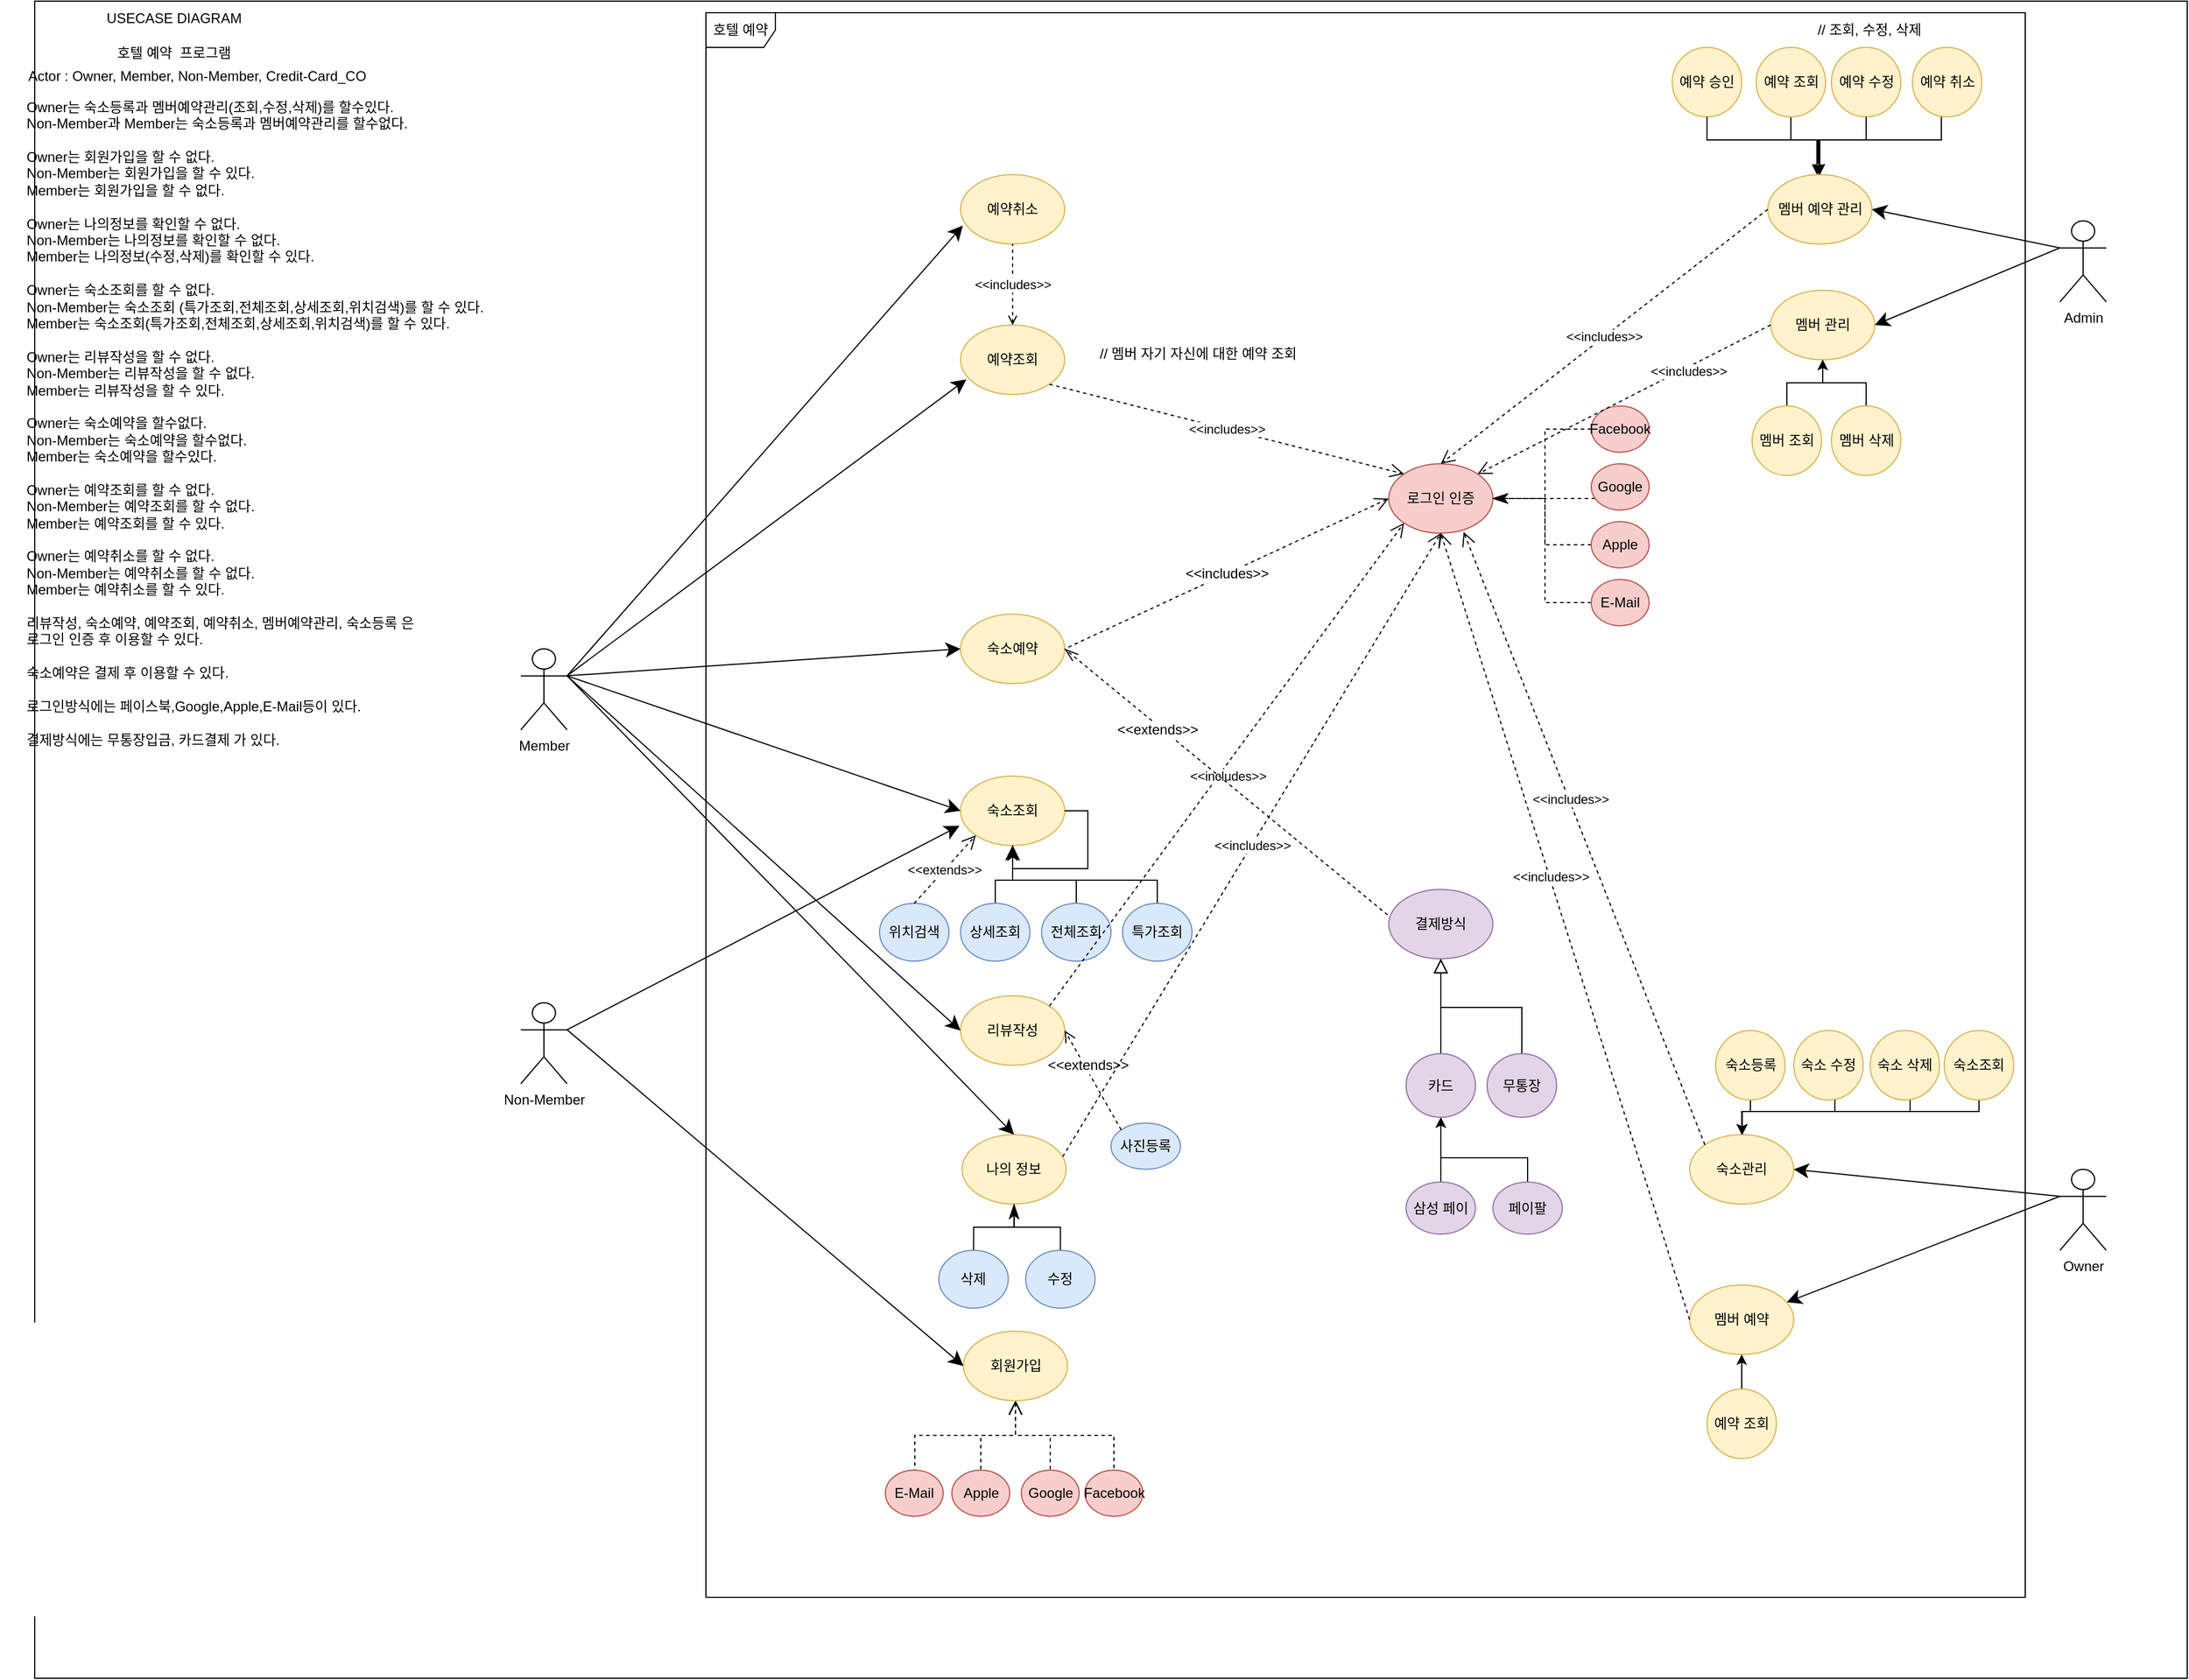 <mxfile version="20.5.3" type="github" pages="5">
  <diagram id="LRee3-vCbLJE4PQT-OXH" name="USECASE DIAGRAM">
    <mxGraphModel dx="2370" dy="1323" grid="1" gridSize="10" guides="1" tooltips="1" connect="1" arrows="1" fold="1" page="1" pageScale="1" pageWidth="3300" pageHeight="4681" math="0" shadow="0">
      <root>
        <mxCell id="0" />
        <mxCell id="1" parent="0" />
        <mxCell id="GT8cC2vVwMu81hNPoPUd-1" value="" style="rounded=0;whiteSpace=wrap;html=1;" vertex="1" parent="1">
          <mxGeometry x="40" y="10" width="1860" height="1450" as="geometry" />
        </mxCell>
        <mxCell id="YhjqENg5tmqZNu0jKvC--1" value="USECASE DIAGRAM" style="text;html=1;align=center;verticalAlign=middle;resizable=0;points=[];autosize=1;strokeColor=none;fillColor=none;" parent="1" vertex="1">
          <mxGeometry x="90" y="10" width="140" height="30" as="geometry" />
        </mxCell>
        <mxCell id="YhjqENg5tmqZNu0jKvC--2" value="호텔 예약&amp;nbsp; 프로그램" style="text;html=1;align=center;verticalAlign=middle;resizable=0;points=[];autosize=1;strokeColor=none;fillColor=none;" parent="1" vertex="1">
          <mxGeometry x="95" y="40" width="130" height="30" as="geometry" />
        </mxCell>
        <mxCell id="YhjqENg5tmqZNu0jKvC--3" value="Actor : Owner, Member, Non-Member, Credit-Card_CO" style="text;html=1;align=center;verticalAlign=middle;resizable=0;points=[];autosize=1;strokeColor=none;fillColor=none;" parent="1" vertex="1">
          <mxGeometry x="20" y="60" width="320" height="30" as="geometry" />
        </mxCell>
        <mxCell id="Wc8GbwjAeZDyRrW3RM1n-1" value="&lt;div style=&quot;text-align: left;&quot;&gt;&lt;span style=&quot;background-color: initial;&quot;&gt;Owner는 숙소등록과 멤버예약관리(조회,수정,삭제)를 할수있다.&lt;/span&gt;&lt;/div&gt;&lt;div style=&quot;text-align: left;&quot;&gt;&lt;span style=&quot;background-color: initial;&quot;&gt;Non-Member과 Member는 숙소등록과 멤버예약관리를 할수없다.&lt;/span&gt;&lt;/div&gt;&lt;div style=&quot;text-align: left;&quot;&gt;&lt;span style=&quot;background-color: initial;&quot;&gt;&lt;br&gt;&lt;/span&gt;&lt;/div&gt;&lt;div style=&quot;text-align: left;&quot;&gt;&lt;span style=&quot;background-color: initial;&quot;&gt;Owner는 회원가입을 할 수 없다.&lt;/span&gt;&lt;/div&gt;&lt;div style=&quot;text-align: left;&quot;&gt;Non-Member는 회원가입을 할 수 있다.&lt;/div&gt;&lt;div style=&quot;text-align: left;&quot;&gt;Member는 회원가입을 할 수 없다.&lt;/div&gt;&lt;div style=&quot;text-align: left;&quot;&gt;&lt;span style=&quot;background-color: initial;&quot;&gt;&lt;br&gt;&lt;/span&gt;&lt;/div&gt;&lt;div style=&quot;text-align: left;&quot;&gt;Owner는 나의정보를 확인할 수 없다.&lt;/div&gt;&lt;div style=&quot;text-align: left;&quot;&gt;Non-Member는 나의정보를 확인할 수 없다.&lt;/div&gt;&lt;div style=&quot;text-align: left;&quot;&gt;Member는 나의정보(수정,삭제)를 확인할 수 있다.&lt;/div&gt;&lt;div style=&quot;text-align: left;&quot;&gt;&lt;br&gt;&lt;/div&gt;&lt;div style=&quot;text-align: left;&quot;&gt;Owner는 숙소조회를 할 수 없다.&lt;/div&gt;&lt;div style=&quot;text-align: left;&quot;&gt;Non-Member는 숙소조회 (특가조회,전체조회,상세조회,위치검색)&lt;span style=&quot;background-color: initial;&quot;&gt;를 할 수 있다.&lt;/span&gt;&lt;/div&gt;&lt;div style=&quot;text-align: left;&quot;&gt;Member는 숙소조회(특가조회,전체조회,상세조회,위치검색)를 할 수 있다.&lt;/div&gt;&lt;div style=&quot;text-align: left;&quot;&gt;&lt;br&gt;&lt;/div&gt;&lt;div style=&quot;text-align: left;&quot;&gt;Owner는 리뷰작성을 할 수 없다.&lt;/div&gt;&lt;div style=&quot;text-align: left;&quot;&gt;Non-Member는 리뷰작성을 할 수 없다.&lt;/div&gt;&lt;div style=&quot;text-align: left;&quot;&gt;Member는 리뷰작성을 할 수 있다.&lt;/div&gt;&lt;div style=&quot;text-align: left;&quot;&gt;&lt;br&gt;&lt;/div&gt;&lt;div style=&quot;text-align: left;&quot;&gt;Owner는 숙소예약을 할수없다.&lt;/div&gt;&lt;div style=&quot;text-align: left;&quot;&gt;Non-Member는 숙소예약을 할수없다.&lt;/div&gt;&lt;div style=&quot;text-align: left;&quot;&gt;Member는 숙소예약을 할수있다.&lt;/div&gt;&lt;div style=&quot;text-align: left;&quot;&gt;&lt;br&gt;&lt;/div&gt;&lt;div style=&quot;text-align: left;&quot;&gt;Owner는 예약조회를 할 수 없다.&lt;/div&gt;&lt;div style=&quot;text-align: left;&quot;&gt;Non-Member는 예약조회를 할 수 없다.&lt;/div&gt;&lt;div style=&quot;text-align: left;&quot;&gt;Member는 예약조회를 할 수 있다.&lt;/div&gt;&lt;div style=&quot;text-align: left;&quot;&gt;&lt;br&gt;&lt;/div&gt;&lt;div style=&quot;text-align: left;&quot;&gt;Owner는 예약취소를 할 수 없다.&lt;/div&gt;&lt;div style=&quot;text-align: left;&quot;&gt;Non-Member는 예약취소를 할 수 없다.&lt;/div&gt;&lt;div style=&quot;text-align: left;&quot;&gt;Member는 예약취소를 할 수 있다.&lt;/div&gt;&lt;div style=&quot;text-align: left;&quot;&gt;&lt;br&gt;&lt;/div&gt;&lt;div style=&quot;text-align: left;&quot;&gt;리뷰작성, 숙소예약, 예약조회, 예약취소, 멤버예약관리, 숙소등록 은&lt;/div&gt;&lt;div style=&quot;text-align: left;&quot;&gt;로그인 인증 후 이용할 수 있다.&lt;/div&gt;&lt;div style=&quot;text-align: left;&quot;&gt;&lt;br&gt;&lt;/div&gt;&lt;div style=&quot;text-align: left;&quot;&gt;숙소예약은 결제 후 이용할 수 있다.&lt;/div&gt;&lt;div style=&quot;text-align: left;&quot;&gt;&lt;br&gt;&lt;/div&gt;&lt;div style=&quot;text-align: left;&quot;&gt;로그인방식에는 페이스북,Google,Apple,E-Mail등이 있다.&lt;/div&gt;&lt;div style=&quot;text-align: left;&quot;&gt;&lt;br&gt;&lt;/div&gt;&lt;div style=&quot;text-align: left;&quot;&gt;결제방식에는 무통장입금, 카드결제 가 있다.&lt;/div&gt;" style="text;html=1;align=center;verticalAlign=middle;resizable=0;points=[];autosize=1;strokeColor=none;fillColor=none;" parent="1" vertex="1">
          <mxGeometry x="10" y="90" width="440" height="570" as="geometry" />
        </mxCell>
        <mxCell id="7OgUuDvBnYVtbcTYQems-1" value="호텔 예약" style="shape=umlFrame;whiteSpace=wrap;html=1;" parent="1" vertex="1">
          <mxGeometry x="620" y="20" width="1140" height="1370" as="geometry" />
        </mxCell>
        <mxCell id="7OgUuDvBnYVtbcTYQems-2" value="Member" style="shape=umlActor;verticalLabelPosition=bottom;verticalAlign=top;html=1;" parent="1" vertex="1">
          <mxGeometry x="460" y="570" width="40" height="70" as="geometry" />
        </mxCell>
        <mxCell id="7OgUuDvBnYVtbcTYQems-3" value="Owner&lt;br&gt;" style="shape=umlActor;verticalLabelPosition=bottom;verticalAlign=top;html=1;" parent="1" vertex="1">
          <mxGeometry x="1790" y="1020" width="40" height="70" as="geometry" />
        </mxCell>
        <mxCell id="7OgUuDvBnYVtbcTYQems-4" value="Non-Member" style="shape=umlActor;verticalLabelPosition=bottom;verticalAlign=top;html=1;" parent="1" vertex="1">
          <mxGeometry x="460" y="876" width="40" height="70" as="geometry" />
        </mxCell>
        <mxCell id="7OgUuDvBnYVtbcTYQems-5" value="" style="edgeStyle=orthogonalEdgeStyle;rounded=0;orthogonalLoop=1;jettySize=auto;html=1;startArrow=open;startFill=0;endArrow=none;endFill=0;startSize=10;endSize=10;dashed=1;entryX=0.5;entryY=0;entryDx=0;entryDy=0;" parent="1" target="7OgUuDvBnYVtbcTYQems-71" edge="1">
          <mxGeometry relative="1" as="geometry">
            <mxPoint x="887.5" y="1220.0" as="sourcePoint" />
            <Array as="points">
              <mxPoint x="887.5" y="1250" />
              <mxPoint x="800.5" y="1250" />
              <mxPoint x="800.5" y="1300" />
            </Array>
          </mxGeometry>
        </mxCell>
        <mxCell id="7OgUuDvBnYVtbcTYQems-6" value="" style="edgeStyle=orthogonalEdgeStyle;rounded=0;orthogonalLoop=1;jettySize=auto;html=1;startArrow=open;startFill=0;endArrow=none;endFill=0;startSize=10;endSize=10;dashed=1;" parent="1" source="7OgUuDvBnYVtbcTYQems-9" target="7OgUuDvBnYVtbcTYQems-70" edge="1">
          <mxGeometry relative="1" as="geometry" />
        </mxCell>
        <mxCell id="7OgUuDvBnYVtbcTYQems-7" value="" style="edgeStyle=orthogonalEdgeStyle;rounded=0;orthogonalLoop=1;jettySize=auto;html=1;startArrow=open;startFill=0;endArrow=none;endFill=0;startSize=10;endSize=10;dashed=1;" parent="1" source="7OgUuDvBnYVtbcTYQems-9" target="7OgUuDvBnYVtbcTYQems-69" edge="1">
          <mxGeometry relative="1" as="geometry" />
        </mxCell>
        <mxCell id="7OgUuDvBnYVtbcTYQems-8" value="" style="edgeStyle=orthogonalEdgeStyle;rounded=0;orthogonalLoop=1;jettySize=auto;html=1;startArrow=open;startFill=0;endArrow=none;endFill=0;startSize=10;endSize=10;dashed=1;exitX=0.5;exitY=1;exitDx=0;exitDy=0;" parent="1" source="7OgUuDvBnYVtbcTYQems-9" target="7OgUuDvBnYVtbcTYQems-68" edge="1">
          <mxGeometry relative="1" as="geometry" />
        </mxCell>
        <mxCell id="7OgUuDvBnYVtbcTYQems-9" value="회원가입" style="ellipse;whiteSpace=wrap;html=1;fillColor=#fff2cc;strokeColor=#d6b656;" parent="1" vertex="1">
          <mxGeometry x="842.5" y="1160" width="90" height="60" as="geometry" />
        </mxCell>
        <mxCell id="7OgUuDvBnYVtbcTYQems-10" value="예약취소" style="ellipse;whiteSpace=wrap;html=1;fillColor=#fff2cc;strokeColor=#d6b656;" parent="1" vertex="1">
          <mxGeometry x="840" y="160" width="90" height="60" as="geometry" />
        </mxCell>
        <mxCell id="7OgUuDvBnYVtbcTYQems-11" value="숙소관리" style="ellipse;whiteSpace=wrap;html=1;fillColor=#fff2cc;strokeColor=#d6b656;" parent="1" vertex="1">
          <mxGeometry x="1470" y="990" width="90" height="60" as="geometry" />
        </mxCell>
        <mxCell id="7OgUuDvBnYVtbcTYQems-12" value="숙소예약" style="ellipse;whiteSpace=wrap;html=1;fillColor=#fff2cc;strokeColor=#d6b656;" parent="1" vertex="1">
          <mxGeometry x="840" y="540" width="90" height="60" as="geometry" />
        </mxCell>
        <mxCell id="7OgUuDvBnYVtbcTYQems-13" value="예약조회" style="ellipse;whiteSpace=wrap;html=1;fillColor=#fff2cc;strokeColor=#d6b656;" parent="1" vertex="1">
          <mxGeometry x="840" y="290" width="90" height="60" as="geometry" />
        </mxCell>
        <mxCell id="7OgUuDvBnYVtbcTYQems-14" value="숙소조회" style="ellipse;whiteSpace=wrap;html=1;fillColor=#fff2cc;strokeColor=#d6b656;" parent="1" vertex="1">
          <mxGeometry x="840" y="680" width="90" height="60" as="geometry" />
        </mxCell>
        <mxCell id="7OgUuDvBnYVtbcTYQems-15" value="리뷰작성" style="ellipse;whiteSpace=wrap;html=1;fillColor=#fff2cc;strokeColor=#d6b656;" parent="1" vertex="1">
          <mxGeometry x="840" y="870" width="90" height="60" as="geometry" />
        </mxCell>
        <mxCell id="7OgUuDvBnYVtbcTYQems-16" value="" style="edgeStyle=orthogonalEdgeStyle;rounded=0;orthogonalLoop=1;jettySize=auto;html=1;startArrow=none;startFill=0;endArrow=classic;endFill=1;startSize=10;endSize=10;" parent="1" source="7OgUuDvBnYVtbcTYQems-17" target="7OgUuDvBnYVtbcTYQems-14" edge="1">
          <mxGeometry relative="1" as="geometry">
            <Array as="points">
              <mxPoint x="870" y="770" />
              <mxPoint x="885" y="770" />
            </Array>
          </mxGeometry>
        </mxCell>
        <mxCell id="7OgUuDvBnYVtbcTYQems-17" value="상세조회" style="ellipse;whiteSpace=wrap;html=1;fillColor=#dae8fc;strokeColor=#6c8ebf;" parent="1" vertex="1">
          <mxGeometry x="840" y="790" width="60" height="50" as="geometry" />
        </mxCell>
        <mxCell id="7OgUuDvBnYVtbcTYQems-18" value="로그인 인증" style="ellipse;whiteSpace=wrap;html=1;fillColor=#f8cecc;strokeColor=#b85450;" parent="1" vertex="1">
          <mxGeometry x="1210" y="410" width="90" height="60" as="geometry" />
        </mxCell>
        <mxCell id="7OgUuDvBnYVtbcTYQems-19" value="결제방식" style="ellipse;whiteSpace=wrap;html=1;fillColor=#e1d5e7;strokeColor=#9673a6;" parent="1" vertex="1">
          <mxGeometry x="1210" y="778" width="90" height="60" as="geometry" />
        </mxCell>
        <mxCell id="7OgUuDvBnYVtbcTYQems-20" value="" style="endArrow=classic;html=1;rounded=0;fontSize=12;exitX=1;exitY=0.333;exitDx=0;exitDy=0;exitPerimeter=0;endFill=1;endSize=10;entryX=0.022;entryY=0.733;entryDx=0;entryDy=0;entryPerimeter=0;" parent="1" source="7OgUuDvBnYVtbcTYQems-2" target="7OgUuDvBnYVtbcTYQems-10" edge="1">
          <mxGeometry width="50" height="50" relative="1" as="geometry">
            <mxPoint x="685" y="510" as="sourcePoint" />
            <mxPoint x="325" y="310" as="targetPoint" />
          </mxGeometry>
        </mxCell>
        <mxCell id="7OgUuDvBnYVtbcTYQems-21" value="" style="endArrow=classic;html=1;rounded=0;fontSize=12;exitX=1;exitY=0.333;exitDx=0;exitDy=0;exitPerimeter=0;entryX=0.056;entryY=0.783;entryDx=0;entryDy=0;endFill=1;endSize=10;entryPerimeter=0;" parent="1" source="7OgUuDvBnYVtbcTYQems-2" target="7OgUuDvBnYVtbcTYQems-13" edge="1">
          <mxGeometry width="50" height="50" relative="1" as="geometry">
            <mxPoint x="685" y="510" as="sourcePoint" />
            <mxPoint x="735" y="460" as="targetPoint" />
          </mxGeometry>
        </mxCell>
        <mxCell id="7OgUuDvBnYVtbcTYQems-22" value="" style="endArrow=classic;html=1;rounded=0;fontSize=12;exitX=1;exitY=0.333;exitDx=0;exitDy=0;exitPerimeter=0;entryX=0;entryY=0.5;entryDx=0;entryDy=0;endFill=1;endSize=10;" parent="1" source="7OgUuDvBnYVtbcTYQems-2" target="7OgUuDvBnYVtbcTYQems-12" edge="1">
          <mxGeometry width="50" height="50" relative="1" as="geometry">
            <mxPoint x="205" y="493.333" as="sourcePoint" />
            <mxPoint x="335" y="410" as="targetPoint" />
          </mxGeometry>
        </mxCell>
        <mxCell id="7OgUuDvBnYVtbcTYQems-23" value="" style="endArrow=classic;html=1;rounded=0;fontSize=12;exitX=1;exitY=0.333;exitDx=0;exitDy=0;exitPerimeter=0;entryX=0;entryY=0.5;entryDx=0;entryDy=0;endFill=1;endSize=10;" parent="1" source="7OgUuDvBnYVtbcTYQems-2" target="7OgUuDvBnYVtbcTYQems-15" edge="1">
          <mxGeometry width="50" height="50" relative="1" as="geometry">
            <mxPoint x="685" y="510" as="sourcePoint" />
            <mxPoint x="735" y="460" as="targetPoint" />
          </mxGeometry>
        </mxCell>
        <mxCell id="7OgUuDvBnYVtbcTYQems-24" value="" style="endArrow=classic;html=1;rounded=0;fontSize=12;exitX=1;exitY=0.333;exitDx=0;exitDy=0;exitPerimeter=0;entryX=0;entryY=0.5;entryDx=0;entryDy=0;endFill=1;endSize=10;" parent="1" source="7OgUuDvBnYVtbcTYQems-2" target="7OgUuDvBnYVtbcTYQems-14" edge="1">
          <mxGeometry width="50" height="50" relative="1" as="geometry">
            <mxPoint x="205" y="483.333" as="sourcePoint" />
            <mxPoint x="335" y="550" as="targetPoint" />
          </mxGeometry>
        </mxCell>
        <mxCell id="7OgUuDvBnYVtbcTYQems-25" value="" style="endArrow=classic;html=1;rounded=0;fontSize=12;exitX=1;exitY=0.333;exitDx=0;exitDy=0;exitPerimeter=0;entryX=0;entryY=0.5;entryDx=0;entryDy=0;endFill=1;endSize=10;" parent="1" source="7OgUuDvBnYVtbcTYQems-4" target="7OgUuDvBnYVtbcTYQems-9" edge="1">
          <mxGeometry width="50" height="50" relative="1" as="geometry">
            <mxPoint x="685" y="510" as="sourcePoint" />
            <mxPoint x="735" y="460" as="targetPoint" />
          </mxGeometry>
        </mxCell>
        <mxCell id="7OgUuDvBnYVtbcTYQems-26" value="" style="endArrow=classic;html=1;rounded=0;fontSize=12;exitX=1;exitY=0.333;exitDx=0;exitDy=0;exitPerimeter=0;entryX=-0.011;entryY=0.717;entryDx=0;entryDy=0;endFill=1;endSize=10;entryPerimeter=0;" parent="1" source="7OgUuDvBnYVtbcTYQems-4" target="7OgUuDvBnYVtbcTYQems-14" edge="1">
          <mxGeometry width="50" height="50" relative="1" as="geometry">
            <mxPoint x="205" y="743.333" as="sourcePoint" />
            <mxPoint x="335" y="745" as="targetPoint" />
          </mxGeometry>
        </mxCell>
        <mxCell id="7OgUuDvBnYVtbcTYQems-27" value="&amp;lt;&amp;lt;includes&amp;gt;&amp;gt;" style="endArrow=none;dashed=1;html=1;rounded=0;fontSize=12;endFill=0;exitX=0;exitY=0.5;exitDx=0;exitDy=0;entryX=1;entryY=0.5;entryDx=0;entryDy=0;startArrow=open;startFill=0;endSize=10;startSize=10;" parent="1" source="7OgUuDvBnYVtbcTYQems-18" target="7OgUuDvBnYVtbcTYQems-12" edge="1">
          <mxGeometry width="50" height="50" relative="1" as="geometry">
            <mxPoint x="890" y="480" as="sourcePoint" />
            <mxPoint x="680" y="560" as="targetPoint" />
            <mxPoint as="offset" />
          </mxGeometry>
        </mxCell>
        <mxCell id="7OgUuDvBnYVtbcTYQems-28" value="" style="edgeStyle=orthogonalEdgeStyle;rounded=0;orthogonalLoop=1;jettySize=auto;html=1;endArrow=classicThin;endFill=1;endSize=10;exitX=0.5;exitY=0;exitDx=0;exitDy=0;" parent="1" source="7OgUuDvBnYVtbcTYQems-29" target="7OgUuDvBnYVtbcTYQems-14" edge="1">
          <mxGeometry relative="1" as="geometry">
            <Array as="points">
              <mxPoint x="1010" y="770" />
              <mxPoint x="885" y="770" />
            </Array>
            <mxPoint x="1180" y="950" as="sourcePoint" />
          </mxGeometry>
        </mxCell>
        <mxCell id="7OgUuDvBnYVtbcTYQems-29" value="특가조회" style="ellipse;whiteSpace=wrap;html=1;fillColor=#dae8fc;strokeColor=#6c8ebf;" parent="1" vertex="1">
          <mxGeometry x="980" y="790" width="60" height="50" as="geometry" />
        </mxCell>
        <mxCell id="7OgUuDvBnYVtbcTYQems-30" value="" style="edgeStyle=orthogonalEdgeStyle;rounded=0;orthogonalLoop=1;jettySize=auto;html=1;endArrow=classicThin;endFill=1;endSize=10;exitX=0.5;exitY=0;exitDx=0;exitDy=0;entryX=0.5;entryY=1;entryDx=0;entryDy=0;" parent="1" source="7OgUuDvBnYVtbcTYQems-31" target="7OgUuDvBnYVtbcTYQems-14" edge="1">
          <mxGeometry relative="1" as="geometry">
            <Array as="points">
              <mxPoint x="940" y="770" />
              <mxPoint x="885" y="770" />
            </Array>
          </mxGeometry>
        </mxCell>
        <mxCell id="7OgUuDvBnYVtbcTYQems-31" value="전체조회" style="ellipse;whiteSpace=wrap;html=1;fillColor=#dae8fc;strokeColor=#6c8ebf;" parent="1" vertex="1">
          <mxGeometry x="910" y="790" width="60" height="50" as="geometry" />
        </mxCell>
        <mxCell id="7OgUuDvBnYVtbcTYQems-32" value="사진등록" style="ellipse;whiteSpace=wrap;html=1;fillColor=#dae8fc;strokeColor=#6c8ebf;" parent="1" vertex="1">
          <mxGeometry x="970" y="980" width="60" height="40" as="geometry" />
        </mxCell>
        <mxCell id="7OgUuDvBnYVtbcTYQems-33" value="&amp;lt;&amp;lt;extends&amp;gt;&amp;gt;" style="endArrow=open;dashed=1;html=1;rounded=0;fontSize=12;endFill=0;entryX=1;entryY=0.5;entryDx=0;entryDy=0;endSize=8;exitX=0;exitY=0;exitDx=0;exitDy=0;" parent="1" source="7OgUuDvBnYVtbcTYQems-32" target="7OgUuDvBnYVtbcTYQems-15" edge="1">
          <mxGeometry x="0.272" y="-3" width="50" height="50" relative="1" as="geometry">
            <mxPoint x="990" y="960" as="sourcePoint" />
            <mxPoint x="950" y="660" as="targetPoint" />
            <mxPoint as="offset" />
          </mxGeometry>
        </mxCell>
        <mxCell id="7OgUuDvBnYVtbcTYQems-34" value="위치검색" style="ellipse;whiteSpace=wrap;html=1;fillColor=#dae8fc;strokeColor=#6c8ebf;" parent="1" vertex="1">
          <mxGeometry x="770" y="790" width="60" height="50" as="geometry" />
        </mxCell>
        <mxCell id="7OgUuDvBnYVtbcTYQems-35" value="" style="edgeStyle=orthogonalEdgeStyle;rounded=0;orthogonalLoop=1;jettySize=auto;html=1;endArrow=classicThin;endFill=1;endSize=10;dashed=1;" parent="1" source="7OgUuDvBnYVtbcTYQems-36" target="7OgUuDvBnYVtbcTYQems-18" edge="1">
          <mxGeometry relative="1" as="geometry">
            <Array as="points">
              <mxPoint x="1345" y="380" />
              <mxPoint x="1345" y="440" />
            </Array>
          </mxGeometry>
        </mxCell>
        <mxCell id="7OgUuDvBnYVtbcTYQems-36" value="Facebook" style="ellipse;whiteSpace=wrap;html=1;fillColor=#f8cecc;strokeColor=#b85450;" parent="1" vertex="1">
          <mxGeometry x="1385" y="360" width="50" height="40" as="geometry" />
        </mxCell>
        <mxCell id="7OgUuDvBnYVtbcTYQems-37" value="" style="edgeStyle=orthogonalEdgeStyle;rounded=0;orthogonalLoop=1;jettySize=auto;html=1;endArrow=classicThin;endFill=1;endSize=10;dashed=1;" parent="1" source="7OgUuDvBnYVtbcTYQems-38" target="7OgUuDvBnYVtbcTYQems-18" edge="1">
          <mxGeometry relative="1" as="geometry">
            <Array as="points">
              <mxPoint x="1355" y="440" />
              <mxPoint x="1355" y="440" />
            </Array>
          </mxGeometry>
        </mxCell>
        <mxCell id="7OgUuDvBnYVtbcTYQems-38" value="Google" style="ellipse;whiteSpace=wrap;html=1;fillColor=#f8cecc;strokeColor=#b85450;" parent="1" vertex="1">
          <mxGeometry x="1385" y="410" width="50" height="40" as="geometry" />
        </mxCell>
        <mxCell id="7OgUuDvBnYVtbcTYQems-39" value="" style="edgeStyle=orthogonalEdgeStyle;rounded=0;orthogonalLoop=1;jettySize=auto;html=1;endArrow=classicThin;endFill=1;endSize=10;dashed=1;" parent="1" source="7OgUuDvBnYVtbcTYQems-40" target="7OgUuDvBnYVtbcTYQems-18" edge="1">
          <mxGeometry relative="1" as="geometry">
            <Array as="points">
              <mxPoint x="1345" y="480" />
              <mxPoint x="1345" y="440" />
            </Array>
          </mxGeometry>
        </mxCell>
        <mxCell id="7OgUuDvBnYVtbcTYQems-40" value="Apple" style="ellipse;whiteSpace=wrap;html=1;fillColor=#f8cecc;strokeColor=#b85450;" parent="1" vertex="1">
          <mxGeometry x="1385" y="460" width="50" height="40" as="geometry" />
        </mxCell>
        <mxCell id="7OgUuDvBnYVtbcTYQems-41" value="" style="edgeStyle=orthogonalEdgeStyle;rounded=0;orthogonalLoop=1;jettySize=auto;html=1;endArrow=classicThin;endFill=1;endSize=10;dashed=1;" parent="1" source="7OgUuDvBnYVtbcTYQems-42" target="7OgUuDvBnYVtbcTYQems-18" edge="1">
          <mxGeometry relative="1" as="geometry">
            <Array as="points">
              <mxPoint x="1345" y="530" />
              <mxPoint x="1345" y="440" />
            </Array>
          </mxGeometry>
        </mxCell>
        <mxCell id="7OgUuDvBnYVtbcTYQems-42" value="E-Mail" style="ellipse;whiteSpace=wrap;html=1;fillColor=#f8cecc;strokeColor=#b85450;" parent="1" vertex="1">
          <mxGeometry x="1385" y="510" width="50" height="40" as="geometry" />
        </mxCell>
        <mxCell id="7OgUuDvBnYVtbcTYQems-43" value="" style="edgeStyle=orthogonalEdgeStyle;rounded=0;orthogonalLoop=1;jettySize=auto;html=1;" parent="1" source="7OgUuDvBnYVtbcTYQems-44" target="7OgUuDvBnYVtbcTYQems-58" edge="1">
          <mxGeometry relative="1" as="geometry" />
        </mxCell>
        <mxCell id="7OgUuDvBnYVtbcTYQems-44" value="삼성 페이" style="ellipse;whiteSpace=wrap;html=1;fillColor=#e1d5e7;strokeColor=#9673a6;" parent="1" vertex="1">
          <mxGeometry x="1225" y="1031" width="60" height="45" as="geometry" />
        </mxCell>
        <mxCell id="7OgUuDvBnYVtbcTYQems-45" value="" style="edgeStyle=orthogonalEdgeStyle;rounded=0;orthogonalLoop=1;jettySize=auto;html=1;" parent="1" source="7OgUuDvBnYVtbcTYQems-46" target="7OgUuDvBnYVtbcTYQems-58" edge="1">
          <mxGeometry relative="1" as="geometry">
            <Array as="points">
              <mxPoint x="1330" y="1010" />
              <mxPoint x="1255" y="1010" />
            </Array>
          </mxGeometry>
        </mxCell>
        <mxCell id="7OgUuDvBnYVtbcTYQems-46" value="페이팔" style="ellipse;whiteSpace=wrap;html=1;fillColor=#e1d5e7;strokeColor=#9673a6;" parent="1" vertex="1">
          <mxGeometry x="1300" y="1031" width="60" height="45" as="geometry" />
        </mxCell>
        <mxCell id="7OgUuDvBnYVtbcTYQems-47" value="나의 정보" style="ellipse;whiteSpace=wrap;html=1;fillColor=#fff2cc;strokeColor=#d6b656;" parent="1" vertex="1">
          <mxGeometry x="841.25" y="990" width="90" height="60" as="geometry" />
        </mxCell>
        <mxCell id="7OgUuDvBnYVtbcTYQems-48" value="" style="endArrow=classic;html=1;rounded=0;fontSize=12;exitX=1;exitY=0.333;exitDx=0;exitDy=0;exitPerimeter=0;entryX=0.5;entryY=0;entryDx=0;entryDy=0;endFill=1;endSize=10;" parent="1" source="7OgUuDvBnYVtbcTYQems-2" target="7OgUuDvBnYVtbcTYQems-47" edge="1">
          <mxGeometry width="50" height="50" relative="1" as="geometry">
            <mxPoint x="205" y="543.333" as="sourcePoint" />
            <mxPoint x="525" y="740" as="targetPoint" />
          </mxGeometry>
        </mxCell>
        <mxCell id="7OgUuDvBnYVtbcTYQems-49" value="" style="edgeStyle=orthogonalEdgeStyle;rounded=0;orthogonalLoop=1;jettySize=auto;html=1;endArrow=classicThin;endFill=1;endSize=10;entryX=0.5;entryY=1;entryDx=0;entryDy=0;" parent="1" source="7OgUuDvBnYVtbcTYQems-50" target="7OgUuDvBnYVtbcTYQems-47" edge="1">
          <mxGeometry relative="1" as="geometry">
            <Array as="points">
              <mxPoint x="851.25" y="1070" />
              <mxPoint x="886.25" y="1070" />
            </Array>
          </mxGeometry>
        </mxCell>
        <mxCell id="7OgUuDvBnYVtbcTYQems-50" value="삭제" style="ellipse;whiteSpace=wrap;html=1;fillColor=#dae8fc;strokeColor=#6c8ebf;direction=south;" parent="1" vertex="1">
          <mxGeometry x="821.25" y="1090" width="60" height="50" as="geometry" />
        </mxCell>
        <mxCell id="7OgUuDvBnYVtbcTYQems-51" value="" style="edgeStyle=orthogonalEdgeStyle;rounded=0;orthogonalLoop=1;jettySize=auto;html=1;endArrow=classicThin;endFill=1;endSize=10;" parent="1" source="7OgUuDvBnYVtbcTYQems-52" target="7OgUuDvBnYVtbcTYQems-47" edge="1">
          <mxGeometry relative="1" as="geometry">
            <Array as="points">
              <mxPoint x="926.25" y="1070" />
              <mxPoint x="886.25" y="1070" />
            </Array>
          </mxGeometry>
        </mxCell>
        <mxCell id="7OgUuDvBnYVtbcTYQems-52" value="수정" style="ellipse;whiteSpace=wrap;html=1;fillColor=#dae8fc;strokeColor=#6c8ebf;" parent="1" vertex="1">
          <mxGeometry x="896.25" y="1090" width="60" height="50" as="geometry" />
        </mxCell>
        <mxCell id="7OgUuDvBnYVtbcTYQems-53" value="&amp;lt;&amp;lt;includes&amp;gt;&amp;gt;" style="endArrow=open;html=1;rounded=0;entryX=0;entryY=0;entryDx=0;entryDy=0;exitX=1;exitY=1;exitDx=0;exitDy=0;endFill=0;dashed=1;endSize=10;" parent="1" source="7OgUuDvBnYVtbcTYQems-13" target="7OgUuDvBnYVtbcTYQems-18" edge="1">
          <mxGeometry width="50" height="50" relative="1" as="geometry">
            <mxPoint x="800" y="480" as="sourcePoint" />
            <mxPoint x="850" y="430" as="targetPoint" />
          </mxGeometry>
        </mxCell>
        <mxCell id="7OgUuDvBnYVtbcTYQems-54" value="&amp;lt;&amp;lt;includes&amp;gt;&amp;gt;" style="endArrow=open;html=1;rounded=0;entryX=0;entryY=1;entryDx=0;entryDy=0;exitX=1;exitY=0;exitDx=0;exitDy=0;endFill=0;dashed=1;endSize=10;" parent="1" source="7OgUuDvBnYVtbcTYQems-15" target="7OgUuDvBnYVtbcTYQems-18" edge="1">
          <mxGeometry x="-0.027" y="-7" width="50" height="50" relative="1" as="geometry">
            <mxPoint x="686.82" y="418.787" as="sourcePoint" />
            <mxPoint x="938.18" y="331.213" as="targetPoint" />
            <mxPoint x="-1" as="offset" />
          </mxGeometry>
        </mxCell>
        <mxCell id="7OgUuDvBnYVtbcTYQems-55" value="" style="edgeStyle=orthogonalEdgeStyle;rounded=0;orthogonalLoop=1;jettySize=auto;html=1;startArrow=none;startFill=0;endArrow=block;endFill=0;startSize=10;endSize=10;" parent="1" source="7OgUuDvBnYVtbcTYQems-56" target="7OgUuDvBnYVtbcTYQems-19" edge="1">
          <mxGeometry relative="1" as="geometry">
            <Array as="points">
              <mxPoint x="1325" y="880" />
              <mxPoint x="1255" y="880" />
            </Array>
          </mxGeometry>
        </mxCell>
        <mxCell id="7OgUuDvBnYVtbcTYQems-56" value="무통장" style="ellipse;whiteSpace=wrap;html=1;fillColor=#e1d5e7;strokeColor=#9673a6;" parent="1" vertex="1">
          <mxGeometry x="1295" y="920" width="60" height="55" as="geometry" />
        </mxCell>
        <mxCell id="7OgUuDvBnYVtbcTYQems-57" value="" style="edgeStyle=orthogonalEdgeStyle;rounded=0;orthogonalLoop=1;jettySize=auto;html=1;startArrow=none;startFill=0;endArrow=block;endFill=0;startSize=10;endSize=10;" parent="1" source="7OgUuDvBnYVtbcTYQems-58" target="7OgUuDvBnYVtbcTYQems-19" edge="1">
          <mxGeometry relative="1" as="geometry" />
        </mxCell>
        <mxCell id="7OgUuDvBnYVtbcTYQems-58" value="카드" style="ellipse;whiteSpace=wrap;html=1;fillColor=#e1d5e7;strokeColor=#9673a6;" parent="1" vertex="1">
          <mxGeometry x="1225" y="920" width="60" height="55" as="geometry" />
        </mxCell>
        <mxCell id="7OgUuDvBnYVtbcTYQems-59" value="멤버 예약 관리" style="ellipse;whiteSpace=wrap;html=1;fillColor=#fff2cc;strokeColor=#d6b656;" parent="1" vertex="1">
          <mxGeometry x="1537.5" y="160" width="90" height="60" as="geometry" />
        </mxCell>
        <mxCell id="7OgUuDvBnYVtbcTYQems-60" value="&amp;lt;&amp;lt;includes&amp;gt;&amp;gt;" style="endArrow=none;html=1;rounded=0;endSize=10;exitX=0.5;exitY=0;exitDx=0;exitDy=0;entryX=0.5;entryY=1;entryDx=0;entryDy=0;dashed=1;endFill=0;startArrow=open;startFill=0;" parent="1" source="7OgUuDvBnYVtbcTYQems-13" target="7OgUuDvBnYVtbcTYQems-10" edge="1">
          <mxGeometry width="50" height="50" relative="1" as="geometry">
            <mxPoint x="1230" y="530" as="sourcePoint" />
            <mxPoint x="1280" y="480" as="targetPoint" />
          </mxGeometry>
        </mxCell>
        <mxCell id="7OgUuDvBnYVtbcTYQems-61" value="// 멤버 자기 자신에 대한 예약 조회" style="text;html=1;align=center;verticalAlign=middle;resizable=0;points=[];autosize=1;strokeColor=none;fillColor=none;" parent="1" vertex="1">
          <mxGeometry x="940" y="300" width="210" height="30" as="geometry" />
        </mxCell>
        <mxCell id="7OgUuDvBnYVtbcTYQems-62" value="&amp;lt;&amp;lt;extends&amp;gt;&amp;gt;" style="endArrow=open;html=1;rounded=0;dashed=1;startSize=10;endSize=10;entryX=0;entryY=1;entryDx=0;entryDy=0;exitX=0.5;exitY=0;exitDx=0;exitDy=0;endFill=0;" parent="1" source="7OgUuDvBnYVtbcTYQems-34" target="7OgUuDvBnYVtbcTYQems-14" edge="1">
          <mxGeometry width="50" height="50" relative="1" as="geometry">
            <mxPoint x="1090" y="650" as="sourcePoint" />
            <mxPoint x="1140" y="600" as="targetPoint" />
          </mxGeometry>
        </mxCell>
        <mxCell id="7OgUuDvBnYVtbcTYQems-63" value="&amp;lt;&amp;lt;includes&amp;gt;&amp;gt;" style="endArrow=open;html=1;rounded=0;dashed=1;startSize=10;endSize=10;entryX=0.719;entryY=0.981;entryDx=0;entryDy=0;exitX=0;exitY=0;exitDx=0;exitDy=0;endFill=0;entryPerimeter=0;" parent="1" source="7OgUuDvBnYVtbcTYQems-11" target="7OgUuDvBnYVtbcTYQems-18" edge="1">
          <mxGeometry x="0.126" y="-1" width="50" height="50" relative="1" as="geometry">
            <mxPoint x="755" y="530" as="sourcePoint" />
            <mxPoint x="842.03" y="221.072" as="targetPoint" />
            <mxPoint as="offset" />
          </mxGeometry>
        </mxCell>
        <mxCell id="7OgUuDvBnYVtbcTYQems-64" value="&amp;lt;&amp;lt;includes&amp;gt;&amp;gt;" style="endArrow=open;html=1;rounded=0;dashed=1;startSize=10;endSize=10;entryX=0.5;entryY=0;entryDx=0;entryDy=0;exitX=0;exitY=0.5;exitDx=0;exitDy=0;endFill=0;" parent="1" source="7OgUuDvBnYVtbcTYQems-59" target="7OgUuDvBnYVtbcTYQems-18" edge="1">
          <mxGeometry width="50" height="50" relative="1" as="geometry">
            <mxPoint x="1085.0" y="210" as="sourcePoint" />
            <mxPoint x="842.03" y="178.928" as="targetPoint" />
          </mxGeometry>
        </mxCell>
        <mxCell id="7OgUuDvBnYVtbcTYQems-65" value="" style="endArrow=classic;html=1;rounded=0;startSize=10;endSize=10;entryX=1;entryY=0.5;entryDx=0;entryDy=0;exitX=0;exitY=0.333;exitDx=0;exitDy=0;exitPerimeter=0;" parent="1" source="7OgUuDvBnYVtbcTYQems-3" target="7OgUuDvBnYVtbcTYQems-11" edge="1">
          <mxGeometry width="50" height="50" relative="1" as="geometry">
            <mxPoint x="1075.0" y="1063.333" as="sourcePoint" />
            <mxPoint x="945.0" y="1100" as="targetPoint" />
          </mxGeometry>
        </mxCell>
        <mxCell id="7OgUuDvBnYVtbcTYQems-66" value="// 조회, 수정, 삭제" style="text;html=1;align=center;verticalAlign=middle;resizable=0;points=[];autosize=1;strokeColor=none;fillColor=none;" parent="1" vertex="1">
          <mxGeometry x="1565" y="20" width="120" height="30" as="geometry" />
        </mxCell>
        <mxCell id="7OgUuDvBnYVtbcTYQems-67" value="Admin" style="shape=umlActor;verticalLabelPosition=bottom;verticalAlign=top;html=1;" parent="1" vertex="1">
          <mxGeometry x="1790" y="200" width="40" height="70" as="geometry" />
        </mxCell>
        <mxCell id="7OgUuDvBnYVtbcTYQems-68" value="Facebook" style="ellipse;whiteSpace=wrap;html=1;fillColor=#f8cecc;strokeColor=#b85450;" parent="1" vertex="1">
          <mxGeometry x="947.5" y="1280" width="50" height="40" as="geometry" />
        </mxCell>
        <mxCell id="7OgUuDvBnYVtbcTYQems-69" value="Google" style="ellipse;whiteSpace=wrap;html=1;fillColor=#f8cecc;strokeColor=#b85450;" parent="1" vertex="1">
          <mxGeometry x="892.5" y="1280" width="50" height="40" as="geometry" />
        </mxCell>
        <mxCell id="7OgUuDvBnYVtbcTYQems-70" value="Apple" style="ellipse;whiteSpace=wrap;html=1;fillColor=#f8cecc;strokeColor=#b85450;" parent="1" vertex="1">
          <mxGeometry x="832.5" y="1280" width="50" height="40" as="geometry" />
        </mxCell>
        <mxCell id="7OgUuDvBnYVtbcTYQems-71" value="E-Mail" style="ellipse;whiteSpace=wrap;html=1;fillColor=#f8cecc;strokeColor=#b85450;" parent="1" vertex="1">
          <mxGeometry x="775" y="1280" width="50" height="40" as="geometry" />
        </mxCell>
        <mxCell id="7OgUuDvBnYVtbcTYQems-72" value="멤버 예약" style="ellipse;whiteSpace=wrap;html=1;fillColor=#fff2cc;strokeColor=#d6b656;" parent="1" vertex="1">
          <mxGeometry x="1470" y="1120" width="90" height="60" as="geometry" />
        </mxCell>
        <mxCell id="7OgUuDvBnYVtbcTYQems-73" value="" style="endArrow=none;html=1;rounded=0;startSize=10;endSize=10;endFill=0;startArrow=classic;startFill=1;entryX=0;entryY=0.333;entryDx=0;entryDy=0;entryPerimeter=0;" parent="1" source="7OgUuDvBnYVtbcTYQems-72" target="7OgUuDvBnYVtbcTYQems-3" edge="1">
          <mxGeometry width="50" height="50" relative="1" as="geometry">
            <mxPoint x="1800" y="1070" as="sourcePoint" />
            <mxPoint x="1720" y="870" as="targetPoint" />
          </mxGeometry>
        </mxCell>
        <mxCell id="7OgUuDvBnYVtbcTYQems-74" value="&amp;lt;&amp;lt;includes&amp;gt;&amp;gt;" style="endArrow=open;html=1;rounded=0;entryX=0.5;entryY=1;entryDx=0;entryDy=0;exitX=0.967;exitY=0.317;exitDx=0;exitDy=0;endFill=0;dashed=1;endSize=10;exitPerimeter=0;" parent="1" source="7OgUuDvBnYVtbcTYQems-47" target="7OgUuDvBnYVtbcTYQems-18" edge="1">
          <mxGeometry width="50" height="50" relative="1" as="geometry">
            <mxPoint x="926.82" y="351.213" as="sourcePoint" />
            <mxPoint x="1233.18" y="428.787" as="targetPoint" />
          </mxGeometry>
        </mxCell>
        <mxCell id="7OgUuDvBnYVtbcTYQems-75" value="&amp;lt;&amp;lt;extends&amp;gt;&amp;gt;" style="endArrow=openThin;html=1;rounded=0;fontSize=12;endFill=0;endSize=10;entryX=1;entryY=0.5;entryDx=0;entryDy=0;exitX=-0.011;exitY=0.367;exitDx=0;exitDy=0;exitPerimeter=0;dashed=1;" parent="1" source="7OgUuDvBnYVtbcTYQems-19" target="7OgUuDvBnYVtbcTYQems-12" edge="1">
          <mxGeometry x="0.412" y="3" width="50" height="50" relative="1" as="geometry">
            <mxPoint x="930" y="569.503" as="sourcePoint" />
            <mxPoint x="1060" y="569" as="targetPoint" />
            <mxPoint as="offset" />
          </mxGeometry>
        </mxCell>
        <mxCell id="7OgUuDvBnYVtbcTYQems-76" value="멤버 관리" style="ellipse;whiteSpace=wrap;html=1;fillColor=#fff2cc;strokeColor=#d6b656;" parent="1" vertex="1">
          <mxGeometry x="1540" y="260" width="90" height="60" as="geometry" />
        </mxCell>
        <mxCell id="7OgUuDvBnYVtbcTYQems-77" value="" style="edgeStyle=orthogonalEdgeStyle;rounded=0;orthogonalLoop=1;jettySize=auto;html=1;startArrow=none;" parent="1" source="7OgUuDvBnYVtbcTYQems-83" edge="1">
          <mxGeometry relative="1" as="geometry">
            <mxPoint x="1580" y="160" as="targetPoint" />
            <Array as="points">
              <mxPoint x="1622.5" y="130" />
              <mxPoint x="1580.5" y="130" />
            </Array>
          </mxGeometry>
        </mxCell>
        <mxCell id="7OgUuDvBnYVtbcTYQems-78" value="" style="edgeStyle=orthogonalEdgeStyle;rounded=0;orthogonalLoop=1;jettySize=auto;html=1;entryX=0.49;entryY=0;entryDx=0;entryDy=0;entryPerimeter=0;" parent="1" source="7OgUuDvBnYVtbcTYQems-79" target="7OgUuDvBnYVtbcTYQems-59" edge="1">
          <mxGeometry relative="1" as="geometry">
            <mxPoint x="1580" y="160" as="targetPoint" />
            <Array as="points">
              <mxPoint x="1687.5" y="130" />
              <mxPoint x="1581.5" y="130" />
              <mxPoint x="1581.5" y="160" />
            </Array>
          </mxGeometry>
        </mxCell>
        <mxCell id="7OgUuDvBnYVtbcTYQems-79" value="예약 취소" style="ellipse;whiteSpace=wrap;html=1;fillColor=#fff2cc;strokeColor=#d6b656;" parent="1" vertex="1">
          <mxGeometry x="1662.5" y="50" width="60" height="60" as="geometry" />
        </mxCell>
        <mxCell id="7OgUuDvBnYVtbcTYQems-80" value="" style="edgeStyle=orthogonalEdgeStyle;rounded=0;orthogonalLoop=1;jettySize=auto;html=1;entryX=0.5;entryY=0;entryDx=0;entryDy=0;" parent="1" source="7OgUuDvBnYVtbcTYQems-81" target="7OgUuDvBnYVtbcTYQems-59" edge="1">
          <mxGeometry relative="1" as="geometry">
            <mxPoint x="1580" y="160" as="targetPoint" />
            <Array as="points">
              <mxPoint x="1557.5" y="130" />
              <mxPoint x="1582.5" y="130" />
            </Array>
          </mxGeometry>
        </mxCell>
        <mxCell id="7OgUuDvBnYVtbcTYQems-81" value="예약 조회" style="ellipse;whiteSpace=wrap;html=1;fillColor=#fff2cc;strokeColor=#d6b656;" parent="1" vertex="1">
          <mxGeometry x="1527.5" y="50" width="60" height="60" as="geometry" />
        </mxCell>
        <mxCell id="7OgUuDvBnYVtbcTYQems-82" value="" style="edgeStyle=orthogonalEdgeStyle;rounded=0;orthogonalLoop=1;jettySize=auto;html=1;startArrow=none;entryX=0.5;entryY=0;entryDx=0;entryDy=0;" parent="1" source="7OgUuDvBnYVtbcTYQems-88" target="7OgUuDvBnYVtbcTYQems-59" edge="1">
          <mxGeometry relative="1" as="geometry">
            <mxPoint x="1580" y="160" as="targetPoint" />
            <Array as="points">
              <mxPoint x="1485.5" y="130" />
              <mxPoint x="1580.5" y="130" />
              <mxPoint x="1580.5" y="150" />
              <mxPoint x="1582.5" y="150" />
            </Array>
          </mxGeometry>
        </mxCell>
        <mxCell id="7OgUuDvBnYVtbcTYQems-83" value="예약 수정" style="ellipse;whiteSpace=wrap;html=1;fillColor=#fff2cc;strokeColor=#d6b656;" parent="1" vertex="1">
          <mxGeometry x="1592.5" y="50" width="60" height="60" as="geometry" />
        </mxCell>
        <mxCell id="7OgUuDvBnYVtbcTYQems-84" value="" style="endArrow=classic;html=1;rounded=0;startSize=10;endSize=10;entryX=1;entryY=0.5;entryDx=0;entryDy=0;exitX=0;exitY=0.333;exitDx=0;exitDy=0;exitPerimeter=0;" parent="1" source="7OgUuDvBnYVtbcTYQems-67" target="7OgUuDvBnYVtbcTYQems-59" edge="1">
          <mxGeometry width="50" height="50" relative="1" as="geometry">
            <mxPoint x="1800" y="1053.333" as="sourcePoint" />
            <mxPoint x="1570" y="1030" as="targetPoint" />
          </mxGeometry>
        </mxCell>
        <mxCell id="7OgUuDvBnYVtbcTYQems-85" value="&amp;lt;&amp;lt;includes&amp;gt;&amp;gt;" style="endArrow=open;html=1;rounded=0;dashed=1;startSize=10;endSize=10;entryX=0.5;entryY=1;entryDx=0;entryDy=0;exitX=0;exitY=0.5;exitDx=0;exitDy=0;endFill=0;" parent="1" source="7OgUuDvBnYVtbcTYQems-72" target="7OgUuDvBnYVtbcTYQems-18" edge="1">
          <mxGeometry x="0.126" y="-1" width="50" height="50" relative="1" as="geometry">
            <mxPoint x="1493.436" y="1008.618" as="sourcePoint" />
            <mxPoint x="1284.71" y="478.86" as="targetPoint" />
            <mxPoint as="offset" />
          </mxGeometry>
        </mxCell>
        <mxCell id="7OgUuDvBnYVtbcTYQems-86" value="" style="endArrow=classic;html=1;rounded=0;startSize=10;endSize=10;entryX=1;entryY=0.5;entryDx=0;entryDy=0;exitX=0;exitY=0.333;exitDx=0;exitDy=0;exitPerimeter=0;" parent="1" source="7OgUuDvBnYVtbcTYQems-67" target="7OgUuDvBnYVtbcTYQems-76" edge="1">
          <mxGeometry width="50" height="50" relative="1" as="geometry">
            <mxPoint x="1800" y="233.333" as="sourcePoint" />
            <mxPoint x="1637.5" y="200" as="targetPoint" />
          </mxGeometry>
        </mxCell>
        <mxCell id="7OgUuDvBnYVtbcTYQems-87" value="" style="edgeStyle=orthogonalEdgeStyle;rounded=0;orthogonalLoop=1;jettySize=auto;html=1;entryX=0.5;entryY=0;entryDx=0;entryDy=0;" parent="1" source="7OgUuDvBnYVtbcTYQems-88" target="7OgUuDvBnYVtbcTYQems-59" edge="1">
          <mxGeometry relative="1" as="geometry">
            <Array as="points">
              <mxPoint x="1485.5" y="130" />
              <mxPoint x="1582.5" y="130" />
            </Array>
          </mxGeometry>
        </mxCell>
        <mxCell id="7OgUuDvBnYVtbcTYQems-88" value="예약 승인" style="ellipse;whiteSpace=wrap;html=1;fillColor=#fff2cc;strokeColor=#d6b656;" parent="1" vertex="1">
          <mxGeometry x="1455" y="50" width="60" height="60" as="geometry" />
        </mxCell>
        <mxCell id="7OgUuDvBnYVtbcTYQems-89" value="" style="edgeStyle=orthogonalEdgeStyle;rounded=0;orthogonalLoop=1;jettySize=auto;html=1;endArrow=none;" parent="1" source="7OgUuDvBnYVtbcTYQems-83" target="7OgUuDvBnYVtbcTYQems-88" edge="1">
          <mxGeometry relative="1" as="geometry">
            <mxPoint x="1580" y="160" as="targetPoint" />
            <Array as="points">
              <mxPoint x="1622.5" y="130" />
            </Array>
            <mxPoint x="1622.5" y="110" as="sourcePoint" />
          </mxGeometry>
        </mxCell>
        <mxCell id="7OgUuDvBnYVtbcTYQems-95" value="" style="edgeStyle=orthogonalEdgeStyle;rounded=0;orthogonalLoop=1;jettySize=auto;html=1;" parent="1" source="7OgUuDvBnYVtbcTYQems-90" target="7OgUuDvBnYVtbcTYQems-11" edge="1">
          <mxGeometry relative="1" as="geometry">
            <Array as="points">
              <mxPoint x="1522.5" y="970" />
              <mxPoint x="1515.5" y="970" />
            </Array>
          </mxGeometry>
        </mxCell>
        <mxCell id="7OgUuDvBnYVtbcTYQems-90" value="숙소등록" style="ellipse;whiteSpace=wrap;html=1;fillColor=#fff2cc;strokeColor=#d6b656;" parent="1" vertex="1">
          <mxGeometry x="1492.5" y="900" width="60" height="60" as="geometry" />
        </mxCell>
        <mxCell id="7OgUuDvBnYVtbcTYQems-96" value="" style="edgeStyle=orthogonalEdgeStyle;rounded=0;orthogonalLoop=1;jettySize=auto;html=1;" parent="1" source="7OgUuDvBnYVtbcTYQems-91" target="7OgUuDvBnYVtbcTYQems-11" edge="1">
          <mxGeometry relative="1" as="geometry">
            <Array as="points">
              <mxPoint x="1595.5" y="970" />
              <mxPoint x="1515.5" y="970" />
            </Array>
          </mxGeometry>
        </mxCell>
        <mxCell id="7OgUuDvBnYVtbcTYQems-91" value="숙소 수정" style="ellipse;whiteSpace=wrap;html=1;fillColor=#fff2cc;strokeColor=#d6b656;" parent="1" vertex="1">
          <mxGeometry x="1560" y="900" width="60" height="60" as="geometry" />
        </mxCell>
        <mxCell id="7OgUuDvBnYVtbcTYQems-97" value="" style="edgeStyle=orthogonalEdgeStyle;rounded=0;orthogonalLoop=1;jettySize=auto;html=1;" parent="1" source="7OgUuDvBnYVtbcTYQems-92" target="7OgUuDvBnYVtbcTYQems-11" edge="1">
          <mxGeometry relative="1" as="geometry">
            <Array as="points">
              <mxPoint x="1660.5" y="970" />
              <mxPoint x="1515.5" y="970" />
            </Array>
          </mxGeometry>
        </mxCell>
        <mxCell id="7OgUuDvBnYVtbcTYQems-92" value="숙소 삭제" style="ellipse;whiteSpace=wrap;html=1;fillColor=#fff2cc;strokeColor=#d6b656;" parent="1" vertex="1">
          <mxGeometry x="1626" y="900" width="60" height="60" as="geometry" />
        </mxCell>
        <mxCell id="7OgUuDvBnYVtbcTYQems-94" value="" style="edgeStyle=orthogonalEdgeStyle;rounded=0;orthogonalLoop=1;jettySize=auto;html=1;" parent="1" source="7OgUuDvBnYVtbcTYQems-93" target="7OgUuDvBnYVtbcTYQems-72" edge="1">
          <mxGeometry relative="1" as="geometry" />
        </mxCell>
        <mxCell id="7OgUuDvBnYVtbcTYQems-93" value="예약 조회" style="ellipse;whiteSpace=wrap;html=1;fillColor=#fff2cc;strokeColor=#d6b656;" parent="1" vertex="1">
          <mxGeometry x="1485" y="1210" width="60" height="60" as="geometry" />
        </mxCell>
        <mxCell id="7OgUuDvBnYVtbcTYQems-100" value="" style="edgeStyle=orthogonalEdgeStyle;rounded=0;orthogonalLoop=1;jettySize=auto;html=1;" parent="1" source="7OgUuDvBnYVtbcTYQems-98" target="7OgUuDvBnYVtbcTYQems-76" edge="1">
          <mxGeometry relative="1" as="geometry" />
        </mxCell>
        <mxCell id="7OgUuDvBnYVtbcTYQems-98" value="멤버 조회" style="ellipse;whiteSpace=wrap;html=1;fillColor=#fff2cc;strokeColor=#d6b656;" parent="1" vertex="1">
          <mxGeometry x="1524" y="360" width="60" height="60" as="geometry" />
        </mxCell>
        <mxCell id="7OgUuDvBnYVtbcTYQems-101" value="" style="edgeStyle=orthogonalEdgeStyle;rounded=0;orthogonalLoop=1;jettySize=auto;html=1;" parent="1" source="7OgUuDvBnYVtbcTYQems-99" target="7OgUuDvBnYVtbcTYQems-76" edge="1">
          <mxGeometry relative="1" as="geometry" />
        </mxCell>
        <mxCell id="7OgUuDvBnYVtbcTYQems-99" value="멤버 삭제" style="ellipse;whiteSpace=wrap;html=1;fillColor=#fff2cc;strokeColor=#d6b656;" parent="1" vertex="1">
          <mxGeometry x="1592.5" y="360" width="60" height="60" as="geometry" />
        </mxCell>
        <mxCell id="P4YQJe9zLJnCi4vXwvvj-1" value="&amp;lt;&amp;lt;includes&amp;gt;&amp;gt;" style="endArrow=open;html=1;rounded=0;dashed=1;startSize=10;endSize=10;entryX=1;entryY=0;entryDx=0;entryDy=0;exitX=0;exitY=0.5;exitDx=0;exitDy=0;endFill=0;" parent="1" source="7OgUuDvBnYVtbcTYQems-76" target="7OgUuDvBnYVtbcTYQems-18" edge="1">
          <mxGeometry x="-0.433" y="4" width="50" height="50" relative="1" as="geometry">
            <mxPoint x="1547.5" y="200" as="sourcePoint" />
            <mxPoint x="1265" y="420" as="targetPoint" />
            <mxPoint x="-1" as="offset" />
          </mxGeometry>
        </mxCell>
        <mxCell id="hl_5es8FmvkfU0sYILEy-1" style="edgeStyle=orthogonalEdgeStyle;rounded=0;orthogonalLoop=1;jettySize=auto;html=1;exitX=1;exitY=0.5;exitDx=0;exitDy=0;" parent="1" source="7OgUuDvBnYVtbcTYQems-14" target="7OgUuDvBnYVtbcTYQems-14" edge="1">
          <mxGeometry relative="1" as="geometry" />
        </mxCell>
        <mxCell id="1i3DV3OfPHvuU-K71zS7-2" value="" style="edgeStyle=orthogonalEdgeStyle;rounded=0;orthogonalLoop=1;jettySize=auto;html=1;" parent="1" source="1i3DV3OfPHvuU-K71zS7-1" target="7OgUuDvBnYVtbcTYQems-11" edge="1">
          <mxGeometry relative="1" as="geometry">
            <Array as="points">
              <mxPoint x="1720" y="970" />
              <mxPoint x="1515" y="970" />
            </Array>
          </mxGeometry>
        </mxCell>
        <mxCell id="1i3DV3OfPHvuU-K71zS7-1" value="숙소조회" style="ellipse;whiteSpace=wrap;html=1;fillColor=#fff2cc;strokeColor=#d6b656;" parent="1" vertex="1">
          <mxGeometry x="1690" y="900" width="60" height="60" as="geometry" />
        </mxCell>
      </root>
    </mxGraphModel>
  </diagram>
  <diagram id="GdRORdRjzIzfb_fSJSPl" name="CLASS DIAGRAM">
    <mxGraphModel dx="2031" dy="1134" grid="1" gridSize="10" guides="1" tooltips="1" connect="1" arrows="1" fold="1" page="1" pageScale="1" pageWidth="3300" pageHeight="4681" math="0" shadow="0">
      <root>
        <mxCell id="0" />
        <mxCell id="1" parent="0" />
        <mxCell id="0QCxxHp3NqFbDQ0zJS5H-1" value="" style="rounded=0;whiteSpace=wrap;html=1;" vertex="1" parent="1">
          <mxGeometry x="10" y="10" width="1660" height="1010" as="geometry" />
        </mxCell>
        <mxCell id="1U7tkj2lGaHPTDt_HG95-1" value="&lt;div style=&quot;text-align: left;&quot;&gt;&lt;span style=&quot;background-color: initial;&quot;&gt;Owner는 숙소등록과 멤버예약관리(조회,수정,삭제)를 할수있다.&lt;/span&gt;&lt;/div&gt;&lt;div style=&quot;text-align: left;&quot;&gt;&lt;span style=&quot;background-color: initial;&quot;&gt;Non-Member과 Member는 숙소등록과 멤버예약관리를 할수없다.&lt;/span&gt;&lt;/div&gt;&lt;div style=&quot;text-align: left;&quot;&gt;&lt;span style=&quot;background-color: initial;&quot;&gt;&lt;br&gt;&lt;/span&gt;&lt;/div&gt;&lt;div style=&quot;text-align: left;&quot;&gt;&lt;span style=&quot;background-color: initial;&quot;&gt;Owner는 회원가입을 할 수 없다.&lt;/span&gt;&lt;/div&gt;&lt;div style=&quot;text-align: left;&quot;&gt;Non-Member는 회원가입을 할 수 있다.&lt;/div&gt;&lt;div style=&quot;text-align: left;&quot;&gt;Member는 회원가입을 할 수 없다.&lt;/div&gt;&lt;div style=&quot;text-align: left;&quot;&gt;&lt;span style=&quot;background-color: initial;&quot;&gt;&lt;br&gt;&lt;/span&gt;&lt;/div&gt;&lt;div style=&quot;text-align: left;&quot;&gt;Owner는 나의정보를 확인할 수 없다.&lt;/div&gt;&lt;div style=&quot;text-align: left;&quot;&gt;Non-Member는 나의정보를 확인할 수 없다.&lt;/div&gt;&lt;div style=&quot;text-align: left;&quot;&gt;Member는 나의정보(수정,삭제)를 확인할 수 있다.&lt;/div&gt;&lt;div style=&quot;text-align: left;&quot;&gt;&lt;br&gt;&lt;/div&gt;&lt;div style=&quot;text-align: left;&quot;&gt;Owner는 숙소조회를 할 수 없다.&lt;/div&gt;&lt;div style=&quot;text-align: left;&quot;&gt;Non-Member는 숙소조회 (특가조회,전체조회,상세조회,위치검색)&lt;span style=&quot;background-color: initial;&quot;&gt;를 할 수 있다.&lt;/span&gt;&lt;/div&gt;&lt;div style=&quot;text-align: left;&quot;&gt;Member는 숙소조회(특가조회,전체조회,상세조회,위치검색)를 할 수 있다.&lt;/div&gt;&lt;div style=&quot;text-align: left;&quot;&gt;&lt;br&gt;&lt;/div&gt;&lt;div style=&quot;text-align: left;&quot;&gt;Owner는 리뷰작성을 할 수 없다.&lt;/div&gt;&lt;div style=&quot;text-align: left;&quot;&gt;Non-Member는 리뷰작성을 할 수 없다.&lt;/div&gt;&lt;div style=&quot;text-align: left;&quot;&gt;Member는 리뷰작성을 할 수 있다.&lt;/div&gt;&lt;div style=&quot;text-align: left;&quot;&gt;&lt;br&gt;&lt;/div&gt;&lt;div style=&quot;text-align: left;&quot;&gt;Owner는 숙소예약을 할수없다.&lt;/div&gt;&lt;div style=&quot;text-align: left;&quot;&gt;Non-Member는 숙소예약을 할수없다.&lt;/div&gt;&lt;div style=&quot;text-align: left;&quot;&gt;Member는 숙소예약을 할수있다.&lt;/div&gt;&lt;div style=&quot;text-align: left;&quot;&gt;&lt;br&gt;&lt;/div&gt;&lt;div style=&quot;text-align: left;&quot;&gt;Owner는 예약조회를 할 수 없다.&lt;/div&gt;&lt;div style=&quot;text-align: left;&quot;&gt;Non-Member는 예약조회를 할 수 없다.&lt;/div&gt;&lt;div style=&quot;text-align: left;&quot;&gt;Member는 예약조회를 할 수 있다.&lt;/div&gt;&lt;div style=&quot;text-align: left;&quot;&gt;&lt;br&gt;&lt;/div&gt;&lt;div style=&quot;text-align: left;&quot;&gt;Owner는 예약취소를 할 수 없다.&lt;/div&gt;&lt;div style=&quot;text-align: left;&quot;&gt;Non-Member는 예약취소를 할 수 없다.&lt;/div&gt;&lt;div style=&quot;text-align: left;&quot;&gt;Member는 예약취소를 할 수 있다.&lt;/div&gt;&lt;div style=&quot;text-align: left;&quot;&gt;&lt;br&gt;&lt;/div&gt;&lt;div style=&quot;text-align: left;&quot;&gt;리뷰작성, 숙소예약, 예약조회, 예약취소, 멤버예약관리, 숙소등록 은&lt;/div&gt;&lt;div style=&quot;text-align: left;&quot;&gt;로그인 인증 후 이용할 수 있다.&lt;/div&gt;&lt;div style=&quot;text-align: left;&quot;&gt;&lt;br&gt;&lt;/div&gt;&lt;div style=&quot;text-align: left;&quot;&gt;로그인방식에는 페이스북,Google,Apple,E-Mail등이 있다.&lt;/div&gt;&lt;div style=&quot;text-align: left;&quot;&gt;&lt;br&gt;&lt;/div&gt;&lt;div style=&quot;text-align: left;&quot;&gt;결제방식에는 무통장입금, 카드결제 가 있다.&lt;/div&gt;" style="text;html=1;align=center;verticalAlign=middle;resizable=0;points=[];autosize=1;strokeColor=none;fillColor=none;" parent="1" vertex="1">
          <mxGeometry x="10" y="20" width="440" height="550" as="geometry" />
        </mxCell>
        <mxCell id="HR5rdaaua7dhn80-lfWI-1" value="Member" style="swimlane;fontStyle=1;align=center;verticalAlign=top;childLayout=stackLayout;horizontal=1;startSize=26;horizontalStack=0;resizeParent=1;resizeParentMax=0;resizeLast=0;collapsible=1;marginBottom=0;" parent="1" vertex="1">
          <mxGeometry x="1060" y="590" width="160" height="398" as="geometry" />
        </mxCell>
        <mxCell id="HR5rdaaua7dhn80-lfWI-5" value="+userid : String" style="text;strokeColor=none;fillColor=none;align=left;verticalAlign=top;spacingLeft=4;spacingRight=4;overflow=hidden;rotatable=0;points=[[0,0.5],[1,0.5]];portConstraint=eastwest;" parent="HR5rdaaua7dhn80-lfWI-1" vertex="1">
          <mxGeometry y="26" width="160" height="26" as="geometry" />
        </mxCell>
        <mxCell id="HR5rdaaua7dhn80-lfWI-2" value="+memId : String" style="text;strokeColor=none;fillColor=none;align=left;verticalAlign=top;spacingLeft=4;spacingRight=4;overflow=hidden;rotatable=0;points=[[0,0.5],[1,0.5]];portConstraint=eastwest;" parent="HR5rdaaua7dhn80-lfWI-1" vertex="1">
          <mxGeometry y="52" width="160" height="26" as="geometry" />
        </mxCell>
        <mxCell id="HR5rdaaua7dhn80-lfWI-3" value="+pwd : String" style="text;strokeColor=none;fillColor=none;align=left;verticalAlign=top;spacingLeft=4;spacingRight=4;overflow=hidden;rotatable=0;points=[[0,0.5],[1,0.5]];portConstraint=eastwest;" parent="HR5rdaaua7dhn80-lfWI-1" vertex="1">
          <mxGeometry y="78" width="160" height="26" as="geometry" />
        </mxCell>
        <mxCell id="HR5rdaaua7dhn80-lfWI-4" value="+name : String" style="text;strokeColor=none;fillColor=none;align=left;verticalAlign=top;spacingLeft=4;spacingRight=4;overflow=hidden;rotatable=0;points=[[0,0.5],[1,0.5]];portConstraint=eastwest;" parent="HR5rdaaua7dhn80-lfWI-1" vertex="1">
          <mxGeometry y="104" width="160" height="26" as="geometry" />
        </mxCell>
        <mxCell id="HR5rdaaua7dhn80-lfWI-6" value="+phone : String" style="text;strokeColor=none;fillColor=none;align=left;verticalAlign=top;spacingLeft=4;spacingRight=4;overflow=hidden;rotatable=0;points=[[0,0.5],[1,0.5]];portConstraint=eastwest;" parent="HR5rdaaua7dhn80-lfWI-1" vertex="1">
          <mxGeometry y="130" width="160" height="26" as="geometry" />
        </mxCell>
        <mxCell id="HR5rdaaua7dhn80-lfWI-7" value="+addr : String" style="text;strokeColor=none;fillColor=none;align=left;verticalAlign=top;spacingLeft=4;spacingRight=4;overflow=hidden;rotatable=0;points=[[0,0.5],[1,0.5]];portConstraint=eastwest;" parent="HR5rdaaua7dhn80-lfWI-1" vertex="1">
          <mxGeometry y="156" width="160" height="26" as="geometry" />
        </mxCell>
        <mxCell id="HR5rdaaua7dhn80-lfWI-8" value="+email : String" style="text;strokeColor=none;fillColor=none;align=left;verticalAlign=top;spacingLeft=4;spacingRight=4;overflow=hidden;rotatable=0;points=[[0,0.5],[1,0.5]];portConstraint=eastwest;" parent="HR5rdaaua7dhn80-lfWI-1" vertex="1">
          <mxGeometry y="182" width="160" height="26" as="geometry" />
        </mxCell>
        <mxCell id="HR5rdaaua7dhn80-lfWI-9" value="" style="line;strokeWidth=1;fillColor=none;align=left;verticalAlign=middle;spacingTop=-1;spacingLeft=3;spacingRight=3;rotatable=0;labelPosition=right;points=[];portConstraint=eastwest;strokeColor=inherit;" parent="HR5rdaaua7dhn80-lfWI-1" vertex="1">
          <mxGeometry y="208" width="160" height="8" as="geometry" />
        </mxCell>
        <mxCell id="HR5rdaaua7dhn80-lfWI-10" value="+ ShowAllHotel() : ArrayList&lt;HotelDTO&gt;" style="text;strokeColor=none;fillColor=none;align=left;verticalAlign=top;spacingLeft=4;spacingRight=4;overflow=hidden;rotatable=0;points=[[0,0.5],[1,0.5]];portConstraint=eastwest;" parent="HR5rdaaua7dhn80-lfWI-1" vertex="1">
          <mxGeometry y="216" width="160" height="26" as="geometry" />
        </mxCell>
        <mxCell id="HR5rdaaua7dhn80-lfWI-11" value="+ RegisterMem() : boolean" style="text;strokeColor=none;fillColor=none;align=left;verticalAlign=top;spacingLeft=4;spacingRight=4;overflow=hidden;rotatable=0;points=[[0,0.5],[1,0.5]];portConstraint=eastwest;" parent="HR5rdaaua7dhn80-lfWI-1" vertex="1">
          <mxGeometry y="242" width="160" height="26" as="geometry" />
        </mxCell>
        <mxCell id="HR5rdaaua7dhn80-lfWI-12" value="+ UpdateAddress() :boolean" style="text;strokeColor=none;fillColor=none;align=left;verticalAlign=top;spacingLeft=4;spacingRight=4;overflow=hidden;rotatable=0;points=[[0,0.5],[1,0.5]];portConstraint=eastwest;" parent="HR5rdaaua7dhn80-lfWI-1" vertex="1">
          <mxGeometry y="268" width="160" height="26" as="geometry" />
        </mxCell>
        <mxCell id="HR5rdaaua7dhn80-lfWI-13" value="+ UnregisterMem() : boolean" style="text;strokeColor=none;fillColor=none;align=left;verticalAlign=top;spacingLeft=4;spacingRight=4;overflow=hidden;rotatable=0;points=[[0,0.5],[1,0.5]];portConstraint=eastwest;" parent="HR5rdaaua7dhn80-lfWI-1" vertex="1">
          <mxGeometry y="294" width="160" height="26" as="geometry" />
        </mxCell>
        <mxCell id="HR5rdaaua7dhn80-lfWI-14" value="+ ReserveHotel() : boolean" style="text;strokeColor=none;fillColor=none;align=left;verticalAlign=top;spacingLeft=4;spacingRight=4;overflow=hidden;rotatable=0;points=[[0,0.5],[1,0.5]];portConstraint=eastwest;" parent="HR5rdaaua7dhn80-lfWI-1" vertex="1">
          <mxGeometry y="320" width="160" height="26" as="geometry" />
        </mxCell>
        <mxCell id="HR5rdaaua7dhn80-lfWI-15" value="+ CancelReserve() : boolean" style="text;strokeColor=none;fillColor=none;align=left;verticalAlign=top;spacingLeft=4;spacingRight=4;overflow=hidden;rotatable=0;points=[[0,0.5],[1,0.5]];portConstraint=eastwest;" parent="HR5rdaaua7dhn80-lfWI-1" vertex="1">
          <mxGeometry y="346" width="160" height="26" as="geometry" />
        </mxCell>
        <mxCell id="HR5rdaaua7dhn80-lfWI-16" value="+ SearchReserve() : boolean" style="text;strokeColor=none;fillColor=none;align=left;verticalAlign=top;spacingLeft=4;spacingRight=4;overflow=hidden;rotatable=0;points=[[0,0.5],[1,0.5]];portConstraint=eastwest;" parent="HR5rdaaua7dhn80-lfWI-1" vertex="1">
          <mxGeometry y="372" width="160" height="26" as="geometry" />
        </mxCell>
        <mxCell id="HR5rdaaua7dhn80-lfWI-17" value="Hotel" style="swimlane;fontStyle=1;align=center;verticalAlign=top;childLayout=stackLayout;horizontal=1;startSize=26;horizontalStack=0;resizeParent=1;resizeParentMax=0;resizeLast=0;collapsible=1;marginBottom=0;" parent="1" vertex="1">
          <mxGeometry x="1060" y="40" width="160" height="164" as="geometry" />
        </mxCell>
        <mxCell id="HR5rdaaua7dhn80-lfWI-18" value="+hotelId : int" style="text;strokeColor=none;fillColor=none;align=left;verticalAlign=top;spacingLeft=4;spacingRight=4;overflow=hidden;rotatable=0;points=[[0,0.5],[1,0.5]];portConstraint=eastwest;" parent="HR5rdaaua7dhn80-lfWI-17" vertex="1">
          <mxGeometry y="26" width="160" height="26" as="geometry" />
        </mxCell>
        <mxCell id="HR5rdaaua7dhn80-lfWI-19" value="+hotelName : String" style="text;strokeColor=none;fillColor=none;align=left;verticalAlign=top;spacingLeft=4;spacingRight=4;overflow=hidden;rotatable=0;points=[[0,0.5],[1,0.5]];portConstraint=eastwest;" parent="HR5rdaaua7dhn80-lfWI-17" vertex="1">
          <mxGeometry y="52" width="160" height="26" as="geometry" />
        </mxCell>
        <mxCell id="HR5rdaaua7dhn80-lfWI-20" value="+isReserve : boolean" style="text;strokeColor=none;fillColor=none;align=left;verticalAlign=top;spacingLeft=4;spacingRight=4;overflow=hidden;rotatable=0;points=[[0,0.5],[1,0.5]];portConstraint=eastwest;" parent="HR5rdaaua7dhn80-lfWI-17" vertex="1">
          <mxGeometry y="78" width="160" height="26" as="geometry" />
        </mxCell>
        <mxCell id="HR5rdaaua7dhn80-lfWI-21" value="+price : int" style="text;strokeColor=none;fillColor=none;align=left;verticalAlign=top;spacingLeft=4;spacingRight=4;overflow=hidden;rotatable=0;points=[[0,0.5],[1,0.5]];portConstraint=eastwest;" parent="HR5rdaaua7dhn80-lfWI-17" vertex="1">
          <mxGeometry y="104" width="160" height="26" as="geometry" />
        </mxCell>
        <mxCell id="HR5rdaaua7dhn80-lfWI-22" value="" style="line;strokeWidth=1;fillColor=none;align=left;verticalAlign=middle;spacingTop=-1;spacingLeft=3;spacingRight=3;rotatable=0;labelPosition=right;points=[];portConstraint=eastwest;strokeColor=inherit;" parent="HR5rdaaua7dhn80-lfWI-17" vertex="1">
          <mxGeometry y="130" width="160" height="8" as="geometry" />
        </mxCell>
        <mxCell id="HR5rdaaua7dhn80-lfWI-23" value="+ method(type): type" style="text;strokeColor=none;fillColor=none;align=left;verticalAlign=top;spacingLeft=4;spacingRight=4;overflow=hidden;rotatable=0;points=[[0,0.5],[1,0.5]];portConstraint=eastwest;" parent="HR5rdaaua7dhn80-lfWI-17" vertex="1">
          <mxGeometry y="138" width="160" height="26" as="geometry" />
        </mxCell>
        <mxCell id="HR5rdaaua7dhn80-lfWI-24" value="Reserve" style="swimlane;fontStyle=1;align=center;verticalAlign=top;childLayout=stackLayout;horizontal=1;startSize=26;horizontalStack=0;resizeParent=1;resizeParentMax=0;resizeLast=0;collapsible=1;marginBottom=0;" parent="1" vertex="1">
          <mxGeometry x="1060" y="310" width="160" height="190" as="geometry" />
        </mxCell>
        <mxCell id="HR5rdaaua7dhn80-lfWI-25" value="+rId : int" style="text;strokeColor=none;fillColor=none;align=left;verticalAlign=top;spacingLeft=4;spacingRight=4;overflow=hidden;rotatable=0;points=[[0,0.5],[1,0.5]];portConstraint=eastwest;" parent="HR5rdaaua7dhn80-lfWI-24" vertex="1">
          <mxGeometry y="26" width="160" height="26" as="geometry" />
        </mxCell>
        <mxCell id="HR5rdaaua7dhn80-lfWI-26" value="+userid : String" style="text;strokeColor=none;fillColor=none;align=left;verticalAlign=top;spacingLeft=4;spacingRight=4;overflow=hidden;rotatable=0;points=[[0,0.5],[1,0.5]];portConstraint=eastwest;" parent="HR5rdaaua7dhn80-lfWI-24" vertex="1">
          <mxGeometry y="52" width="160" height="26" as="geometry" />
        </mxCell>
        <mxCell id="HR5rdaaua7dhn80-lfWI-27" value="+hotelId : String" style="text;strokeColor=none;fillColor=none;align=left;verticalAlign=top;spacingLeft=4;spacingRight=4;overflow=hidden;rotatable=0;points=[[0,0.5],[1,0.5]];portConstraint=eastwest;" parent="HR5rdaaua7dhn80-lfWI-24" vertex="1">
          <mxGeometry y="78" width="160" height="26" as="geometry" />
        </mxCell>
        <mxCell id="HR5rdaaua7dhn80-lfWI-28" value="+startDate : Date" style="text;strokeColor=none;fillColor=none;align=left;verticalAlign=top;spacingLeft=4;spacingRight=4;overflow=hidden;rotatable=0;points=[[0,0.5],[1,0.5]];portConstraint=eastwest;" parent="HR5rdaaua7dhn80-lfWI-24" vertex="1">
          <mxGeometry y="104" width="160" height="26" as="geometry" />
        </mxCell>
        <mxCell id="HR5rdaaua7dhn80-lfWI-29" value="+endDate : Date" style="text;strokeColor=none;fillColor=none;align=left;verticalAlign=top;spacingLeft=4;spacingRight=4;overflow=hidden;rotatable=0;points=[[0,0.5],[1,0.5]];portConstraint=eastwest;" parent="HR5rdaaua7dhn80-lfWI-24" vertex="1">
          <mxGeometry y="130" width="160" height="26" as="geometry" />
        </mxCell>
        <mxCell id="HR5rdaaua7dhn80-lfWI-30" value="" style="line;strokeWidth=1;fillColor=none;align=left;verticalAlign=middle;spacingTop=-1;spacingLeft=3;spacingRight=3;rotatable=0;labelPosition=right;points=[];portConstraint=eastwest;strokeColor=inherit;" parent="HR5rdaaua7dhn80-lfWI-24" vertex="1">
          <mxGeometry y="156" width="160" height="8" as="geometry" />
        </mxCell>
        <mxCell id="HR5rdaaua7dhn80-lfWI-31" value="+ method(type): type" style="text;strokeColor=none;fillColor=none;align=left;verticalAlign=top;spacingLeft=4;spacingRight=4;overflow=hidden;rotatable=0;points=[[0,0.5],[1,0.5]];portConstraint=eastwest;" parent="HR5rdaaua7dhn80-lfWI-24" vertex="1">
          <mxGeometry y="164" width="160" height="26" as="geometry" />
        </mxCell>
        <mxCell id="HR5rdaaua7dhn80-lfWI-32" value="Login" style="swimlane;fontStyle=1;align=center;verticalAlign=top;childLayout=stackLayout;horizontal=1;startSize=26;horizontalStack=0;resizeParent=1;resizeParentMax=0;resizeLast=0;collapsible=1;marginBottom=0;" parent="1" vertex="1">
          <mxGeometry x="1370" y="640" width="160" height="216" as="geometry" />
        </mxCell>
        <mxCell id="HR5rdaaua7dhn80-lfWI-36" value="+memId : String" style="text;strokeColor=none;fillColor=none;align=left;verticalAlign=top;spacingLeft=4;spacingRight=4;overflow=hidden;rotatable=0;points=[[0,0.5],[1,0.5]];portConstraint=eastwest;" parent="HR5rdaaua7dhn80-lfWI-32" vertex="1">
          <mxGeometry y="26" width="160" height="26" as="geometry" />
        </mxCell>
        <mxCell id="HR5rdaaua7dhn80-lfWI-37" value="+pwd : String" style="text;strokeColor=none;fillColor=none;align=left;verticalAlign=top;spacingLeft=4;spacingRight=4;overflow=hidden;rotatable=0;points=[[0,0.5],[1,0.5]];portConstraint=eastwest;" parent="HR5rdaaua7dhn80-lfWI-32" vertex="1">
          <mxGeometry y="52" width="160" height="26" as="geometry" />
        </mxCell>
        <mxCell id="HR5rdaaua7dhn80-lfWI-35" value="+Salt : String" style="text;strokeColor=none;fillColor=none;align=left;verticalAlign=top;spacingLeft=4;spacingRight=4;overflow=hidden;rotatable=0;points=[[0,0.5],[1,0.5]];portConstraint=eastwest;" parent="HR5rdaaua7dhn80-lfWI-32" vertex="1">
          <mxGeometry y="78" width="160" height="26" as="geometry" />
        </mxCell>
        <mxCell id="HR5rdaaua7dhn80-lfWI-38" value="" style="line;strokeWidth=1;fillColor=none;align=left;verticalAlign=middle;spacingTop=-1;spacingLeft=3;spacingRight=3;rotatable=0;labelPosition=right;points=[];portConstraint=eastwest;strokeColor=inherit;" parent="HR5rdaaua7dhn80-lfWI-32" vertex="1">
          <mxGeometry y="104" width="160" height="8" as="geometry" />
        </mxCell>
        <mxCell id="HR5rdaaua7dhn80-lfWI-39" value="+Google() : void" style="text;strokeColor=none;fillColor=none;align=left;verticalAlign=top;spacingLeft=4;spacingRight=4;overflow=hidden;rotatable=0;points=[[0,0.5],[1,0.5]];portConstraint=eastwest;" parent="HR5rdaaua7dhn80-lfWI-32" vertex="1">
          <mxGeometry y="112" width="160" height="26" as="geometry" />
        </mxCell>
        <mxCell id="HR5rdaaua7dhn80-lfWI-40" value="+Apple() : void" style="text;strokeColor=none;fillColor=none;align=left;verticalAlign=top;spacingLeft=4;spacingRight=4;overflow=hidden;rotatable=0;points=[[0,0.5],[1,0.5]];portConstraint=eastwest;" parent="HR5rdaaua7dhn80-lfWI-32" vertex="1">
          <mxGeometry y="138" width="160" height="26" as="geometry" />
        </mxCell>
        <mxCell id="HR5rdaaua7dhn80-lfWI-41" value="+Facebook() : void" style="text;strokeColor=none;fillColor=none;align=left;verticalAlign=top;spacingLeft=4;spacingRight=4;overflow=hidden;rotatable=0;points=[[0,0.5],[1,0.5]];portConstraint=eastwest;" parent="HR5rdaaua7dhn80-lfWI-32" vertex="1">
          <mxGeometry y="164" width="160" height="26" as="geometry" />
        </mxCell>
        <mxCell id="HR5rdaaua7dhn80-lfWI-42" value="+E-mail() : void" style="text;strokeColor=none;fillColor=none;align=left;verticalAlign=top;spacingLeft=4;spacingRight=4;overflow=hidden;rotatable=0;points=[[0,0.5],[1,0.5]];portConstraint=eastwest;" parent="HR5rdaaua7dhn80-lfWI-32" vertex="1">
          <mxGeometry y="190" width="160" height="26" as="geometry" />
        </mxCell>
        <mxCell id="HR5rdaaua7dhn80-lfWI-43" value="Owner" style="swimlane;fontStyle=1;align=center;verticalAlign=top;childLayout=stackLayout;horizontal=1;startSize=26;horizontalStack=0;resizeParent=1;resizeParentMax=0;resizeLast=0;collapsible=1;marginBottom=0;" parent="1" vertex="1">
          <mxGeometry x="460" y="40" width="160" height="242" as="geometry" />
        </mxCell>
        <mxCell id="tYDExsxgHDnbJgKsAJQZ-1" value="+ownerId : String" style="text;strokeColor=none;fillColor=none;align=left;verticalAlign=top;spacingLeft=4;spacingRight=4;overflow=hidden;rotatable=0;points=[[0,0.5],[1,0.5]];portConstraint=eastwest;" parent="HR5rdaaua7dhn80-lfWI-43" vertex="1">
          <mxGeometry y="26" width="160" height="26" as="geometry" />
        </mxCell>
        <mxCell id="HR5rdaaua7dhn80-lfWI-44" value="+hotelId : String" style="text;strokeColor=none;fillColor=none;align=left;verticalAlign=top;spacingLeft=4;spacingRight=4;overflow=hidden;rotatable=0;points=[[0,0.5],[1,0.5]];portConstraint=eastwest;" parent="HR5rdaaua7dhn80-lfWI-43" vertex="1">
          <mxGeometry y="52" width="160" height="26" as="geometry" />
        </mxCell>
        <mxCell id="HR5rdaaua7dhn80-lfWI-45" value="+hotelName : String" style="text;strokeColor=none;fillColor=none;align=left;verticalAlign=top;spacingLeft=4;spacingRight=4;overflow=hidden;rotatable=0;points=[[0,0.5],[1,0.5]];portConstraint=eastwest;" parent="HR5rdaaua7dhn80-lfWI-43" vertex="1">
          <mxGeometry y="78" width="160" height="26" as="geometry" />
        </mxCell>
        <mxCell id="HR5rdaaua7dhn80-lfWI-46" value="+isReserve : boolean" style="text;strokeColor=none;fillColor=none;align=left;verticalAlign=top;spacingLeft=4;spacingRight=4;overflow=hidden;rotatable=0;points=[[0,0.5],[1,0.5]];portConstraint=eastwest;" parent="HR5rdaaua7dhn80-lfWI-43" vertex="1">
          <mxGeometry y="104" width="160" height="26" as="geometry" />
        </mxCell>
        <mxCell id="HR5rdaaua7dhn80-lfWI-47" value="" style="line;strokeWidth=1;fillColor=none;align=left;verticalAlign=middle;spacingTop=-1;spacingLeft=3;spacingRight=3;rotatable=0;labelPosition=right;points=[];portConstraint=eastwest;strokeColor=inherit;" parent="HR5rdaaua7dhn80-lfWI-43" vertex="1">
          <mxGeometry y="130" width="160" height="8" as="geometry" />
        </mxCell>
        <mxCell id="HR5rdaaua7dhn80-lfWI-48" value="+ RegisterHotel(): boolean" style="text;strokeColor=none;fillColor=none;align=left;verticalAlign=top;spacingLeft=4;spacingRight=4;overflow=hidden;rotatable=0;points=[[0,0.5],[1,0.5]];portConstraint=eastwest;" parent="HR5rdaaua7dhn80-lfWI-43" vertex="1">
          <mxGeometry y="138" width="160" height="26" as="geometry" />
        </mxCell>
        <mxCell id="HR5rdaaua7dhn80-lfWI-49" value="+ ChangePrice() : boolean" style="text;strokeColor=none;fillColor=none;align=left;verticalAlign=top;spacingLeft=4;spacingRight=4;overflow=hidden;rotatable=0;points=[[0,0.5],[1,0.5]];portConstraint=eastwest;" parent="HR5rdaaua7dhn80-lfWI-43" vertex="1">
          <mxGeometry y="164" width="160" height="26" as="geometry" />
        </mxCell>
        <mxCell id="HR5rdaaua7dhn80-lfWI-50" value="+ ModifyDate : boolean" style="text;strokeColor=none;fillColor=none;align=left;verticalAlign=top;spacingLeft=4;spacingRight=4;overflow=hidden;rotatable=0;points=[[0,0.5],[1,0.5]];portConstraint=eastwest;" parent="HR5rdaaua7dhn80-lfWI-43" vertex="1">
          <mxGeometry y="190" width="160" height="26" as="geometry" />
        </mxCell>
        <mxCell id="HR5rdaaua7dhn80-lfWI-51" value="+ UnregisterHotel() : boolean" style="text;strokeColor=none;fillColor=none;align=left;verticalAlign=top;spacingLeft=4;spacingRight=4;overflow=hidden;rotatable=0;points=[[0,0.5],[1,0.5]];portConstraint=eastwest;" parent="HR5rdaaua7dhn80-lfWI-43" vertex="1">
          <mxGeometry y="216" width="160" height="26" as="geometry" />
        </mxCell>
        <mxCell id="HR5rdaaua7dhn80-lfWI-52" value="Payment" style="swimlane;fontStyle=1;align=center;verticalAlign=top;childLayout=stackLayout;horizontal=1;startSize=26;horizontalStack=0;resizeParent=1;resizeParentMax=0;resizeLast=0;collapsible=1;marginBottom=0;" parent="1" vertex="1">
          <mxGeometry x="726" y="670" width="160" height="138" as="geometry" />
        </mxCell>
        <mxCell id="HR5rdaaua7dhn80-lfWI-53" value="+payId : int" style="text;strokeColor=none;fillColor=none;align=left;verticalAlign=top;spacingLeft=4;spacingRight=4;overflow=hidden;rotatable=0;points=[[0,0.5],[1,0.5]];portConstraint=eastwest;" parent="HR5rdaaua7dhn80-lfWI-52" vertex="1">
          <mxGeometry y="26" width="160" height="26" as="geometry" />
        </mxCell>
        <mxCell id="HR5rdaaua7dhn80-lfWI-55" value="+userid : String" style="text;strokeColor=none;fillColor=none;align=left;verticalAlign=top;spacingLeft=4;spacingRight=4;overflow=hidden;rotatable=0;points=[[0,0.5],[1,0.5]];portConstraint=eastwest;" parent="HR5rdaaua7dhn80-lfWI-52" vertex="1">
          <mxGeometry y="52" width="160" height="26" as="geometry" />
        </mxCell>
        <mxCell id="HR5rdaaua7dhn80-lfWI-54" value="+Price : int" style="text;strokeColor=none;fillColor=none;align=left;verticalAlign=top;spacingLeft=4;spacingRight=4;overflow=hidden;rotatable=0;points=[[0,0.5],[1,0.5]];portConstraint=eastwest;" parent="HR5rdaaua7dhn80-lfWI-52" vertex="1">
          <mxGeometry y="78" width="160" height="26" as="geometry" />
        </mxCell>
        <mxCell id="HR5rdaaua7dhn80-lfWI-56" value="" style="line;strokeWidth=1;fillColor=none;align=left;verticalAlign=middle;spacingTop=-1;spacingLeft=3;spacingRight=3;rotatable=0;labelPosition=right;points=[];portConstraint=eastwest;strokeColor=inherit;" parent="HR5rdaaua7dhn80-lfWI-52" vertex="1">
          <mxGeometry y="104" width="160" height="8" as="geometry" />
        </mxCell>
        <mxCell id="HR5rdaaua7dhn80-lfWI-57" value="+ method(type): type" style="text;strokeColor=none;fillColor=none;align=left;verticalAlign=top;spacingLeft=4;spacingRight=4;overflow=hidden;rotatable=0;points=[[0,0.5],[1,0.5]];portConstraint=eastwest;" parent="HR5rdaaua7dhn80-lfWI-52" vertex="1">
          <mxGeometry y="112" width="160" height="26" as="geometry" />
        </mxCell>
        <mxCell id="HR5rdaaua7dhn80-lfWI-58" value="Cash" style="swimlane;fontStyle=1;align=center;verticalAlign=top;childLayout=stackLayout;horizontal=1;startSize=26;horizontalStack=0;resizeParent=1;resizeParentMax=0;resizeLast=0;collapsible=1;marginBottom=0;" parent="1" vertex="1">
          <mxGeometry x="600" y="908" width="160" height="34" as="geometry" />
        </mxCell>
        <mxCell id="HR5rdaaua7dhn80-lfWI-59" value="" style="line;strokeWidth=1;fillColor=none;align=left;verticalAlign=middle;spacingTop=-1;spacingLeft=3;spacingRight=3;rotatable=0;labelPosition=right;points=[];portConstraint=eastwest;strokeColor=inherit;" parent="HR5rdaaua7dhn80-lfWI-58" vertex="1">
          <mxGeometry y="26" width="160" height="8" as="geometry" />
        </mxCell>
        <mxCell id="HR5rdaaua7dhn80-lfWI-60" value="Credit_card" style="swimlane;fontStyle=1;align=center;verticalAlign=top;childLayout=stackLayout;horizontal=1;startSize=26;horizontalStack=0;resizeParent=1;resizeParentMax=0;resizeLast=0;collapsible=1;marginBottom=0;" parent="1" vertex="1">
          <mxGeometry x="810" y="908" width="160" height="34" as="geometry" />
        </mxCell>
        <mxCell id="HR5rdaaua7dhn80-lfWI-61" value="" style="line;strokeWidth=1;fillColor=none;align=left;verticalAlign=middle;spacingTop=-1;spacingLeft=3;spacingRight=3;rotatable=0;labelPosition=right;points=[];portConstraint=eastwest;strokeColor=inherit;" parent="HR5rdaaua7dhn80-lfWI-60" vertex="1">
          <mxGeometry y="26" width="160" height="8" as="geometry" />
        </mxCell>
        <mxCell id="HR5rdaaua7dhn80-lfWI-62" value="" style="endArrow=diamond;html=1;rounded=0;fontSize=15;startSize=15;endSize=15;exitX=0.5;exitY=0;exitDx=0;exitDy=0;endFill=0;entryX=0.438;entryY=1.077;entryDx=0;entryDy=0;entryPerimeter=0;" parent="1" source="HR5rdaaua7dhn80-lfWI-58" target="HR5rdaaua7dhn80-lfWI-57" edge="1">
          <mxGeometry width="50" height="50" relative="1" as="geometry">
            <mxPoint x="706" y="489" as="sourcePoint" />
            <mxPoint x="776" y="810" as="targetPoint" />
          </mxGeometry>
        </mxCell>
        <mxCell id="HR5rdaaua7dhn80-lfWI-63" value="" style="endArrow=diamond;html=1;rounded=0;fontSize=15;startSize=15;endSize=15;exitX=0.5;exitY=0;exitDx=0;exitDy=0;endFill=0;entryX=0.5;entryY=1.077;entryDx=0;entryDy=0;entryPerimeter=0;" parent="1" source="HR5rdaaua7dhn80-lfWI-60" target="HR5rdaaua7dhn80-lfWI-57" edge="1">
          <mxGeometry width="50" height="50" relative="1" as="geometry">
            <mxPoint x="676" y="918" as="sourcePoint" />
            <mxPoint x="816" y="810" as="targetPoint" />
          </mxGeometry>
        </mxCell>
        <mxCell id="HR5rdaaua7dhn80-lfWI-64" value="Admin" style="swimlane;fontStyle=1;align=center;verticalAlign=top;childLayout=stackLayout;horizontal=1;startSize=26;horizontalStack=0;resizeParent=1;resizeParentMax=0;resizeLast=0;collapsible=1;marginBottom=0;" parent="1" vertex="1">
          <mxGeometry x="460" y="540" width="160" height="86" as="geometry" />
        </mxCell>
        <mxCell id="HR5rdaaua7dhn80-lfWI-65" value="+ name : String" style="text;strokeColor=none;fillColor=none;align=left;verticalAlign=top;spacingLeft=4;spacingRight=4;overflow=hidden;rotatable=0;points=[[0,0.5],[1,0.5]];portConstraint=eastwest;" parent="HR5rdaaua7dhn80-lfWI-64" vertex="1">
          <mxGeometry y="26" width="160" height="26" as="geometry" />
        </mxCell>
        <mxCell id="HR5rdaaua7dhn80-lfWI-66" value="" style="line;strokeWidth=1;fillColor=none;align=left;verticalAlign=middle;spacingTop=-1;spacingLeft=3;spacingRight=3;rotatable=0;labelPosition=right;points=[];portConstraint=eastwest;strokeColor=inherit;" parent="HR5rdaaua7dhn80-lfWI-64" vertex="1">
          <mxGeometry y="52" width="160" height="8" as="geometry" />
        </mxCell>
        <mxCell id="HR5rdaaua7dhn80-lfWI-67" value="+ method(type): type" style="text;strokeColor=none;fillColor=none;align=left;verticalAlign=top;spacingLeft=4;spacingRight=4;overflow=hidden;rotatable=0;points=[[0,0.5],[1,0.5]];portConstraint=eastwest;" parent="HR5rdaaua7dhn80-lfWI-64" vertex="1">
          <mxGeometry y="60" width="160" height="26" as="geometry" />
        </mxCell>
        <mxCell id="HR5rdaaua7dhn80-lfWI-68" value="Register" style="swimlane;fontStyle=1;align=center;verticalAlign=top;childLayout=stackLayout;horizontal=1;startSize=26;horizontalStack=0;resizeParent=1;resizeParentMax=0;resizeLast=0;collapsible=1;marginBottom=0;" parent="1" vertex="1">
          <mxGeometry x="760" y="40" width="160" height="190" as="geometry" />
        </mxCell>
        <mxCell id="HR5rdaaua7dhn80-lfWI-69" value="+hotelId : String" style="text;strokeColor=none;fillColor=none;align=left;verticalAlign=top;spacingLeft=4;spacingRight=4;overflow=hidden;rotatable=0;points=[[0,0.5],[1,0.5]];portConstraint=eastwest;" parent="HR5rdaaua7dhn80-lfWI-68" vertex="1">
          <mxGeometry y="26" width="160" height="26" as="geometry" />
        </mxCell>
        <mxCell id="tYDExsxgHDnbJgKsAJQZ-2" value="+ownerId : String" style="text;strokeColor=none;fillColor=none;align=left;verticalAlign=top;spacingLeft=4;spacingRight=4;overflow=hidden;rotatable=0;points=[[0,0.5],[1,0.5]];portConstraint=eastwest;" parent="HR5rdaaua7dhn80-lfWI-68" vertex="1">
          <mxGeometry y="52" width="160" height="26" as="geometry" />
        </mxCell>
        <mxCell id="HR5rdaaua7dhn80-lfWI-70" value="+hotelName : String" style="text;strokeColor=none;fillColor=none;align=left;verticalAlign=top;spacingLeft=4;spacingRight=4;overflow=hidden;rotatable=0;points=[[0,0.5],[1,0.5]];portConstraint=eastwest;" parent="HR5rdaaua7dhn80-lfWI-68" vertex="1">
          <mxGeometry y="78" width="160" height="26" as="geometry" />
        </mxCell>
        <mxCell id="HR5rdaaua7dhn80-lfWI-71" value="+isReserve : boolean" style="text;strokeColor=none;fillColor=none;align=left;verticalAlign=top;spacingLeft=4;spacingRight=4;overflow=hidden;rotatable=0;points=[[0,0.5],[1,0.5]];portConstraint=eastwest;" parent="HR5rdaaua7dhn80-lfWI-68" vertex="1">
          <mxGeometry y="104" width="160" height="26" as="geometry" />
        </mxCell>
        <mxCell id="HR5rdaaua7dhn80-lfWI-72" value="+price : int" style="text;strokeColor=none;fillColor=none;align=left;verticalAlign=top;spacingLeft=4;spacingRight=4;overflow=hidden;rotatable=0;points=[[0,0.5],[1,0.5]];portConstraint=eastwest;" parent="HR5rdaaua7dhn80-lfWI-68" vertex="1">
          <mxGeometry y="130" width="160" height="26" as="geometry" />
        </mxCell>
        <mxCell id="HR5rdaaua7dhn80-lfWI-73" value="" style="line;strokeWidth=1;fillColor=none;align=left;verticalAlign=middle;spacingTop=-1;spacingLeft=3;spacingRight=3;rotatable=0;labelPosition=right;points=[];portConstraint=eastwest;strokeColor=inherit;" parent="HR5rdaaua7dhn80-lfWI-68" vertex="1">
          <mxGeometry y="156" width="160" height="8" as="geometry" />
        </mxCell>
        <mxCell id="HR5rdaaua7dhn80-lfWI-74" value="+ method(type): type" style="text;strokeColor=none;fillColor=none;align=left;verticalAlign=top;spacingLeft=4;spacingRight=4;overflow=hidden;rotatable=0;points=[[0,0.5],[1,0.5]];portConstraint=eastwest;" parent="HR5rdaaua7dhn80-lfWI-68" vertex="1">
          <mxGeometry y="164" width="160" height="26" as="geometry" />
        </mxCell>
        <mxCell id="HR5rdaaua7dhn80-lfWI-75" value="등록하다" style="endArrow=none;html=1;rounded=0;exitX=1;exitY=0.5;exitDx=0;exitDy=0;entryX=0;entryY=0.5;entryDx=0;entryDy=0;" parent="1" source="HR5rdaaua7dhn80-lfWI-46" target="HR5rdaaua7dhn80-lfWI-71" edge="1">
          <mxGeometry width="50" height="50" relative="1" as="geometry">
            <mxPoint x="730" y="350" as="sourcePoint" />
            <mxPoint x="780" y="300" as="targetPoint" />
          </mxGeometry>
        </mxCell>
        <mxCell id="HR5rdaaua7dhn80-lfWI-76" value="1" style="text;html=1;align=center;verticalAlign=middle;resizable=0;points=[];autosize=1;strokeColor=none;fillColor=none;" parent="1" vertex="1">
          <mxGeometry x="620" y="133" width="30" height="30" as="geometry" />
        </mxCell>
        <mxCell id="HR5rdaaua7dhn80-lfWI-77" value="0..*" style="text;html=1;align=center;verticalAlign=middle;resizable=0;points=[];autosize=1;strokeColor=none;fillColor=none;" parent="1" vertex="1">
          <mxGeometry x="720" y="133" width="40" height="30" as="geometry" />
        </mxCell>
        <mxCell id="HR5rdaaua7dhn80-lfWI-78" value="등록받다" style="endArrow=none;html=1;rounded=0;exitX=1;exitY=0.5;exitDx=0;exitDy=0;entryX=0;entryY=0.5;entryDx=0;entryDy=0;" parent="1" source="HR5rdaaua7dhn80-lfWI-70" target="HR5rdaaua7dhn80-lfWI-20" edge="1">
          <mxGeometry width="50" height="50" relative="1" as="geometry">
            <mxPoint x="630" y="141" as="sourcePoint" />
            <mxPoint x="770" y="141" as="targetPoint" />
          </mxGeometry>
        </mxCell>
        <mxCell id="HR5rdaaua7dhn80-lfWI-80" value="1" style="text;html=1;align=center;verticalAlign=middle;resizable=0;points=[];autosize=1;strokeColor=none;fillColor=none;fontSize=10;" parent="1" vertex="1">
          <mxGeometry x="920" y="133" width="30" height="30" as="geometry" />
        </mxCell>
        <mxCell id="HR5rdaaua7dhn80-lfWI-81" value="1" style="text;html=1;align=center;verticalAlign=middle;resizable=0;points=[];autosize=1;strokeColor=none;fillColor=none;fontSize=10;" parent="1" vertex="1">
          <mxGeometry x="1030" y="133" width="30" height="30" as="geometry" />
        </mxCell>
        <mxCell id="HR5rdaaua7dhn80-lfWI-82" value="에약받다" style="endArrow=none;html=1;rounded=0;exitX=0.5;exitY=0;exitDx=0;exitDy=0;entryX=0.5;entryY=1.115;entryDx=0;entryDy=0;entryPerimeter=0;" parent="1" source="HR5rdaaua7dhn80-lfWI-24" target="HR5rdaaua7dhn80-lfWI-23" edge="1">
          <mxGeometry width="50" height="50" relative="1" as="geometry">
            <mxPoint x="930" y="141" as="sourcePoint" />
            <mxPoint x="1070" y="141" as="targetPoint" />
          </mxGeometry>
        </mxCell>
        <mxCell id="HR5rdaaua7dhn80-lfWI-85" value="0..*" style="text;html=1;align=center;verticalAlign=middle;resizable=0;points=[];autosize=1;strokeColor=none;fillColor=none;fontSize=10;" parent="1" vertex="1">
          <mxGeometry x="1140" y="205" width="40" height="30" as="geometry" />
        </mxCell>
        <mxCell id="HR5rdaaua7dhn80-lfWI-86" value="0..*" style="text;html=1;align=center;verticalAlign=middle;resizable=0;points=[];autosize=1;strokeColor=none;fillColor=none;fontSize=10;" parent="1" vertex="1">
          <mxGeometry x="1140" y="280" width="40" height="30" as="geometry" />
        </mxCell>
        <mxCell id="HR5rdaaua7dhn80-lfWI-87" value="예약하다" style="endArrow=none;html=1;rounded=0;exitX=0.5;exitY=0;exitDx=0;exitDy=0;entryX=0.5;entryY=1.115;entryDx=0;entryDy=0;entryPerimeter=0;" parent="1" source="HR5rdaaua7dhn80-lfWI-1" target="HR5rdaaua7dhn80-lfWI-31" edge="1">
          <mxGeometry width="50" height="50" relative="1" as="geometry">
            <mxPoint x="1150" y="320" as="sourcePoint" />
            <mxPoint x="1150" y="216.99" as="targetPoint" />
          </mxGeometry>
        </mxCell>
        <mxCell id="HR5rdaaua7dhn80-lfWI-88" value="0..*" style="text;html=1;align=center;verticalAlign=middle;resizable=0;points=[];autosize=1;strokeColor=none;fillColor=none;fontSize=10;" parent="1" vertex="1">
          <mxGeometry x="1140" y="495" width="40" height="30" as="geometry" />
        </mxCell>
        <mxCell id="HR5rdaaua7dhn80-lfWI-89" value="0..*" style="text;html=1;align=center;verticalAlign=middle;resizable=0;points=[];autosize=1;strokeColor=none;fillColor=none;fontSize=10;" parent="1" vertex="1">
          <mxGeometry x="1140" y="560" width="40" height="30" as="geometry" />
        </mxCell>
        <mxCell id="HR5rdaaua7dhn80-lfWI-90" value="로그인하다" style="endArrow=none;html=1;rounded=0;exitX=1;exitY=0.5;exitDx=0;exitDy=0;entryX=1.033;entryY=0.867;entryDx=0;entryDy=0;entryPerimeter=0;" parent="1" source="HR5rdaaua7dhn80-lfWI-6" target="HR5rdaaua7dhn80-lfWI-92" edge="1">
          <mxGeometry width="50" height="50" relative="1" as="geometry">
            <mxPoint x="1150" y="600" as="sourcePoint" />
            <mxPoint x="1150" y="512.99" as="targetPoint" />
          </mxGeometry>
        </mxCell>
        <mxCell id="HR5rdaaua7dhn80-lfWI-91" value="1" style="text;html=1;align=center;verticalAlign=middle;resizable=0;points=[];autosize=1;strokeColor=none;fillColor=none;fontSize=10;" parent="1" vertex="1">
          <mxGeometry x="1215" y="705" width="30" height="30" as="geometry" />
        </mxCell>
        <mxCell id="HR5rdaaua7dhn80-lfWI-92" value="1" style="text;html=1;align=center;verticalAlign=middle;resizable=0;points=[];autosize=1;strokeColor=none;fillColor=none;fontSize=10;" parent="1" vertex="1">
          <mxGeometry x="1340" y="705" width="30" height="30" as="geometry" />
        </mxCell>
        <mxCell id="HR5rdaaua7dhn80-lfWI-93" value="결제하다" style="endArrow=diamond;html=1;rounded=0;entryX=1;entryY=0.5;entryDx=0;entryDy=0;exitX=0;exitY=0.5;exitDx=0;exitDy=0;endFill=0;endSize=15;" parent="1" source="HR5rdaaua7dhn80-lfWI-6" target="HR5rdaaua7dhn80-lfWI-55" edge="1">
          <mxGeometry width="50" height="50" relative="1" as="geometry">
            <mxPoint x="1130" y="990" as="sourcePoint" />
            <mxPoint x="1380" y="743" as="targetPoint" />
          </mxGeometry>
        </mxCell>
        <mxCell id="HR5rdaaua7dhn80-lfWI-94" value="1" style="text;html=1;align=center;verticalAlign=middle;resizable=0;points=[];autosize=1;strokeColor=none;fillColor=none;fontSize=10;" parent="1" vertex="1">
          <mxGeometry x="1030" y="695" width="30" height="30" as="geometry" />
        </mxCell>
        <mxCell id="HR5rdaaua7dhn80-lfWI-95" value="0..*" style="text;html=1;align=center;verticalAlign=middle;resizable=0;points=[];autosize=1;strokeColor=none;fillColor=none;fontSize=10;" parent="1" vertex="1">
          <mxGeometry x="880" y="695" width="40" height="30" as="geometry" />
        </mxCell>
        <mxCell id="HR5rdaaua7dhn80-lfWI-96" value="// Owner와 Htoel, Member에 대한 CRUD가 각각 있어야함." style="text;html=1;align=center;verticalAlign=middle;resizable=0;points=[];autosize=1;strokeColor=none;fillColor=none;fontSize=10;" parent="1" vertex="1">
          <mxGeometry x="400" y="640" width="280" height="30" as="geometry" />
        </mxCell>
        <mxCell id="HR5rdaaua7dhn80-lfWI-97" value="관리&lt;br&gt;CRUD" style="endArrow=none;html=1;rounded=0;exitX=0.5;exitY=0;exitDx=0;exitDy=0;entryX=0.503;entryY=1;entryDx=0;entryDy=0;entryPerimeter=0;" parent="1" source="HR5rdaaua7dhn80-lfWI-64" target="HR5rdaaua7dhn80-lfWI-51" edge="1">
          <mxGeometry width="50" height="50" relative="1" as="geometry">
            <mxPoint x="630" y="141" as="sourcePoint" />
            <mxPoint x="770" y="141" as="targetPoint" />
          </mxGeometry>
        </mxCell>
        <mxCell id="HR5rdaaua7dhn80-lfWI-98" value="관리&lt;br&gt;CRUD" style="endArrow=none;html=1;rounded=0;exitX=1;exitY=0;exitDx=0;exitDy=0;entryX=0;entryY=1.231;entryDx=0;entryDy=0;entryPerimeter=0;" parent="1" source="HR5rdaaua7dhn80-lfWI-64" target="HR5rdaaua7dhn80-lfWI-23" edge="1">
          <mxGeometry width="50" height="50" relative="1" as="geometry">
            <mxPoint x="550" y="550" as="sourcePoint" />
            <mxPoint x="550.48" y="266" as="targetPoint" />
          </mxGeometry>
        </mxCell>
        <mxCell id="HR5rdaaua7dhn80-lfWI-99" value="관리&lt;br&gt;CRUD" style="endArrow=none;html=1;rounded=0;exitX=1;exitY=0.5;exitDx=0;exitDy=0;entryX=0;entryY=0.5;entryDx=0;entryDy=0;" parent="1" source="HR5rdaaua7dhn80-lfWI-65" target="HR5rdaaua7dhn80-lfWI-3" edge="1">
          <mxGeometry width="50" height="50" relative="1" as="geometry">
            <mxPoint x="630" y="550" as="sourcePoint" />
            <mxPoint x="1070" y="220.006" as="targetPoint" />
          </mxGeometry>
        </mxCell>
        <mxCell id="HR5rdaaua7dhn80-lfWI-100" value="1" style="text;html=1;align=center;verticalAlign=middle;resizable=0;points=[];autosize=1;strokeColor=none;fillColor=none;fontSize=10;" parent="1" vertex="1">
          <mxGeometry x="505" y="515" width="30" height="30" as="geometry" />
        </mxCell>
        <mxCell id="HR5rdaaua7dhn80-lfWI-101" value="0..*" style="text;html=1;align=center;verticalAlign=middle;resizable=0;points=[];autosize=1;strokeColor=none;fillColor=none;fontSize=10;" parent="1" vertex="1">
          <mxGeometry x="500" y="282" width="40" height="30" as="geometry" />
        </mxCell>
        <mxCell id="HR5rdaaua7dhn80-lfWI-102" value="1" style="text;html=1;align=center;verticalAlign=middle;resizable=0;points=[];autosize=1;strokeColor=none;fillColor=none;fontSize=10;" parent="1" vertex="1">
          <mxGeometry x="595" y="505" width="30" height="30" as="geometry" />
        </mxCell>
        <mxCell id="HR5rdaaua7dhn80-lfWI-103" value="0..*" style="text;html=1;align=center;verticalAlign=middle;resizable=0;points=[];autosize=1;strokeColor=none;fillColor=none;fontSize=10;" parent="1" vertex="1">
          <mxGeometry x="1010" y="195" width="40" height="30" as="geometry" />
        </mxCell>
        <mxCell id="HR5rdaaua7dhn80-lfWI-104" value="1" style="text;html=1;align=center;verticalAlign=middle;resizable=0;points=[];autosize=1;strokeColor=none;fillColor=none;fontSize=10;" parent="1" vertex="1">
          <mxGeometry x="635" y="555" width="30" height="30" as="geometry" />
        </mxCell>
        <mxCell id="HR5rdaaua7dhn80-lfWI-105" value="0..*" style="text;html=1;align=center;verticalAlign=middle;resizable=0;points=[];autosize=1;strokeColor=none;fillColor=none;fontSize=10;" parent="1" vertex="1">
          <mxGeometry x="1019" y="617" width="40" height="30" as="geometry" />
        </mxCell>
        <mxCell id="tYDExsxgHDnbJgKsAJQZ-3" value="hotelId : PK, FK&lt;br&gt;ownerId : FK" style="text;html=1;align=center;verticalAlign=middle;resizable=0;points=[];autosize=1;strokeColor=none;fillColor=none;" parent="1" vertex="1">
          <mxGeometry x="776" y="252" width="110" height="40" as="geometry" />
        </mxCell>
        <mxCell id="tYDExsxgHDnbJgKsAJQZ-4" value="ownerId : PK" style="text;html=1;align=center;verticalAlign=middle;resizable=0;points=[];autosize=1;strokeColor=none;fillColor=none;" parent="1" vertex="1">
          <mxGeometry x="415" y="292" width="90" height="30" as="geometry" />
        </mxCell>
        <mxCell id="tYDExsxgHDnbJgKsAJQZ-5" value="hotelId : PK" style="text;html=1;align=center;verticalAlign=middle;resizable=0;points=[];autosize=1;strokeColor=none;fillColor=none;" parent="1" vertex="1">
          <mxGeometry x="1180" y="205" width="90" height="30" as="geometry" />
        </mxCell>
        <mxCell id="tYDExsxgHDnbJgKsAJQZ-6" value="rId : PK&lt;br&gt;hotelId : FK&lt;br&gt;userId : FK" style="text;html=1;align=center;verticalAlign=middle;resizable=0;points=[];autosize=1;strokeColor=none;fillColor=none;" parent="1" vertex="1">
          <mxGeometry x="1225" y="390" width="80" height="60" as="geometry" />
        </mxCell>
        <mxCell id="eyDfGFlNQc-YaOSWLqAH-1" value="userid : PK" style="text;html=1;align=center;verticalAlign=middle;resizable=0;points=[];autosize=1;strokeColor=none;fillColor=none;" parent="1" vertex="1">
          <mxGeometry x="1225" y="617" width="80" height="30" as="geometry" />
        </mxCell>
        <mxCell id="eyDfGFlNQc-YaOSWLqAH-2" value="payId : PK&lt;br&gt;userid : FK" style="text;html=1;align=center;verticalAlign=middle;resizable=0;points=[];autosize=1;strokeColor=none;fillColor=none;" parent="1" vertex="1">
          <mxGeometry x="635" y="725" width="80" height="40" as="geometry" />
        </mxCell>
        <mxCell id="YCeIqkIAYdMWgSlLXPKd-1" value="Room" style="swimlane;fontStyle=1;align=center;verticalAlign=top;childLayout=stackLayout;horizontal=1;startSize=26;horizontalStack=0;resizeParent=1;resizeParentMax=0;resizeLast=0;collapsible=1;marginBottom=0;" vertex="1" parent="1">
          <mxGeometry x="1370" y="40" width="160" height="190" as="geometry" />
        </mxCell>
        <mxCell id="YCeIqkIAYdMWgSlLXPKd-3" value="+roomnum : int" style="text;strokeColor=none;fillColor=none;align=left;verticalAlign=top;spacingLeft=4;spacingRight=4;overflow=hidden;rotatable=0;points=[[0,0.5],[1,0.5]];portConstraint=eastwest;" vertex="1" parent="YCeIqkIAYdMWgSlLXPKd-1">
          <mxGeometry y="26" width="160" height="26" as="geometry" />
        </mxCell>
        <mxCell id="YCeIqkIAYdMWgSlLXPKd-2" value="+hotelId : String" style="text;strokeColor=none;fillColor=none;align=left;verticalAlign=top;spacingLeft=4;spacingRight=4;overflow=hidden;rotatable=0;points=[[0,0.5],[1,0.5]];portConstraint=eastwest;" vertex="1" parent="YCeIqkIAYdMWgSlLXPKd-1">
          <mxGeometry y="52" width="160" height="26" as="geometry" />
        </mxCell>
        <mxCell id="YCeIqkIAYdMWgSlLXPKd-4" value="+status : boolean" style="text;strokeColor=none;fillColor=none;align=left;verticalAlign=top;spacingLeft=4;spacingRight=4;overflow=hidden;rotatable=0;points=[[0,0.5],[1,0.5]];portConstraint=eastwest;" vertex="1" parent="YCeIqkIAYdMWgSlLXPKd-1">
          <mxGeometry y="78" width="160" height="26" as="geometry" />
        </mxCell>
        <mxCell id="YCeIqkIAYdMWgSlLXPKd-5" value="+price : int" style="text;strokeColor=none;fillColor=none;align=left;verticalAlign=top;spacingLeft=4;spacingRight=4;overflow=hidden;rotatable=0;points=[[0,0.5],[1,0.5]];portConstraint=eastwest;" vertex="1" parent="YCeIqkIAYdMWgSlLXPKd-1">
          <mxGeometry y="104" width="160" height="26" as="geometry" />
        </mxCell>
        <mxCell id="XQ998WcQwzZEX22HL9By-2" value="+type : String" style="text;strokeColor=none;fillColor=none;align=left;verticalAlign=top;spacingLeft=4;spacingRight=4;overflow=hidden;rotatable=0;points=[[0,0.5],[1,0.5]];portConstraint=eastwest;" vertex="1" parent="YCeIqkIAYdMWgSlLXPKd-1">
          <mxGeometry y="130" width="160" height="26" as="geometry" />
        </mxCell>
        <mxCell id="YCeIqkIAYdMWgSlLXPKd-6" value="" style="line;strokeWidth=1;fillColor=none;align=left;verticalAlign=middle;spacingTop=-1;spacingLeft=3;spacingRight=3;rotatable=0;labelPosition=right;points=[];portConstraint=eastwest;strokeColor=inherit;" vertex="1" parent="YCeIqkIAYdMWgSlLXPKd-1">
          <mxGeometry y="156" width="160" height="8" as="geometry" />
        </mxCell>
        <mxCell id="YCeIqkIAYdMWgSlLXPKd-7" value="+ method(type): type" style="text;strokeColor=none;fillColor=none;align=left;verticalAlign=top;spacingLeft=4;spacingRight=4;overflow=hidden;rotatable=0;points=[[0,0.5],[1,0.5]];portConstraint=eastwest;" vertex="1" parent="YCeIqkIAYdMWgSlLXPKd-1">
          <mxGeometry y="164" width="160" height="26" as="geometry" />
        </mxCell>
        <mxCell id="YCeIqkIAYdMWgSlLXPKd-8" value="존재한다" style="endArrow=diamond;html=1;rounded=0;exitX=1;exitY=0.5;exitDx=0;exitDy=0;entryX=0;entryY=0.5;entryDx=0;entryDy=0;endFill=1;endSize=10;" edge="1" parent="1" source="HR5rdaaua7dhn80-lfWI-20" target="YCeIqkIAYdMWgSlLXPKd-4">
          <mxGeometry width="50" height="50" relative="1" as="geometry">
            <mxPoint x="930" y="141" as="sourcePoint" />
            <mxPoint x="1070" y="141" as="targetPoint" />
          </mxGeometry>
        </mxCell>
        <mxCell id="YCeIqkIAYdMWgSlLXPKd-9" value="1" style="text;html=1;align=center;verticalAlign=middle;resizable=0;points=[];autosize=1;strokeColor=none;fillColor=none;" vertex="1" parent="1">
          <mxGeometry x="1215" y="100" width="30" height="30" as="geometry" />
        </mxCell>
        <mxCell id="YCeIqkIAYdMWgSlLXPKd-10" value="0..*" style="text;html=1;align=center;verticalAlign=middle;resizable=0;points=[];autosize=1;strokeColor=none;fillColor=none;" vertex="1" parent="1">
          <mxGeometry x="1335" y="100" width="40" height="30" as="geometry" />
        </mxCell>
        <mxCell id="XQ998WcQwzZEX22HL9By-1" value="roomnum : PK&lt;br&gt;hotelId : FK" style="text;html=1;align=center;verticalAlign=middle;resizable=0;points=[];autosize=1;strokeColor=none;fillColor=none;" vertex="1" parent="1">
          <mxGeometry x="1480" y="235" width="100" height="40" as="geometry" />
        </mxCell>
      </root>
    </mxGraphModel>
  </diagram>
  <diagram id="Z5ojsEFI04XgelQWrxfU" name="SEQUENCE DIAGRAM">
    <mxGraphModel dx="2844" dy="1588" grid="1" gridSize="10" guides="1" tooltips="1" connect="1" arrows="1" fold="1" page="1" pageScale="1" pageWidth="3300" pageHeight="4681" math="0" shadow="0">
      <root>
        <mxCell id="0" />
        <mxCell id="1" parent="0" />
        <mxCell id="hRPBOTRzGKhaIS6jKcHd-1" value="" style="rounded=0;whiteSpace=wrap;html=1;" vertex="1" parent="1">
          <mxGeometry x="80" y="48" width="2020" height="1742" as="geometry" />
        </mxCell>
        <mxCell id="NT14n01iSTHm4lyuT28p-3" value="예약관리" style="shape=umlLifeline;perimeter=lifelinePerimeter;whiteSpace=wrap;html=1;container=1;collapsible=0;recursiveResize=0;outlineConnect=0;" parent="1" vertex="1">
          <mxGeometry x="485" y="110" width="105" height="760" as="geometry" />
        </mxCell>
        <mxCell id="NT14n01iSTHm4lyuT28p-4" value="" style="html=1;points=[];perimeter=orthogonalPerimeter;" parent="NT14n01iSTHm4lyuT28p-3" vertex="1">
          <mxGeometry x="47" y="456" width="7.17" height="84" as="geometry" />
        </mxCell>
        <mxCell id="NT14n01iSTHm4lyuT28p-5" value="로그인 상태 결과 반환" style="html=1;verticalAlign=bottom;endArrow=open;dashed=1;endSize=8;rounded=0;" parent="NT14n01iSTHm4lyuT28p-3" edge="1">
          <mxGeometry relative="1" as="geometry">
            <mxPoint x="-94" y="510" as="sourcePoint" />
            <mxPoint x="46" y="510" as="targetPoint" />
            <Array as="points">
              <mxPoint x="-23.5" y="510" />
            </Array>
          </mxGeometry>
        </mxCell>
        <mxCell id="NT14n01iSTHm4lyuT28p-6" value="로그인상태확인" style="text;html=1;align=center;verticalAlign=middle;resizable=0;points=[];autosize=1;strokeColor=none;fillColor=none;" parent="NT14n01iSTHm4lyuT28p-3" vertex="1">
          <mxGeometry x="-82" y="600" width="110" height="30" as="geometry" />
        </mxCell>
        <mxCell id="NT14n01iSTHm4lyuT28p-7" value="" style="html=1;points=[];perimeter=orthogonalPerimeter;" parent="NT14n01iSTHm4lyuT28p-3" vertex="1">
          <mxGeometry x="47" y="180" width="8.46" height="220" as="geometry" />
        </mxCell>
        <mxCell id="NT14n01iSTHm4lyuT28p-8" value="숙소 예약 요청" style="html=1;verticalAlign=bottom;endArrow=block;rounded=0;" parent="NT14n01iSTHm4lyuT28p-3" edge="1">
          <mxGeometry x="-0.069" width="80" relative="1" as="geometry">
            <mxPoint x="-233.676" y="193" as="sourcePoint" />
            <mxPoint x="47" y="193" as="targetPoint" />
            <mxPoint as="offset" />
            <Array as="points">
              <mxPoint x="-43" y="193" />
            </Array>
          </mxGeometry>
        </mxCell>
        <mxCell id="NT14n01iSTHm4lyuT28p-9" value="로그인 상태 결과 반환" style="endArrow=none;html=1;rounded=0;startSize=10;endSize=10;dashed=1;startArrow=block;startFill=1;entryX=0.138;entryY=0.1;entryDx=0;entryDy=0;entryPerimeter=0;" parent="NT14n01iSTHm4lyuT28p-3" edge="1">
          <mxGeometry x="-0.08" y="-10" width="50" height="50" relative="1" as="geometry">
            <mxPoint x="45.47" y="240" as="sourcePoint" />
            <mxPoint x="-69.53" y="240" as="targetPoint" />
            <Array as="points">
              <mxPoint x="-99.47" y="240" />
            </Array>
            <mxPoint as="offset" />
          </mxGeometry>
        </mxCell>
        <mxCell id="NT14n01iSTHm4lyuT28p-10" value="숙소 조회 결과 반환" style="endArrow=none;html=1;rounded=0;startSize=10;endSize=10;dashed=1;startArrow=block;startFill=1;endFill=0;" parent="NT14n01iSTHm4lyuT28p-3" edge="1">
          <mxGeometry x="-0.037" y="10" width="50" height="50" relative="1" as="geometry">
            <mxPoint x="60" y="285" as="sourcePoint" />
            <mxPoint x="195" y="285" as="targetPoint" />
            <Array as="points">
              <mxPoint x="155.77" y="285" />
            </Array>
            <mxPoint as="offset" />
          </mxGeometry>
        </mxCell>
        <mxCell id="NT14n01iSTHm4lyuT28p-11" value="결제 방식 요청" style="html=1;verticalAlign=bottom;endArrow=block;rounded=0;endSize=8;" parent="NT14n01iSTHm4lyuT28p-3" target="NT14n01iSTHm4lyuT28p-1" edge="1">
          <mxGeometry width="80" relative="1" as="geometry">
            <mxPoint x="47" y="300" as="sourcePoint" />
            <mxPoint x="-106.474" y="300.16" as="targetPoint" />
            <Array as="points">
              <mxPoint x="-73" y="300" />
            </Array>
          </mxGeometry>
        </mxCell>
        <mxCell id="NT14n01iSTHm4lyuT28p-1" value="" style="shape=umlLifeline;participant=umlActor;perimeter=lifelinePerimeter;whiteSpace=wrap;html=1;container=1;collapsible=0;recursiveResize=0;verticalAlign=top;spacingTop=36;outlineConnect=0;" parent="1" vertex="1">
          <mxGeometry x="235" y="110" width="20" height="760" as="geometry" />
        </mxCell>
        <mxCell id="NT14n01iSTHm4lyuT28p-2" value="회원" style="text;html=1;align=center;verticalAlign=middle;resizable=0;points=[];autosize=1;strokeColor=none;fillColor=none;" parent="1" vertex="1">
          <mxGeometry x="220" y="80" width="50" height="30" as="geometry" />
        </mxCell>
        <mxCell id="NT14n01iSTHm4lyuT28p-12" value="로그인" style="shape=umlLifeline;perimeter=lifelinePerimeter;whiteSpace=wrap;html=1;container=1;collapsible=0;recursiveResize=0;outlineConnect=0;" parent="1" vertex="1">
          <mxGeometry x="325" y="110" width="100" height="760" as="geometry" />
        </mxCell>
        <mxCell id="NT14n01iSTHm4lyuT28p-13" value="로그인 상태 확인" style="html=1;verticalAlign=bottom;endArrow=block;rounded=0;entryX=1.098;entryY=0.229;entryDx=0;entryDy=0;entryPerimeter=0;" parent="NT14n01iSTHm4lyuT28p-12" target="NT14n01iSTHm4lyuT28p-14" edge="1">
          <mxGeometry width="80" relative="1" as="geometry">
            <mxPoint x="216" y="480" as="sourcePoint" />
            <mxPoint x="51" y="480" as="targetPoint" />
          </mxGeometry>
        </mxCell>
        <mxCell id="NT14n01iSTHm4lyuT28p-14" value="" style="html=1;points=[];perimeter=orthogonalPerimeter;" parent="NT14n01iSTHm4lyuT28p-12" vertex="1">
          <mxGeometry x="46.37" y="470" width="9.25" height="40" as="geometry" />
        </mxCell>
        <mxCell id="NT14n01iSTHm4lyuT28p-15" value="" style="html=1;points=[];perimeter=orthogonalPerimeter;" parent="NT14n01iSTHm4lyuT28p-12" vertex="1">
          <mxGeometry x="46.37" y="620" width="9.25" height="40" as="geometry" />
        </mxCell>
        <mxCell id="NT14n01iSTHm4lyuT28p-16" value="예약 취소 요청" style="text;html=1;align=center;verticalAlign=middle;resizable=0;points=[];autosize=1;strokeColor=none;fillColor=none;" parent="NT14n01iSTHm4lyuT28p-12" vertex="1">
          <mxGeometry x="1" y="570" width="100" height="30" as="geometry" />
        </mxCell>
        <mxCell id="NT14n01iSTHm4lyuT28p-17" value="로그인 결과" style="html=1;verticalAlign=bottom;endArrow=block;dashed=1;endSize=8;rounded=0;endFill=1;" parent="NT14n01iSTHm4lyuT28p-12" edge="1">
          <mxGeometry x="-0.007" relative="1" as="geometry">
            <mxPoint x="54.25" y="162" as="sourcePoint" />
            <mxPoint x="-80.676" y="162" as="targetPoint" />
            <Array as="points">
              <mxPoint x="-35.25" y="162" />
            </Array>
            <mxPoint as="offset" />
          </mxGeometry>
        </mxCell>
        <mxCell id="NT14n01iSTHm4lyuT28p-18" value="" style="html=1;points=[];perimeter=orthogonalPerimeter;" parent="NT14n01iSTHm4lyuT28p-12" vertex="1">
          <mxGeometry x="45.37" y="130" width="9.25" height="33" as="geometry" />
        </mxCell>
        <mxCell id="NT14n01iSTHm4lyuT28p-19" value="로그인 시도" style="html=1;verticalAlign=bottom;endArrow=block;rounded=0;" parent="NT14n01iSTHm4lyuT28p-12" edge="1">
          <mxGeometry x="0.006" width="80" relative="1" as="geometry">
            <mxPoint x="-80.676" y="132" as="sourcePoint" />
            <mxPoint x="40" y="132" as="targetPoint" />
            <mxPoint as="offset" />
          </mxGeometry>
        </mxCell>
        <mxCell id="NT14n01iSTHm4lyuT28p-20" value="" style="html=1;points=[];perimeter=orthogonalPerimeter;" parent="NT14n01iSTHm4lyuT28p-12" vertex="1">
          <mxGeometry x="46.37" y="210" width="9.25" height="40" as="geometry" />
        </mxCell>
        <mxCell id="NT14n01iSTHm4lyuT28p-21" value="숙소조회" style="shape=umlLifeline;perimeter=lifelinePerimeter;whiteSpace=wrap;html=1;container=1;collapsible=0;recursiveResize=0;outlineConnect=0;" parent="1" vertex="1">
          <mxGeometry x="635" y="110" width="100" height="760" as="geometry" />
        </mxCell>
        <mxCell id="NT14n01iSTHm4lyuT28p-22" value="이용가능 숙소 조회 요청" style="html=1;verticalAlign=bottom;endArrow=classicThin;endSize=8;rounded=0;endFill=1;" parent="NT14n01iSTHm4lyuT28p-21" edge="1">
          <mxGeometry relative="1" as="geometry">
            <mxPoint x="-95" y="260" as="sourcePoint" />
            <mxPoint x="40" y="260" as="targetPoint" />
            <Array as="points">
              <mxPoint x="-60" y="260" />
              <mxPoint x="-30" y="260" />
            </Array>
          </mxGeometry>
        </mxCell>
        <mxCell id="NT14n01iSTHm4lyuT28p-23" value="" style="html=1;points=[];perimeter=orthogonalPerimeter;" parent="NT14n01iSTHm4lyuT28p-21" vertex="1">
          <mxGeometry x="45.77" y="250" width="8.46" height="40" as="geometry" />
        </mxCell>
        <mxCell id="NT14n01iSTHm4lyuT28p-24" value="예약조회 요청" style="html=1;verticalAlign=bottom;endArrow=block;rounded=0;" parent="1" edge="1">
          <mxGeometry x="-0.069" width="80" relative="1" as="geometry">
            <mxPoint x="245.324" y="570.0" as="sourcePoint" />
            <mxPoint x="526" y="570.0" as="targetPoint" />
            <mxPoint as="offset" />
            <Array as="points">
              <mxPoint x="436" y="570" />
            </Array>
          </mxGeometry>
        </mxCell>
        <mxCell id="NT14n01iSTHm4lyuT28p-25" value="예약조회 결과반환" style="html=1;verticalAlign=bottom;endArrow=open;dashed=1;endSize=8;rounded=0;" parent="1" edge="1">
          <mxGeometry x="0.069" relative="1" as="geometry">
            <mxPoint x="526" y="650.0" as="sourcePoint" />
            <mxPoint x="245.324" y="650.0" as="targetPoint" />
            <Array as="points">
              <mxPoint x="436" y="650" />
              <mxPoint x="416" y="650" />
            </Array>
            <mxPoint x="-1" as="offset" />
          </mxGeometry>
        </mxCell>
        <mxCell id="NT14n01iSTHm4lyuT28p-26" value="조회/예약/취소" style="text;html=1;align=center;verticalAlign=middle;resizable=0;points=[];autosize=1;strokeColor=none;fillColor=none;" parent="1" vertex="1">
          <mxGeometry x="485" y="80" width="100" height="30" as="geometry" />
        </mxCell>
        <mxCell id="NT14n01iSTHm4lyuT28p-27" value="" style="endArrow=classic;html=1;rounded=0;" parent="1" edge="1">
          <mxGeometry width="50" height="50" relative="1" as="geometry">
            <mxPoint x="526" y="732" as="sourcePoint" />
            <mxPoint x="386" y="732" as="targetPoint" />
          </mxGeometry>
        </mxCell>
        <mxCell id="NT14n01iSTHm4lyuT28p-28" value="" style="endArrow=classic;html=1;rounded=0;" parent="1" edge="1">
          <mxGeometry width="50" height="50" relative="1" as="geometry">
            <mxPoint x="256" y="710.0" as="sourcePoint" />
            <mxPoint x="537.085" y="710.0" as="targetPoint" />
          </mxGeometry>
        </mxCell>
        <mxCell id="NT14n01iSTHm4lyuT28p-29" value="로그인상태걀과반환" style="html=1;verticalAlign=bottom;endArrow=open;dashed=1;endSize=8;rounded=0;" parent="1" source="NT14n01iSTHm4lyuT28p-15" edge="1">
          <mxGeometry x="0.069" relative="1" as="geometry">
            <mxPoint x="533" y="820" as="sourcePoint" />
            <mxPoint x="526" y="770.0" as="targetPoint" />
            <Array as="points">
              <mxPoint x="406" y="770" />
              <mxPoint x="476" y="770" />
            </Array>
            <mxPoint x="-1" as="offset" />
          </mxGeometry>
        </mxCell>
        <mxCell id="NT14n01iSTHm4lyuT28p-30" value="예약 취소 결과 반환" style="html=1;verticalAlign=bottom;endArrow=open;dashed=1;endSize=8;rounded=0;" parent="1" edge="1">
          <mxGeometry x="0.069" relative="1" as="geometry">
            <mxPoint x="536.68" y="800.0" as="sourcePoint" />
            <mxPoint x="245.324" y="800.0" as="targetPoint" />
            <Array as="points">
              <mxPoint x="446.68" y="800" />
              <mxPoint x="426.68" y="800" />
            </Array>
            <mxPoint x="-1" as="offset" />
          </mxGeometry>
        </mxCell>
        <mxCell id="NT14n01iSTHm4lyuT28p-31" value="" style="endArrow=classic;html=1;rounded=0;" parent="1" source="NT14n01iSTHm4lyuT28p-1" target="NT14n01iSTHm4lyuT28p-21" edge="1">
          <mxGeometry width="50" height="50" relative="1" as="geometry">
            <mxPoint x="254.324" y="294.508" as="sourcePoint" />
            <mxPoint x="842.293" y="294.508" as="targetPoint" />
            <Array as="points">
              <mxPoint x="575" y="180" />
            </Array>
          </mxGeometry>
        </mxCell>
        <mxCell id="NT14n01iSTHm4lyuT28p-32" value="숙소 조회 결과 반환" style="html=1;verticalAlign=bottom;endArrow=block;dashed=1;endSize=8;rounded=0;endFill=1;" parent="1" source="NT14n01iSTHm4lyuT28p-21" target="NT14n01iSTHm4lyuT28p-1" edge="1">
          <mxGeometry x="-0.048" relative="1" as="geometry">
            <mxPoint x="535" y="696" as="sourcePoint" />
            <mxPoint x="254.324" y="696" as="targetPoint" />
            <Array as="points">
              <mxPoint x="535" y="210" />
              <mxPoint x="435" y="210" />
              <mxPoint x="345" y="210" />
            </Array>
            <mxPoint as="offset" />
          </mxGeometry>
        </mxCell>
        <mxCell id="NT14n01iSTHm4lyuT28p-33" value="숙소 조회 요청" style="text;html=1;align=center;verticalAlign=middle;resizable=0;points=[];autosize=1;strokeColor=none;fillColor=none;" parent="1" vertex="1">
          <mxGeometry x="415" y="155" width="100" height="30" as="geometry" />
        </mxCell>
        <mxCell id="NT14n01iSTHm4lyuT28p-34" value="로그인 상태 확인" style="html=1;verticalAlign=bottom;endArrow=block;rounded=0;entryX=1.098;entryY=0.229;entryDx=0;entryDy=0;entryPerimeter=0;" parent="1" target="NT14n01iSTHm4lyuT28p-20" edge="1">
          <mxGeometry width="80" relative="1" as="geometry">
            <mxPoint x="530" y="329" as="sourcePoint" />
            <mxPoint x="86" y="220" as="targetPoint" />
            <Array as="points">
              <mxPoint x="415" y="329" />
            </Array>
          </mxGeometry>
        </mxCell>
        <mxCell id="NT14n01iSTHm4lyuT28p-41" value="" style="shape=umlLifeline;participant=umlActor;perimeter=lifelinePerimeter;whiteSpace=wrap;html=1;container=1;collapsible=0;recursiveResize=0;verticalAlign=top;spacingTop=36;outlineConnect=0;" parent="1" vertex="1">
          <mxGeometry x="874" y="115" width="20" height="760" as="geometry" />
        </mxCell>
        <mxCell id="NT14n01iSTHm4lyuT28p-42" value="결제 시스템" style="text;html=1;align=center;verticalAlign=middle;resizable=0;points=[];autosize=1;strokeColor=none;fillColor=none;" parent="1" vertex="1">
          <mxGeometry x="835" y="75" width="90" height="30" as="geometry" />
        </mxCell>
        <mxCell id="NT14n01iSTHm4lyuT28p-43" value="결제 승인 요청" style="endArrow=classic;html=1;rounded=0;" parent="1" target="NT14n01iSTHm4lyuT28p-41" edge="1">
          <mxGeometry x="0.034" y="10" width="50" height="50" relative="1" as="geometry">
            <mxPoint x="545" y="460.0" as="sourcePoint" />
            <mxPoint x="665" y="460" as="targetPoint" />
            <Array as="points" />
            <mxPoint as="offset" />
          </mxGeometry>
        </mxCell>
        <mxCell id="NT14n01iSTHm4lyuT28p-44" value="결제방식 결과 응답" style="endArrow=none;html=1;rounded=0;startSize=10;endSize=10;dashed=1;startArrow=block;startFill=1;entryX=0.138;entryY=0.1;entryDx=0;entryDy=0;entryPerimeter=0;" parent="1" edge="1">
          <mxGeometry x="-0.002" y="-10" width="50" height="50" relative="1" as="geometry">
            <mxPoint x="530" y="441" as="sourcePoint" />
            <mxPoint x="245" y="441.0" as="targetPoint" />
            <Array as="points" />
            <mxPoint as="offset" />
          </mxGeometry>
        </mxCell>
        <mxCell id="NT14n01iSTHm4lyuT28p-45" value="조회/등록/수정/삭제" style="text;html=1;align=center;verticalAlign=middle;resizable=0;points=[];autosize=1;strokeColor=none;fillColor=none;" parent="1" vertex="1">
          <mxGeometry x="615" y="75" width="130" height="30" as="geometry" />
        </mxCell>
        <mxCell id="NT14n01iSTHm4lyuT28p-46" value="결제 승인 결과 응답" style="endArrow=none;html=1;rounded=0;startSize=10;endSize=10;dashed=1;startArrow=block;startFill=1;" parent="1" edge="1">
          <mxGeometry x="-0.025" y="10" width="50" height="50" relative="1" as="geometry">
            <mxPoint x="545" y="484.0" as="sourcePoint" />
            <mxPoint x="883.5" y="484" as="targetPoint" />
            <Array as="points">
              <mxPoint x="640.77" y="484" />
            </Array>
            <mxPoint as="offset" />
          </mxGeometry>
        </mxCell>
        <mxCell id="NT14n01iSTHm4lyuT28p-47" value="숙소 예약 결과 반환" style="endArrow=none;html=1;rounded=0;startSize=10;endSize=10;dashed=1;startArrow=block;startFill=1;" parent="1" edge="1">
          <mxGeometry x="-0.053" y="10" width="50" height="50" relative="1" as="geometry">
            <mxPoint x="245" y="499.5" as="sourcePoint" />
            <mxPoint x="530" y="500" as="targetPoint" />
            <Array as="points">
              <mxPoint x="340.77" y="499.5" />
            </Array>
            <mxPoint as="offset" />
          </mxGeometry>
        </mxCell>
        <mxCell id="P4a1sSQNRqSieqrDUod_-1" value="// 트랜젝션을 이용한 rollback() 처리 필요" style="text;html=1;align=center;verticalAlign=middle;resizable=0;points=[];autosize=1;strokeColor=none;fillColor=none;" parent="1" vertex="1">
          <mxGeometry x="1840" y="1074" width="240" height="30" as="geometry" />
        </mxCell>
        <mxCell id="YDX70OXRiz6LKOPYaAPn-1" value="" style="shape=umlLifeline;participant=umlActor;perimeter=lifelinePerimeter;whiteSpace=wrap;html=1;container=1;collapsible=0;recursiveResize=0;verticalAlign=top;spacingTop=36;outlineConnect=0;" vertex="1" parent="1">
          <mxGeometry x="220" y="985" width="20" height="770" as="geometry" />
        </mxCell>
        <mxCell id="YDX70OXRiz6LKOPYaAPn-3" value="멤버예약관리" style="shape=umlLifeline;perimeter=lifelinePerimeter;whiteSpace=wrap;html=1;container=1;collapsible=0;recursiveResize=0;outlineConnect=0;" vertex="1" parent="1">
          <mxGeometry x="470" y="985" width="100" height="760" as="geometry" />
        </mxCell>
        <mxCell id="YDX70OXRiz6LKOPYaAPn-4" value="숙소등록 요청" style="html=1;verticalAlign=bottom;endArrow=block;rounded=0;endSize=8;" edge="1" parent="YDX70OXRiz6LKOPYaAPn-3">
          <mxGeometry width="80" relative="1" as="geometry">
            <mxPoint x="-240" y="106" as="sourcePoint" />
            <mxPoint x="200" y="106" as="targetPoint" />
          </mxGeometry>
        </mxCell>
        <mxCell id="YDX70OXRiz6LKOPYaAPn-5" value="숙소관리" style="shape=umlLifeline;perimeter=lifelinePerimeter;whiteSpace=wrap;html=1;container=1;collapsible=0;recursiveResize=0;outlineConnect=0;" vertex="1" parent="1">
          <mxGeometry x="630" y="985" width="100" height="760" as="geometry" />
        </mxCell>
        <mxCell id="YDX70OXRiz6LKOPYaAPn-6" value="권한 여부 확인" style="html=1;verticalAlign=bottom;endArrow=block;rounded=0;endSize=8;" edge="1" parent="YDX70OXRiz6LKOPYaAPn-5">
          <mxGeometry width="80" relative="1" as="geometry">
            <mxPoint x="39" y="132" as="sourcePoint" />
            <mxPoint x="-266" y="132" as="targetPoint" />
          </mxGeometry>
        </mxCell>
        <mxCell id="YDX70OXRiz6LKOPYaAPn-7" value="" style="html=1;points=[];perimeter=orthogonalPerimeter;" vertex="1" parent="YDX70OXRiz6LKOPYaAPn-5">
          <mxGeometry x="45" y="100" width="10" height="100" as="geometry" />
        </mxCell>
        <mxCell id="YDX70OXRiz6LKOPYaAPn-8" value="" style="html=1;points=[];perimeter=orthogonalPerimeter;" vertex="1" parent="YDX70OXRiz6LKOPYaAPn-5">
          <mxGeometry x="45" y="230" width="10" height="130" as="geometry" />
        </mxCell>
        <mxCell id="YDX70OXRiz6LKOPYaAPn-9" value="" style="html=1;points=[];perimeter=orthogonalPerimeter;" vertex="1" parent="YDX70OXRiz6LKOPYaAPn-5">
          <mxGeometry x="45" y="390" width="10" height="100" as="geometry" />
        </mxCell>
        <mxCell id="YDX70OXRiz6LKOPYaAPn-10" value="인증" style="shape=umlLifeline;perimeter=lifelinePerimeter;whiteSpace=wrap;html=1;container=1;collapsible=0;recursiveResize=0;outlineConnect=0;" vertex="1" parent="1">
          <mxGeometry x="310" y="985" width="100" height="760" as="geometry" />
        </mxCell>
        <mxCell id="YDX70OXRiz6LKOPYaAPn-11" value="" style="html=1;points=[];perimeter=orthogonalPerimeter;" vertex="1" parent="YDX70OXRiz6LKOPYaAPn-10">
          <mxGeometry x="45.0" y="133" width="10" height="35" as="geometry" />
        </mxCell>
        <mxCell id="YDX70OXRiz6LKOPYaAPn-12" value="권한 확인 결과 반환" style="html=1;verticalAlign=bottom;endArrow=block;dashed=1;endSize=8;rounded=0;endFill=1;" edge="1" parent="1">
          <mxGeometry relative="1" as="geometry">
            <mxPoint x="367.25" y="1156.0" as="sourcePoint" />
            <mxPoint x="670" y="1155" as="targetPoint" />
          </mxGeometry>
        </mxCell>
        <mxCell id="YDX70OXRiz6LKOPYaAPn-13" value="숙소등록 결과 반환" style="html=1;verticalAlign=bottom;endArrow=block;dashed=1;endSize=8;rounded=0;endFill=1;" edge="1" parent="1">
          <mxGeometry relative="1" as="geometry">
            <mxPoint x="670.19" y="1184.0" as="sourcePoint" />
            <mxPoint x="229.5" y="1184.0" as="targetPoint" />
          </mxGeometry>
        </mxCell>
        <mxCell id="YDX70OXRiz6LKOPYaAPn-14" value="" style="html=1;points=[];perimeter=orthogonalPerimeter;" vertex="1" parent="1">
          <mxGeometry x="356" y="1044" width="10" height="30" as="geometry" />
        </mxCell>
        <mxCell id="YDX70OXRiz6LKOPYaAPn-15" value="로그인 결과 반환" style="html=1;verticalAlign=bottom;endArrow=block;dashed=1;endSize=8;rounded=0;endFill=1;" edge="1" parent="1">
          <mxGeometry relative="1" as="geometry">
            <mxPoint x="350" y="1073.31" as="sourcePoint" />
            <mxPoint x="229.81" y="1073.31" as="targetPoint" />
          </mxGeometry>
        </mxCell>
        <mxCell id="YDX70OXRiz6LKOPYaAPn-16" value="로그인 시도" style="html=1;verticalAlign=bottom;endArrow=block;rounded=0;" edge="1" parent="1">
          <mxGeometry width="80" relative="1" as="geometry">
            <mxPoint x="230" y="1046" as="sourcePoint" />
            <mxPoint x="350" y="1046" as="targetPoint" />
          </mxGeometry>
        </mxCell>
        <mxCell id="YDX70OXRiz6LKOPYaAPn-17" value="예약조회" style="text;html=1;align=center;verticalAlign=middle;resizable=0;points=[];autosize=1;strokeColor=none;fillColor=none;" vertex="1" parent="1">
          <mxGeometry x="481" y="960" width="70" height="30" as="geometry" />
        </mxCell>
        <mxCell id="YDX70OXRiz6LKOPYaAPn-18" value="권한 확인 결과 반환" style="html=1;verticalAlign=bottom;endArrow=block;dashed=1;endSize=8;rounded=0;endFill=1;" edge="1" parent="1">
          <mxGeometry relative="1" as="geometry">
            <mxPoint x="370" y="1594" as="sourcePoint" />
            <mxPoint x="510" y="1594" as="targetPoint" />
          </mxGeometry>
        </mxCell>
        <mxCell id="YDX70OXRiz6LKOPYaAPn-19" value="" style="html=1;points=[];perimeter=orthogonalPerimeter;" vertex="1" parent="1">
          <mxGeometry x="355" y="1553" width="10" height="35" as="geometry" />
        </mxCell>
        <mxCell id="YDX70OXRiz6LKOPYaAPn-20" value="예약관리 결과 반환" style="html=1;verticalAlign=bottom;endArrow=block;dashed=1;endSize=8;rounded=0;endFill=1;" edge="1" parent="1">
          <mxGeometry relative="1" as="geometry">
            <mxPoint x="514.0" y="1632" as="sourcePoint" />
            <mxPoint x="228.81" y="1632" as="targetPoint" />
          </mxGeometry>
        </mxCell>
        <mxCell id="YDX70OXRiz6LKOPYaAPn-21" value="" style="html=1;points=[];perimeter=orthogonalPerimeter;" vertex="1" parent="1">
          <mxGeometry x="514" y="1514" width="10" height="123" as="geometry" />
        </mxCell>
        <mxCell id="YDX70OXRiz6LKOPYaAPn-22" value="멤버 예약관리 요청" style="html=1;verticalAlign=bottom;endArrow=block;rounded=0;endSize=8;" edge="1" parent="1">
          <mxGeometry width="80" relative="1" as="geometry">
            <mxPoint x="229" y="1524" as="sourcePoint" />
            <mxPoint x="509.0" y="1524" as="targetPoint" />
          </mxGeometry>
        </mxCell>
        <mxCell id="YDX70OXRiz6LKOPYaAPn-23" value="권한 여부 확인" style="html=1;verticalAlign=bottom;endArrow=block;rounded=0;endSize=8;" edge="1" parent="1">
          <mxGeometry width="80" relative="1" as="geometry">
            <mxPoint x="515" y="1563" as="sourcePoint" />
            <mxPoint x="370" y="1563" as="targetPoint" />
          </mxGeometry>
        </mxCell>
        <mxCell id="YDX70OXRiz6LKOPYaAPn-24" value="" style="shape=umlLifeline;participant=umlActor;perimeter=lifelinePerimeter;whiteSpace=wrap;html=1;container=1;collapsible=0;recursiveResize=0;verticalAlign=top;spacingTop=36;outlineConnect=0;" vertex="1" parent="1">
          <mxGeometry x="1060" y="110" width="20" height="1275" as="geometry" />
        </mxCell>
        <mxCell id="YDX70OXRiz6LKOPYaAPn-25" value="Admin" style="text;html=1;align=center;verticalAlign=middle;resizable=0;points=[];autosize=1;strokeColor=none;fillColor=none;" vertex="1" parent="1">
          <mxGeometry x="1040" y="80" width="60" height="30" as="geometry" />
        </mxCell>
        <mxCell id="YDX70OXRiz6LKOPYaAPn-26" value="조회/등록/수정/삭제" style="text;html=1;align=center;verticalAlign=middle;resizable=0;points=[];autosize=1;strokeColor=none;fillColor=none;" vertex="1" parent="1">
          <mxGeometry x="615" y="960" width="130" height="30" as="geometry" />
        </mxCell>
        <mxCell id="YDX70OXRiz6LKOPYaAPn-27" value="" style="html=1;points=[];perimeter=orthogonalPerimeter;" vertex="1" parent="1">
          <mxGeometry x="356" y="1255" width="10" height="53" as="geometry" />
        </mxCell>
        <mxCell id="YDX70OXRiz6LKOPYaAPn-28" value="권한 여부 확인" style="html=1;verticalAlign=bottom;endArrow=block;rounded=0;endSize=8;" edge="1" parent="1">
          <mxGeometry width="80" relative="1" as="geometry">
            <mxPoint x="672" y="1264" as="sourcePoint" />
            <mxPoint x="367" y="1264" as="targetPoint" />
          </mxGeometry>
        </mxCell>
        <mxCell id="YDX70OXRiz6LKOPYaAPn-29" value="권한 확인 결과 반환" style="html=1;verticalAlign=bottom;endArrow=block;dashed=1;endSize=8;rounded=0;endFill=1;" edge="1" parent="1">
          <mxGeometry relative="1" as="geometry">
            <mxPoint x="370.25" y="1297" as="sourcePoint" />
            <mxPoint x="673.0" y="1296" as="targetPoint" />
          </mxGeometry>
        </mxCell>
        <mxCell id="YDX70OXRiz6LKOPYaAPn-30" value="숙소수정 요청" style="html=1;verticalAlign=bottom;endArrow=block;rounded=0;endSize=8;" edge="1" parent="1">
          <mxGeometry width="80" relative="1" as="geometry">
            <mxPoint x="235" y="1225" as="sourcePoint" />
            <mxPoint x="675" y="1225" as="targetPoint" />
          </mxGeometry>
        </mxCell>
        <mxCell id="YDX70OXRiz6LKOPYaAPn-31" value="" style="html=1;points=[];perimeter=orthogonalPerimeter;" vertex="1" parent="1">
          <mxGeometry x="354" y="1407" width="10" height="53" as="geometry" />
        </mxCell>
        <mxCell id="YDX70OXRiz6LKOPYaAPn-32" value="권한 여부 확인" style="html=1;verticalAlign=bottom;endArrow=block;rounded=0;endSize=8;" edge="1" parent="1">
          <mxGeometry width="80" relative="1" as="geometry">
            <mxPoint x="670" y="1416" as="sourcePoint" />
            <mxPoint x="365" y="1416" as="targetPoint" />
          </mxGeometry>
        </mxCell>
        <mxCell id="YDX70OXRiz6LKOPYaAPn-33" value="권한 확인 결과 반환" style="html=1;verticalAlign=bottom;endArrow=block;dashed=1;endSize=8;rounded=0;endFill=1;" edge="1" parent="1">
          <mxGeometry relative="1" as="geometry">
            <mxPoint x="368.25" y="1449" as="sourcePoint" />
            <mxPoint x="671" y="1448" as="targetPoint" />
          </mxGeometry>
        </mxCell>
        <mxCell id="YDX70OXRiz6LKOPYaAPn-34" value="숙소삭제 요청" style="html=1;verticalAlign=bottom;endArrow=block;rounded=0;endSize=8;" edge="1" parent="1">
          <mxGeometry width="80" relative="1" as="geometry">
            <mxPoint x="233" y="1377" as="sourcePoint" />
            <mxPoint x="673.0" y="1377" as="targetPoint" />
          </mxGeometry>
        </mxCell>
        <mxCell id="YDX70OXRiz6LKOPYaAPn-35" value="숙소수정 결과 반환" style="html=1;verticalAlign=bottom;endArrow=block;dashed=1;endSize=8;rounded=0;endFill=1;" edge="1" parent="1">
          <mxGeometry relative="1" as="geometry">
            <mxPoint x="671.19" y="1336" as="sourcePoint" />
            <mxPoint x="230.5" y="1336" as="targetPoint" />
          </mxGeometry>
        </mxCell>
        <mxCell id="YDX70OXRiz6LKOPYaAPn-36" value="숙소삭제 결과 반환" style="html=1;verticalAlign=bottom;endArrow=block;dashed=1;endSize=8;rounded=0;endFill=1;" edge="1" parent="1">
          <mxGeometry relative="1" as="geometry">
            <mxPoint x="673.19" y="1475" as="sourcePoint" />
            <mxPoint x="232.5" y="1475" as="targetPoint" />
          </mxGeometry>
        </mxCell>
        <mxCell id="YDX70OXRiz6LKOPYaAPn-37" value="인증" style="shape=umlLifeline;perimeter=lifelinePerimeter;whiteSpace=wrap;html=1;container=1;collapsible=0;recursiveResize=0;outlineConnect=0;" vertex="1" parent="1">
          <mxGeometry x="1160" y="110" width="100" height="1275" as="geometry" />
        </mxCell>
        <mxCell id="YDX70OXRiz6LKOPYaAPn-38" value="로그인 인증 결과 반환" style="endArrow=block;endSize=8;dashed=1;html=1;rounded=0;endFill=1;" edge="1" parent="YDX70OXRiz6LKOPYaAPn-37" target="YDX70OXRiz6LKOPYaAPn-24">
          <mxGeometry x="-0.007" y="-10" width="160" relative="1" as="geometry">
            <mxPoint x="49.5" y="105" as="sourcePoint" />
            <mxPoint x="-90.5" y="105" as="targetPoint" />
            <Array as="points">
              <mxPoint x="10" y="105" />
            </Array>
            <mxPoint x="1" as="offset" />
          </mxGeometry>
        </mxCell>
        <mxCell id="YDX70OXRiz6LKOPYaAPn-39" value="" style="html=1;points=[];perimeter=orthogonalPerimeter;" vertex="1" parent="YDX70OXRiz6LKOPYaAPn-37">
          <mxGeometry x="45" y="65" width="10" height="40" as="geometry" />
        </mxCell>
        <mxCell id="YDX70OXRiz6LKOPYaAPn-40" value="" style="html=1;points=[];perimeter=orthogonalPerimeter;" vertex="1" parent="YDX70OXRiz6LKOPYaAPn-37">
          <mxGeometry x="45" y="175" width="10" height="50" as="geometry" />
        </mxCell>
        <mxCell id="YDX70OXRiz6LKOPYaAPn-41" value="멤버관리" style="shape=umlLifeline;perimeter=lifelinePerimeter;whiteSpace=wrap;html=1;container=1;collapsible=0;recursiveResize=0;outlineConnect=0;" vertex="1" parent="1">
          <mxGeometry x="1320" y="115" width="100" height="1270" as="geometry" />
        </mxCell>
        <mxCell id="YDX70OXRiz6LKOPYaAPn-42" value="" style="html=1;points=[];perimeter=orthogonalPerimeter;" vertex="1" parent="YDX70OXRiz6LKOPYaAPn-41">
          <mxGeometry x="45" y="145" width="10" height="235" as="geometry" />
        </mxCell>
        <mxCell id="YDX70OXRiz6LKOPYaAPn-43" value="예약 조회 요청" style="html=1;verticalAlign=bottom;endArrow=block;rounded=0;endSize=8;" edge="1" parent="YDX70OXRiz6LKOPYaAPn-41">
          <mxGeometry width="80" relative="1" as="geometry">
            <mxPoint x="-250" y="567" as="sourcePoint" />
            <mxPoint x="190" y="567" as="targetPoint" />
          </mxGeometry>
        </mxCell>
        <mxCell id="YDX70OXRiz6LKOPYaAPn-44" value="" style="html=1;points=[];perimeter=orthogonalPerimeter;" vertex="1" parent="YDX70OXRiz6LKOPYaAPn-41">
          <mxGeometry x="-114.5" y="585" width="10" height="50" as="geometry" />
        </mxCell>
        <mxCell id="YDX70OXRiz6LKOPYaAPn-45" value="권한 확인 요청" style="html=1;verticalAlign=bottom;endArrow=block;rounded=0;endSize=8;" edge="1" parent="YDX70OXRiz6LKOPYaAPn-41">
          <mxGeometry width="80" relative="1" as="geometry">
            <mxPoint x="199.5" y="589" as="sourcePoint" />
            <mxPoint x="-100" y="589" as="targetPoint" />
          </mxGeometry>
        </mxCell>
        <mxCell id="YDX70OXRiz6LKOPYaAPn-46" value="로그인 인증 결과 반환" style="endArrow=block;endSize=8;dashed=1;html=1;rounded=0;endFill=1;" edge="1" parent="YDX70OXRiz6LKOPYaAPn-41">
          <mxGeometry x="0.065" y="15" width="160" relative="1" as="geometry">
            <mxPoint x="-99" y="623" as="sourcePoint" />
            <mxPoint x="190" y="623" as="targetPoint" />
            <Array as="points">
              <mxPoint x="-109.5" y="623" />
            </Array>
            <mxPoint x="1" as="offset" />
          </mxGeometry>
        </mxCell>
        <mxCell id="YDX70OXRiz6LKOPYaAPn-47" value="예약 조회 결과 반환" style="endArrow=block;endSize=8;dashed=1;html=1;rounded=0;endFill=1;" edge="1" parent="YDX70OXRiz6LKOPYaAPn-41">
          <mxGeometry x="-0.007" y="-10" width="160" relative="1" as="geometry">
            <mxPoint x="199.5" y="655" as="sourcePoint" />
            <mxPoint x="-250" y="655" as="targetPoint" />
            <Array as="points">
              <mxPoint x="1" y="655" />
            </Array>
            <mxPoint x="1" as="offset" />
          </mxGeometry>
        </mxCell>
        <mxCell id="YDX70OXRiz6LKOPYaAPn-48" value="예약 취소 결과 반환" style="endArrow=block;endSize=8;dashed=1;html=1;rounded=0;endFill=1;" edge="1" parent="YDX70OXRiz6LKOPYaAPn-41">
          <mxGeometry x="-0.007" y="-10" width="160" relative="1" as="geometry">
            <mxPoint x="199.5" y="1015" as="sourcePoint" />
            <mxPoint x="-250.0" y="1015" as="targetPoint" />
            <Array as="points">
              <mxPoint x="1" y="1015" />
            </Array>
            <mxPoint x="1" as="offset" />
          </mxGeometry>
        </mxCell>
        <mxCell id="YDX70OXRiz6LKOPYaAPn-49" value="예약관리" style="shape=umlLifeline;perimeter=lifelinePerimeter;whiteSpace=wrap;html=1;container=1;collapsible=0;recursiveResize=0;outlineConnect=0;" vertex="1" parent="1">
          <mxGeometry x="1470" y="115" width="100" height="1275" as="geometry" />
        </mxCell>
        <mxCell id="YDX70OXRiz6LKOPYaAPn-50" value="" style="html=1;points=[];perimeter=orthogonalPerimeter;" vertex="1" parent="YDX70OXRiz6LKOPYaAPn-49">
          <mxGeometry x="45" y="560" width="10" height="100" as="geometry" />
        </mxCell>
        <mxCell id="YDX70OXRiz6LKOPYaAPn-51" value="" style="html=1;points=[];perimeter=orthogonalPerimeter;" vertex="1" parent="YDX70OXRiz6LKOPYaAPn-49">
          <mxGeometry x="45" y="675" width="10" height="95" as="geometry" />
        </mxCell>
        <mxCell id="YDX70OXRiz6LKOPYaAPn-52" value="" style="html=1;points=[];perimeter=orthogonalPerimeter;" vertex="1" parent="YDX70OXRiz6LKOPYaAPn-49">
          <mxGeometry x="51" y="495" width="10" height="25" as="geometry" />
        </mxCell>
        <mxCell id="YDX70OXRiz6LKOPYaAPn-53" value="" style="html=1;points=[];perimeter=orthogonalPerimeter;" vertex="1" parent="YDX70OXRiz6LKOPYaAPn-49">
          <mxGeometry x="45" y="425" width="10" height="105" as="geometry" />
        </mxCell>
        <mxCell id="YDX70OXRiz6LKOPYaAPn-54" value="승인처리" style="edgeStyle=orthogonalEdgeStyle;html=1;align=left;spacingLeft=2;endArrow=block;rounded=0;" edge="1" parent="YDX70OXRiz6LKOPYaAPn-49" source="YDX70OXRiz6LKOPYaAPn-53" target="YDX70OXRiz6LKOPYaAPn-52">
          <mxGeometry relative="1" as="geometry">
            <mxPoint x="125" y="425" as="sourcePoint" />
            <Array as="points">
              <mxPoint x="80" y="485" />
              <mxPoint x="80" y="505" />
            </Array>
          </mxGeometry>
        </mxCell>
        <mxCell id="YDX70OXRiz6LKOPYaAPn-55" value="" style="html=1;points=[];perimeter=orthogonalPerimeter;" vertex="1" parent="YDX70OXRiz6LKOPYaAPn-49">
          <mxGeometry x="45" y="795" width="10" height="235" as="geometry" />
        </mxCell>
        <mxCell id="YDX70OXRiz6LKOPYaAPn-56" value="숙소 정보수정 결과 반환" style="endArrow=block;endSize=8;dashed=1;html=1;rounded=0;endFill=1;" edge="1" parent="YDX70OXRiz6LKOPYaAPn-49" target="YDX70OXRiz6LKOPYaAPn-49">
          <mxGeometry x="-0.007" y="-10" width="160" relative="1" as="geometry">
            <mxPoint x="229.5" y="1005" as="sourcePoint" />
            <mxPoint x="70" y="1005" as="targetPoint" />
            <Array as="points" />
            <mxPoint x="1" as="offset" />
          </mxGeometry>
        </mxCell>
        <mxCell id="YDX70OXRiz6LKOPYaAPn-57" value="멤버조회/삭제" style="text;html=1;align=center;verticalAlign=middle;resizable=0;points=[];autosize=1;strokeColor=none;fillColor=none;" vertex="1" parent="1">
          <mxGeometry x="1320" y="85" width="100" height="30" as="geometry" />
        </mxCell>
        <mxCell id="YDX70OXRiz6LKOPYaAPn-58" value="예약승인/조회/수정/취소" style="text;html=1;align=center;verticalAlign=middle;resizable=0;points=[];autosize=1;strokeColor=none;fillColor=none;" vertex="1" parent="1">
          <mxGeometry x="1445" y="85" width="150" height="30" as="geometry" />
        </mxCell>
        <mxCell id="YDX70OXRiz6LKOPYaAPn-59" value="로그인 인증 요청" style="html=1;verticalAlign=bottom;endArrow=block;rounded=0;endSize=8;" edge="1" parent="1" source="YDX70OXRiz6LKOPYaAPn-24">
          <mxGeometry width="80" relative="1" as="geometry">
            <mxPoint x="1080" y="175" as="sourcePoint" />
            <mxPoint x="1200" y="177" as="targetPoint" />
          </mxGeometry>
        </mxCell>
        <mxCell id="YDX70OXRiz6LKOPYaAPn-60" value="멤버 조회 요청" style="html=1;verticalAlign=bottom;endArrow=block;rounded=0;endSize=8;" edge="1" parent="1">
          <mxGeometry width="80" relative="1" as="geometry">
            <mxPoint x="1071.5" y="261.5" as="sourcePoint" />
            <mxPoint x="1360" y="262" as="targetPoint" />
          </mxGeometry>
        </mxCell>
        <mxCell id="YDX70OXRiz6LKOPYaAPn-61" value="권한 확인 요청" style="html=1;verticalAlign=bottom;endArrow=block;rounded=0;endSize=8;" edge="1" parent="1">
          <mxGeometry width="80" relative="1" as="geometry">
            <mxPoint x="1369.5" y="289" as="sourcePoint" />
            <mxPoint x="1220" y="289" as="targetPoint" />
          </mxGeometry>
        </mxCell>
        <mxCell id="YDX70OXRiz6LKOPYaAPn-62" value="로그인 인증 결과 반환" style="endArrow=block;endSize=8;dashed=1;html=1;rounded=0;endFill=1;" edge="1" parent="1">
          <mxGeometry x="0.065" y="15" width="160" relative="1" as="geometry">
            <mxPoint x="1220.5" y="323" as="sourcePoint" />
            <mxPoint x="1360" y="323" as="targetPoint" />
            <Array as="points">
              <mxPoint x="1210" y="323" />
            </Array>
            <mxPoint x="1" as="offset" />
          </mxGeometry>
        </mxCell>
        <mxCell id="YDX70OXRiz6LKOPYaAPn-63" value="멤버 조회 결과 반환" style="endArrow=block;endSize=8;dashed=1;html=1;rounded=0;endFill=1;" edge="1" parent="1" source="YDX70OXRiz6LKOPYaAPn-41" target="YDX70OXRiz6LKOPYaAPn-24">
          <mxGeometry x="-0.007" y="-10" width="160" relative="1" as="geometry">
            <mxPoint x="1360" y="355" as="sourcePoint" />
            <mxPoint x="1220" y="355" as="targetPoint" />
            <Array as="points">
              <mxPoint x="1320.5" y="355" />
            </Array>
            <mxPoint x="1" as="offset" />
          </mxGeometry>
        </mxCell>
        <mxCell id="YDX70OXRiz6LKOPYaAPn-64" value="" style="html=1;points=[];perimeter=orthogonalPerimeter;" vertex="1" parent="1">
          <mxGeometry x="1204" y="414" width="10" height="50" as="geometry" />
        </mxCell>
        <mxCell id="YDX70OXRiz6LKOPYaAPn-65" value="멤버 삭제 요청" style="html=1;verticalAlign=bottom;endArrow=block;rounded=0;endSize=8;" edge="1" parent="1">
          <mxGeometry width="80" relative="1" as="geometry">
            <mxPoint x="1070.5" y="390.5" as="sourcePoint" />
            <mxPoint x="1360" y="391.0" as="targetPoint" />
          </mxGeometry>
        </mxCell>
        <mxCell id="YDX70OXRiz6LKOPYaAPn-66" value="권한 확인 요청" style="html=1;verticalAlign=bottom;endArrow=block;rounded=0;endSize=8;" edge="1" parent="1">
          <mxGeometry width="80" relative="1" as="geometry">
            <mxPoint x="1368.5" y="418" as="sourcePoint" />
            <mxPoint x="1220" y="418" as="targetPoint" />
          </mxGeometry>
        </mxCell>
        <mxCell id="YDX70OXRiz6LKOPYaAPn-67" value="로그인 인증 결과 반환" style="endArrow=block;endSize=8;dashed=1;html=1;rounded=0;endFill=1;" edge="1" parent="1">
          <mxGeometry x="0.065" y="15" width="160" relative="1" as="geometry">
            <mxPoint x="1219.5" y="452.0" as="sourcePoint" />
            <mxPoint x="1360" y="452" as="targetPoint" />
            <Array as="points">
              <mxPoint x="1209" y="452" />
            </Array>
            <mxPoint x="1" as="offset" />
          </mxGeometry>
        </mxCell>
        <mxCell id="YDX70OXRiz6LKOPYaAPn-68" value="멤버 삭제 결과 반환" style="endArrow=block;endSize=8;dashed=1;html=1;rounded=0;endFill=1;" edge="1" parent="1">
          <mxGeometry x="-0.007" y="-10" width="160" relative="1" as="geometry">
            <mxPoint x="1368.5" y="484.0" as="sourcePoint" />
            <mxPoint x="1068.5" y="484.0" as="targetPoint" />
            <Array as="points">
              <mxPoint x="1319.5" y="484" />
            </Array>
            <mxPoint x="1" as="offset" />
          </mxGeometry>
        </mxCell>
        <mxCell id="YDX70OXRiz6LKOPYaAPn-69" value="멤버의 예약 요청의 승인처리 요청" style="html=1;verticalAlign=bottom;endArrow=block;rounded=0;endSize=8;" edge="1" parent="1">
          <mxGeometry width="80" relative="1" as="geometry">
            <mxPoint x="1070" y="537" as="sourcePoint" />
            <mxPoint x="1510" y="540" as="targetPoint" />
          </mxGeometry>
        </mxCell>
        <mxCell id="YDX70OXRiz6LKOPYaAPn-70" value="" style="html=1;points=[];perimeter=orthogonalPerimeter;" vertex="1" parent="1">
          <mxGeometry x="1205.5" y="555" width="10" height="50" as="geometry" />
        </mxCell>
        <mxCell id="YDX70OXRiz6LKOPYaAPn-71" value="권한 확인 요청" style="html=1;verticalAlign=bottom;endArrow=block;rounded=0;endSize=8;" edge="1" parent="1">
          <mxGeometry width="80" relative="1" as="geometry">
            <mxPoint x="1510" y="560" as="sourcePoint" />
            <mxPoint x="1220" y="559" as="targetPoint" />
          </mxGeometry>
        </mxCell>
        <mxCell id="YDX70OXRiz6LKOPYaAPn-72" value="로그인 인증 결과 반환" style="endArrow=block;endSize=8;dashed=1;html=1;rounded=0;endFill=1;" edge="1" parent="1">
          <mxGeometry x="0.065" y="15" width="160" relative="1" as="geometry">
            <mxPoint x="1221" y="593" as="sourcePoint" />
            <mxPoint x="1510" y="593" as="targetPoint" />
            <Array as="points">
              <mxPoint x="1210.5" y="593" />
            </Array>
            <mxPoint x="1" as="offset" />
          </mxGeometry>
        </mxCell>
        <mxCell id="YDX70OXRiz6LKOPYaAPn-73" value="예약 수정 요청" style="html=1;verticalAlign=bottom;endArrow=block;rounded=0;endSize=8;" edge="1" parent="1">
          <mxGeometry width="80" relative="1" as="geometry">
            <mxPoint x="1071.0" y="795" as="sourcePoint" />
            <mxPoint x="1510" y="795" as="targetPoint" />
          </mxGeometry>
        </mxCell>
        <mxCell id="YDX70OXRiz6LKOPYaAPn-74" value="" style="html=1;points=[];perimeter=orthogonalPerimeter;" vertex="1" parent="1">
          <mxGeometry x="1206.5" y="813" width="10" height="50" as="geometry" />
        </mxCell>
        <mxCell id="YDX70OXRiz6LKOPYaAPn-75" value="권한 확인 요청" style="html=1;verticalAlign=bottom;endArrow=block;rounded=0;endSize=8;" edge="1" parent="1">
          <mxGeometry width="80" relative="1" as="geometry">
            <mxPoint x="1520.5" y="817" as="sourcePoint" />
            <mxPoint x="1220" y="817" as="targetPoint" />
          </mxGeometry>
        </mxCell>
        <mxCell id="YDX70OXRiz6LKOPYaAPn-76" value="로그인 인증 결과 반환" style="endArrow=block;endSize=8;dashed=1;html=1;rounded=0;endFill=1;" edge="1" parent="1">
          <mxGeometry x="0.065" y="15" width="160" relative="1" as="geometry">
            <mxPoint x="1222" y="851" as="sourcePoint" />
            <mxPoint x="1510" y="851" as="targetPoint" />
            <Array as="points">
              <mxPoint x="1211.5" y="851" />
            </Array>
            <mxPoint x="1" as="offset" />
          </mxGeometry>
        </mxCell>
        <mxCell id="YDX70OXRiz6LKOPYaAPn-77" value="예약 수정 결과 반환" style="endArrow=block;endSize=8;dashed=1;html=1;rounded=0;endFill=1;" edge="1" parent="1">
          <mxGeometry x="-0.007" y="-10" width="160" relative="1" as="geometry">
            <mxPoint x="1520.5" y="883" as="sourcePoint" />
            <mxPoint x="1071.0" y="883" as="targetPoint" />
            <Array as="points">
              <mxPoint x="1322" y="883" />
            </Array>
            <mxPoint x="1" as="offset" />
          </mxGeometry>
        </mxCell>
        <mxCell id="YDX70OXRiz6LKOPYaAPn-78" value="예약 취소 요청" style="html=1;verticalAlign=bottom;endArrow=block;rounded=0;endSize=8;" edge="1" parent="1" target="YDX70OXRiz6LKOPYaAPn-49">
          <mxGeometry width="80" relative="1" as="geometry">
            <mxPoint x="1072" y="923" as="sourcePoint" />
            <mxPoint x="1510" y="923" as="targetPoint" />
          </mxGeometry>
        </mxCell>
        <mxCell id="YDX70OXRiz6LKOPYaAPn-79" value="" style="html=1;points=[];perimeter=orthogonalPerimeter;" vertex="1" parent="1">
          <mxGeometry x="1207.5" y="943" width="10" height="50" as="geometry" />
        </mxCell>
        <mxCell id="YDX70OXRiz6LKOPYaAPn-80" value="권한 확인 요청" style="html=1;verticalAlign=bottom;endArrow=block;rounded=0;endSize=8;" edge="1" parent="1" source="YDX70OXRiz6LKOPYaAPn-49">
          <mxGeometry width="80" relative="1" as="geometry">
            <mxPoint x="1510" y="947" as="sourcePoint" />
            <mxPoint x="1220" y="947" as="targetPoint" />
          </mxGeometry>
        </mxCell>
        <mxCell id="YDX70OXRiz6LKOPYaAPn-81" value="로그인 인증 결과 반환" style="endArrow=block;endSize=8;dashed=1;html=1;rounded=0;endFill=1;" edge="1" parent="1">
          <mxGeometry x="0.065" y="15" width="160" relative="1" as="geometry">
            <mxPoint x="1223" y="981" as="sourcePoint" />
            <mxPoint x="1519.5" y="981" as="targetPoint" />
            <Array as="points" />
            <mxPoint x="1" as="offset" />
          </mxGeometry>
        </mxCell>
        <mxCell id="YDX70OXRiz6LKOPYaAPn-82" value="숙소관리" style="shape=umlLifeline;perimeter=lifelinePerimeter;whiteSpace=wrap;html=1;container=1;collapsible=0;recursiveResize=0;outlineConnect=0;" vertex="1" parent="1">
          <mxGeometry x="1640" y="115" width="142.76" height="1085" as="geometry" />
        </mxCell>
        <mxCell id="YDX70OXRiz6LKOPYaAPn-83" value="" style="html=1;points=[];perimeter=orthogonalPerimeter;" vertex="1" parent="YDX70OXRiz6LKOPYaAPn-82">
          <mxGeometry x="66.38" y="885" width="10" height="125" as="geometry" />
        </mxCell>
        <mxCell id="YDX70OXRiz6LKOPYaAPn-84" value="" style="html=1;points=[];perimeter=orthogonalPerimeter;" vertex="1" parent="YDX70OXRiz6LKOPYaAPn-82">
          <mxGeometry x="-123.42" y="890" width="10" height="25" as="geometry" />
        </mxCell>
        <mxCell id="YDX70OXRiz6LKOPYaAPn-85" value="취소승인처리" style="edgeStyle=orthogonalEdgeStyle;html=1;align=left;spacingLeft=2;endArrow=block;rounded=0;" edge="1" parent="YDX70OXRiz6LKOPYaAPn-82" target="YDX70OXRiz6LKOPYaAPn-84">
          <mxGeometry x="0.216" y="5" relative="1" as="geometry">
            <mxPoint x="-119.8" y="880" as="sourcePoint" />
            <Array as="points">
              <mxPoint x="-99.8" y="880" />
              <mxPoint x="-99.8" y="900" />
            </Array>
            <mxPoint as="offset" />
          </mxGeometry>
        </mxCell>
        <mxCell id="YDX70OXRiz6LKOPYaAPn-86" value="" style="html=1;points=[];perimeter=orthogonalPerimeter;" vertex="1" parent="YDX70OXRiz6LKOPYaAPn-82">
          <mxGeometry x="69.58" y="975" width="10" height="25" as="geometry" />
        </mxCell>
        <mxCell id="YDX70OXRiz6LKOPYaAPn-87" value="숙소정보변경처리" style="edgeStyle=orthogonalEdgeStyle;html=1;align=left;spacingLeft=2;endArrow=block;rounded=0;" edge="1" parent="YDX70OXRiz6LKOPYaAPn-82" target="YDX70OXRiz6LKOPYaAPn-86">
          <mxGeometry x="0.216" y="5" relative="1" as="geometry">
            <mxPoint x="73.2" y="965" as="sourcePoint" />
            <Array as="points">
              <mxPoint x="93.2" y="965" />
              <mxPoint x="93.2" y="985" />
            </Array>
            <mxPoint as="offset" />
          </mxGeometry>
        </mxCell>
        <mxCell id="YDX70OXRiz6LKOPYaAPn-88" value="숙소 정보변경 요청" style="html=1;verticalAlign=bottom;endArrow=block;rounded=0;endSize=8;" edge="1" parent="1">
          <mxGeometry width="80" relative="1" as="geometry">
            <mxPoint x="1519.5" y="1047" as="sourcePoint" />
            <mxPoint x="1707.5" y="1047" as="targetPoint" />
          </mxGeometry>
        </mxCell>
        <mxCell id="YDX70OXRiz6LKOPYaAPn-89" value="승인 처리 결과 반환" style="endArrow=block;endSize=8;dashed=1;html=1;rounded=0;endFill=1;" edge="1" parent="1">
          <mxGeometry x="-0.007" y="-10" width="160" relative="1" as="geometry">
            <mxPoint x="1514.5" y="634" as="sourcePoint" />
            <mxPoint x="1070" y="634" as="targetPoint" />
            <Array as="points">
              <mxPoint x="1316" y="634" />
            </Array>
            <mxPoint x="1" as="offset" />
          </mxGeometry>
        </mxCell>
        <mxCell id="w0KKmr4bPRLj2wQqiFpH-1" value="Owner" style="text;html=1;align=center;verticalAlign=middle;resizable=0;points=[];autosize=1;strokeColor=none;fillColor=none;" vertex="1" parent="1">
          <mxGeometry x="195" y="953" width="60" height="30" as="geometry" />
        </mxCell>
      </root>
    </mxGraphModel>
  </diagram>
  <diagram id="rHDML0yDIhVtFvTkTkMH" name="MVC2 PATTERN">
    <mxGraphModel dx="1778" dy="993" grid="1" gridSize="10" guides="1" tooltips="1" connect="1" arrows="1" fold="1" page="1" pageScale="1" pageWidth="3300" pageHeight="4681" math="0" shadow="0">
      <root>
        <mxCell id="0" />
        <mxCell id="1" parent="0" />
        <mxCell id="yynAbw_klR7oQXdeIPcV-6" value="VIEW" style="shape=umlFrame;whiteSpace=wrap;html=1;" vertex="1" parent="1">
          <mxGeometry x="270" y="30" width="1270" height="200" as="geometry" />
        </mxCell>
        <mxCell id="sifr1CEmJYWEq-jvvATn-5" value="Model" style="shape=umlFrame;whiteSpace=wrap;html=1;fontSize=12;" parent="1" vertex="1">
          <mxGeometry x="40" y="1110" width="455" height="710" as="geometry" />
        </mxCell>
        <mxCell id="sifr1CEmJYWEq-jvvATn-6" value="Model" style="shape=umlFrame;whiteSpace=wrap;html=1;fontSize=12;" parent="1" vertex="1">
          <mxGeometry x="520" y="1115" width="470" height="525" as="geometry" />
        </mxCell>
        <mxCell id="sifr1CEmJYWEq-jvvATn-8" value="Model" style="shape=umlFrame;whiteSpace=wrap;html=1;fontSize=12;" parent="1" vertex="1">
          <mxGeometry x="1005" y="1115" width="395" height="445" as="geometry" />
        </mxCell>
        <mxCell id="sifr1CEmJYWEq-jvvATn-7" value="Model" style="shape=umlFrame;whiteSpace=wrap;html=1;fontSize=12;" parent="1" vertex="1">
          <mxGeometry x="1410" y="1115" width="450" height="597" as="geometry" />
        </mxCell>
        <mxCell id="eOiGzOsUeNQQlfrfY7rF-2" value="Controller" style="shape=umlFrame;whiteSpace=wrap;html=1;" parent="1" vertex="1">
          <mxGeometry x="270" y="240" width="1270" height="780" as="geometry" />
        </mxCell>
        <mxCell id="eOiGzOsUeNQQlfrfY7rF-3" value="FrontController" style="swimlane;fontStyle=1;align=center;verticalAlign=top;childLayout=stackLayout;horizontal=1;startSize=26;horizontalStack=0;resizeParent=1;resizeParentMax=0;resizeLast=0;collapsible=1;marginBottom=0;" parent="1" vertex="1">
          <mxGeometry x="770" y="310" width="260" height="112" as="geometry" />
        </mxCell>
        <mxCell id="eOiGzOsUeNQQlfrfY7rF-4" value="+ field: type" style="text;strokeColor=none;fillColor=none;align=left;verticalAlign=top;spacingLeft=4;spacingRight=4;overflow=hidden;rotatable=0;points=[[0,0.5],[1,0.5]];portConstraint=eastwest;" parent="eOiGzOsUeNQQlfrfY7rF-3" vertex="1">
          <mxGeometry y="26" width="260" height="26" as="geometry" />
        </mxCell>
        <mxCell id="eOiGzOsUeNQQlfrfY7rF-5" value="" style="line;strokeWidth=1;fillColor=none;align=left;verticalAlign=middle;spacingTop=-1;spacingLeft=3;spacingRight=3;rotatable=0;labelPosition=right;points=[];portConstraint=eastwest;strokeColor=inherit;" parent="eOiGzOsUeNQQlfrfY7rF-3" vertex="1">
          <mxGeometry y="52" width="260" height="8" as="geometry" />
        </mxCell>
        <mxCell id="eOiGzOsUeNQQlfrfY7rF-6" value="+init() : void" style="text;strokeColor=none;fillColor=none;align=left;verticalAlign=top;spacingLeft=4;spacingRight=4;overflow=hidden;rotatable=0;points=[[0,0.5],[1,0.5]];portConstraint=eastwest;" parent="eOiGzOsUeNQQlfrfY7rF-3" vertex="1">
          <mxGeometry y="60" width="260" height="26" as="geometry" />
        </mxCell>
        <mxCell id="eOiGzOsUeNQQlfrfY7rF-7" value="+ExSubController(String menu,int SN : Object" style="text;strokeColor=none;fillColor=none;align=left;verticalAlign=top;spacingLeft=4;spacingRight=4;overflow=hidden;rotatable=0;points=[[0,0.5],[1,0.5]];portConstraint=eastwest;" parent="eOiGzOsUeNQQlfrfY7rF-3" vertex="1">
          <mxGeometry y="86" width="260" height="26" as="geometry" />
        </mxCell>
        <mxCell id="eOiGzOsUeNQQlfrfY7rF-12" value="&lt;p style=&quot;margin:0px;margin-top:4px;text-align:center;&quot;&gt;&lt;i&gt;&amp;lt;&amp;lt;Interface&amp;gt;&amp;gt;&lt;/i&gt;&lt;br&gt;&lt;b&gt;SubController&lt;/b&gt;&lt;/p&gt;&lt;hr size=&quot;1&quot;&gt;&lt;p style=&quot;margin:0px;margin-left:4px;&quot;&gt;-&lt;/p&gt;&lt;hr size=&quot;1&quot;&gt;&lt;p style=&quot;margin:0px;margin-left:4px;&quot;&gt;+ execute() : void&lt;/p&gt;" style="verticalAlign=top;align=left;overflow=fill;fontSize=12;fontFamily=Helvetica;html=1;" parent="1" vertex="1">
          <mxGeometry x="805" y="510" width="190" height="100" as="geometry" />
        </mxCell>
        <mxCell id="eOiGzOsUeNQQlfrfY7rF-13" value="" style="endArrow=diamondThin;html=1;rounded=0;endSize=15;entryX=0.5;entryY=0;entryDx=0;entryDy=0;exitX=0.501;exitY=1.176;exitDx=0;exitDy=0;exitPerimeter=0;endFill=1;" parent="1" source="eOiGzOsUeNQQlfrfY7rF-7" target="eOiGzOsUeNQQlfrfY7rF-12" edge="1">
          <mxGeometry width="50" height="50" relative="1" as="geometry">
            <mxPoint x="1090" y="650" as="sourcePoint" />
            <mxPoint x="1140" y="600" as="targetPoint" />
          </mxGeometry>
        </mxCell>
        <mxCell id="eOiGzOsUeNQQlfrfY7rF-14" value="MemberController" style="swimlane;fontStyle=1;align=center;verticalAlign=top;childLayout=stackLayout;horizontal=1;startSize=26;horizontalStack=0;resizeParent=1;resizeParentMax=0;resizeLast=0;collapsible=1;marginBottom=0;" parent="1" vertex="1">
          <mxGeometry x="400" y="850" width="160" height="86" as="geometry" />
        </mxCell>
        <mxCell id="eOiGzOsUeNQQlfrfY7rF-15" value="-service : MemberService" style="text;strokeColor=none;fillColor=none;align=left;verticalAlign=top;spacingLeft=4;spacingRight=4;overflow=hidden;rotatable=0;points=[[0,0.5],[1,0.5]];portConstraint=eastwest;" parent="eOiGzOsUeNQQlfrfY7rF-14" vertex="1">
          <mxGeometry y="26" width="160" height="26" as="geometry" />
        </mxCell>
        <mxCell id="eOiGzOsUeNQQlfrfY7rF-16" value="" style="line;strokeWidth=1;fillColor=none;align=left;verticalAlign=middle;spacingTop=-1;spacingLeft=3;spacingRight=3;rotatable=0;labelPosition=right;points=[];portConstraint=eastwest;strokeColor=inherit;" parent="eOiGzOsUeNQQlfrfY7rF-14" vertex="1">
          <mxGeometry y="52" width="160" height="8" as="geometry" />
        </mxCell>
        <mxCell id="eOiGzOsUeNQQlfrfY7rF-17" value="+execute() : void" style="text;strokeColor=none;fillColor=none;align=left;verticalAlign=top;spacingLeft=4;spacingRight=4;overflow=hidden;rotatable=0;points=[[0,0.5],[1,0.5]];portConstraint=eastwest;" parent="eOiGzOsUeNQQlfrfY7rF-14" vertex="1">
          <mxGeometry y="60" width="160" height="26" as="geometry" />
        </mxCell>
        <mxCell id="eOiGzOsUeNQQlfrfY7rF-22" value="HotelController" style="swimlane;fontStyle=1;align=center;verticalAlign=top;childLayout=stackLayout;horizontal=1;startSize=26;horizontalStack=0;resizeParent=1;resizeParentMax=0;resizeLast=0;collapsible=1;marginBottom=0;" parent="1" vertex="1">
          <mxGeometry x="680" y="850" width="160" height="86" as="geometry" />
        </mxCell>
        <mxCell id="eOiGzOsUeNQQlfrfY7rF-23" value="-service : HotelService" style="text;strokeColor=none;fillColor=none;align=left;verticalAlign=top;spacingLeft=4;spacingRight=4;overflow=hidden;rotatable=0;points=[[0,0.5],[1,0.5]];portConstraint=eastwest;" parent="eOiGzOsUeNQQlfrfY7rF-22" vertex="1">
          <mxGeometry y="26" width="160" height="26" as="geometry" />
        </mxCell>
        <mxCell id="eOiGzOsUeNQQlfrfY7rF-24" value="" style="line;strokeWidth=1;fillColor=none;align=left;verticalAlign=middle;spacingTop=-1;spacingLeft=3;spacingRight=3;rotatable=0;labelPosition=right;points=[];portConstraint=eastwest;strokeColor=inherit;" parent="eOiGzOsUeNQQlfrfY7rF-22" vertex="1">
          <mxGeometry y="52" width="160" height="8" as="geometry" />
        </mxCell>
        <mxCell id="eOiGzOsUeNQQlfrfY7rF-25" value="+execute() : void" style="text;strokeColor=none;fillColor=none;align=left;verticalAlign=top;spacingLeft=4;spacingRight=4;overflow=hidden;rotatable=0;points=[[0,0.5],[1,0.5]];portConstraint=eastwest;" parent="eOiGzOsUeNQQlfrfY7rF-22" vertex="1">
          <mxGeometry y="60" width="160" height="26" as="geometry" />
        </mxCell>
        <mxCell id="eOiGzOsUeNQQlfrfY7rF-26" value="AuthController" style="swimlane;fontStyle=1;align=center;verticalAlign=top;childLayout=stackLayout;horizontal=1;startSize=26;horizontalStack=0;resizeParent=1;resizeParentMax=0;resizeLast=0;collapsible=1;marginBottom=0;" parent="1" vertex="1">
          <mxGeometry x="990" y="850" width="160" height="86" as="geometry" />
        </mxCell>
        <mxCell id="eOiGzOsUeNQQlfrfY7rF-27" value="-service : AuthService" style="text;strokeColor=none;fillColor=none;align=left;verticalAlign=top;spacingLeft=4;spacingRight=4;overflow=hidden;rotatable=0;points=[[0,0.5],[1,0.5]];portConstraint=eastwest;" parent="eOiGzOsUeNQQlfrfY7rF-26" vertex="1">
          <mxGeometry y="26" width="160" height="26" as="geometry" />
        </mxCell>
        <mxCell id="eOiGzOsUeNQQlfrfY7rF-28" value="" style="line;strokeWidth=1;fillColor=none;align=left;verticalAlign=middle;spacingTop=-1;spacingLeft=3;spacingRight=3;rotatable=0;labelPosition=right;points=[];portConstraint=eastwest;strokeColor=inherit;" parent="eOiGzOsUeNQQlfrfY7rF-26" vertex="1">
          <mxGeometry y="52" width="160" height="8" as="geometry" />
        </mxCell>
        <mxCell id="eOiGzOsUeNQQlfrfY7rF-29" value="+execute() : void" style="text;strokeColor=none;fillColor=none;align=left;verticalAlign=top;spacingLeft=4;spacingRight=4;overflow=hidden;rotatable=0;points=[[0,0.5],[1,0.5]];portConstraint=eastwest;" parent="eOiGzOsUeNQQlfrfY7rF-26" vertex="1">
          <mxGeometry y="60" width="160" height="26" as="geometry" />
        </mxCell>
        <mxCell id="eOiGzOsUeNQQlfrfY7rF-30" value="ReserveController" style="swimlane;fontStyle=1;align=center;verticalAlign=top;childLayout=stackLayout;horizontal=1;startSize=26;horizontalStack=0;resizeParent=1;resizeParentMax=0;resizeLast=0;collapsible=1;marginBottom=0;" parent="1" vertex="1">
          <mxGeometry x="1290" y="850" width="160" height="86" as="geometry" />
        </mxCell>
        <mxCell id="eOiGzOsUeNQQlfrfY7rF-31" value="-service : ReserveService" style="text;strokeColor=none;fillColor=none;align=left;verticalAlign=top;spacingLeft=4;spacingRight=4;overflow=hidden;rotatable=0;points=[[0,0.5],[1,0.5]];portConstraint=eastwest;" parent="eOiGzOsUeNQQlfrfY7rF-30" vertex="1">
          <mxGeometry y="26" width="160" height="26" as="geometry" />
        </mxCell>
        <mxCell id="eOiGzOsUeNQQlfrfY7rF-32" value="" style="line;strokeWidth=1;fillColor=none;align=left;verticalAlign=middle;spacingTop=-1;spacingLeft=3;spacingRight=3;rotatable=0;labelPosition=right;points=[];portConstraint=eastwest;strokeColor=inherit;" parent="eOiGzOsUeNQQlfrfY7rF-30" vertex="1">
          <mxGeometry y="52" width="160" height="8" as="geometry" />
        </mxCell>
        <mxCell id="eOiGzOsUeNQQlfrfY7rF-33" value="+execute() : void" style="text;strokeColor=none;fillColor=none;align=left;verticalAlign=top;spacingLeft=4;spacingRight=4;overflow=hidden;rotatable=0;points=[[0,0.5],[1,0.5]];portConstraint=eastwest;" parent="eOiGzOsUeNQQlfrfY7rF-30" vertex="1">
          <mxGeometry y="60" width="160" height="26" as="geometry" />
        </mxCell>
        <mxCell id="eOiGzOsUeNQQlfrfY7rF-35" value="" style="endArrow=none;html=1;rounded=0;endSize=15;entryX=0.5;entryY=0;entryDx=0;entryDy=0;exitX=0.25;exitY=1;exitDx=0;exitDy=0;endFill=0;startArrow=block;startFill=0;startSize=15;dashed=1;" parent="1" source="eOiGzOsUeNQQlfrfY7rF-12" target="eOiGzOsUeNQQlfrfY7rF-14" edge="1">
          <mxGeometry width="50" height="50" relative="1" as="geometry">
            <mxPoint x="910.26" y="436.576" as="sourcePoint" />
            <mxPoint x="910" y="520" as="targetPoint" />
          </mxGeometry>
        </mxCell>
        <mxCell id="eOiGzOsUeNQQlfrfY7rF-36" value="" style="endArrow=none;html=1;rounded=0;endSize=15;entryX=0.5;entryY=0;entryDx=0;entryDy=0;exitX=0.409;exitY=1.025;exitDx=0;exitDy=0;endFill=0;startArrow=block;startFill=0;startSize=15;exitPerimeter=0;dashed=1;" parent="1" source="eOiGzOsUeNQQlfrfY7rF-12" target="eOiGzOsUeNQQlfrfY7rF-22" edge="1">
          <mxGeometry width="50" height="50" relative="1" as="geometry">
            <mxPoint x="910.26" y="436.576" as="sourcePoint" />
            <mxPoint x="910" y="520" as="targetPoint" />
          </mxGeometry>
        </mxCell>
        <mxCell id="eOiGzOsUeNQQlfrfY7rF-37" value="" style="endArrow=none;html=1;rounded=0;endSize=15;entryX=0.5;entryY=0;entryDx=0;entryDy=0;exitX=0.625;exitY=1.036;exitDx=0;exitDy=0;endFill=0;startArrow=block;startFill=0;startSize=15;exitPerimeter=0;dashed=1;" parent="1" source="eOiGzOsUeNQQlfrfY7rF-12" target="eOiGzOsUeNQQlfrfY7rF-26" edge="1">
          <mxGeometry width="50" height="50" relative="1" as="geometry">
            <mxPoint x="910" y="620" as="sourcePoint" />
            <mxPoint x="770" y="860" as="targetPoint" />
          </mxGeometry>
        </mxCell>
        <mxCell id="eOiGzOsUeNQQlfrfY7rF-38" value="" style="endArrow=none;html=1;rounded=0;endSize=15;entryX=0.5;entryY=0;entryDx=0;entryDy=0;exitX=0.861;exitY=1.048;exitDx=0;exitDy=0;endFill=0;exitPerimeter=0;startArrow=block;startFill=0;startSize=15;dashed=1;" parent="1" source="eOiGzOsUeNQQlfrfY7rF-12" target="eOiGzOsUeNQQlfrfY7rF-30" edge="1">
          <mxGeometry width="50" height="50" relative="1" as="geometry">
            <mxPoint x="957.5" y="620" as="sourcePoint" />
            <mxPoint x="1080" y="860" as="targetPoint" />
          </mxGeometry>
        </mxCell>
        <mxCell id="eOiGzOsUeNQQlfrfY7rF-39" value="MemberService" style="swimlane;fontStyle=1;align=center;verticalAlign=top;childLayout=stackLayout;horizontal=1;startSize=26;horizontalStack=0;resizeParent=1;resizeParentMax=0;resizeLast=0;collapsible=1;marginBottom=0;" parent="1" vertex="1">
          <mxGeometry x="200" y="1150" width="160" height="112" as="geometry" />
        </mxCell>
        <mxCell id="eOiGzOsUeNQQlfrfY7rF-40" value="-dao : MemberDAO" style="text;strokeColor=none;fillColor=none;align=left;verticalAlign=top;spacingLeft=4;spacingRight=4;overflow=hidden;rotatable=0;points=[[0,0.5],[1,0.5]];portConstraint=eastwest;" parent="eOiGzOsUeNQQlfrfY7rF-39" vertex="1">
          <mxGeometry y="26" width="160" height="26" as="geometry" />
        </mxCell>
        <mxCell id="eOiGzOsUeNQQlfrfY7rF-41" value="" style="line;strokeWidth=1;fillColor=none;align=left;verticalAlign=middle;spacingTop=-1;spacingLeft=3;spacingRight=3;rotatable=0;labelPosition=right;points=[];portConstraint=eastwest;strokeColor=inherit;" parent="eOiGzOsUeNQQlfrfY7rF-39" vertex="1">
          <mxGeometry y="52" width="160" height="8" as="geometry" />
        </mxCell>
        <mxCell id="dR6xjGNzrhwsLO6gVBsb-3" value="+UpdateAddress : boolean" style="text;strokeColor=none;fillColor=none;align=left;verticalAlign=top;spacingLeft=4;spacingRight=4;overflow=hidden;rotatable=0;points=[[0,0.5],[1,0.5]];portConstraint=eastwest;" parent="eOiGzOsUeNQQlfrfY7rF-39" vertex="1">
          <mxGeometry y="60" width="160" height="26" as="geometry" />
        </mxCell>
        <mxCell id="dR6xjGNzrhwsLO6gVBsb-4" value="+UnregisterMem : boolean" style="text;strokeColor=none;fillColor=none;align=left;verticalAlign=top;spacingLeft=4;spacingRight=4;overflow=hidden;rotatable=0;points=[[0,0.5],[1,0.5]];portConstraint=eastwest;" parent="eOiGzOsUeNQQlfrfY7rF-39" vertex="1">
          <mxGeometry y="86" width="160" height="26" as="geometry" />
        </mxCell>
        <mxCell id="eOiGzOsUeNQQlfrfY7rF-43" value="HotelService" style="swimlane;fontStyle=1;align=center;verticalAlign=top;childLayout=stackLayout;horizontal=1;startSize=26;horizontalStack=0;resizeParent=1;resizeParentMax=0;resizeLast=0;collapsible=1;marginBottom=0;" parent="1" vertex="1">
          <mxGeometry x="682.5" y="1150" width="200" height="164" as="geometry" />
        </mxCell>
        <mxCell id="eOiGzOsUeNQQlfrfY7rF-44" value="-dao : HotelDAO" style="text;strokeColor=none;fillColor=none;align=left;verticalAlign=top;spacingLeft=4;spacingRight=4;overflow=hidden;rotatable=0;points=[[0,0.5],[1,0.5]];portConstraint=eastwest;" parent="eOiGzOsUeNQQlfrfY7rF-43" vertex="1">
          <mxGeometry y="26" width="200" height="26" as="geometry" />
        </mxCell>
        <mxCell id="eOiGzOsUeNQQlfrfY7rF-45" value="" style="line;strokeWidth=1;fillColor=none;align=left;verticalAlign=middle;spacingTop=-1;spacingLeft=3;spacingRight=3;rotatable=0;labelPosition=right;points=[];portConstraint=eastwest;strokeColor=inherit;" parent="eOiGzOsUeNQQlfrfY7rF-43" vertex="1">
          <mxGeometry y="52" width="200" height="8" as="geometry" />
        </mxCell>
        <mxCell id="eOiGzOsUeNQQlfrfY7rF-46" value="+ShowAllHotel() : ArrayList&lt;HotelDTO&gt;" style="text;strokeColor=none;fillColor=none;align=left;verticalAlign=top;spacingLeft=4;spacingRight=4;overflow=hidden;rotatable=0;points=[[0,0.5],[1,0.5]];portConstraint=eastwest;" parent="eOiGzOsUeNQQlfrfY7rF-43" vertex="1">
          <mxGeometry y="60" width="200" height="26" as="geometry" />
        </mxCell>
        <mxCell id="7xv6kCfOhznpgAo-O9X7-1" value="+RegisterHotel() : boolean" style="text;strokeColor=none;fillColor=none;align=left;verticalAlign=top;spacingLeft=4;spacingRight=4;overflow=hidden;rotatable=0;points=[[0,0.5],[1,0.5]];portConstraint=eastwest;" parent="eOiGzOsUeNQQlfrfY7rF-43" vertex="1">
          <mxGeometry y="86" width="200" height="26" as="geometry" />
        </mxCell>
        <mxCell id="dR6xjGNzrhwsLO6gVBsb-8" value="+ChangePrice() : boolean" style="text;strokeColor=none;fillColor=none;align=left;verticalAlign=top;spacingLeft=4;spacingRight=4;overflow=hidden;rotatable=0;points=[[0,0.5],[1,0.5]];portConstraint=eastwest;" parent="eOiGzOsUeNQQlfrfY7rF-43" vertex="1">
          <mxGeometry y="112" width="200" height="26" as="geometry" />
        </mxCell>
        <mxCell id="dR6xjGNzrhwsLO6gVBsb-9" value="+UnregisterHotel : boolean" style="text;strokeColor=none;fillColor=none;align=left;verticalAlign=top;spacingLeft=4;spacingRight=4;overflow=hidden;rotatable=0;points=[[0,0.5],[1,0.5]];portConstraint=eastwest;" parent="eOiGzOsUeNQQlfrfY7rF-43" vertex="1">
          <mxGeometry y="138" width="200" height="26" as="geometry" />
        </mxCell>
        <mxCell id="eOiGzOsUeNQQlfrfY7rF-47" value="AuthService" style="swimlane;fontStyle=1;align=center;verticalAlign=top;childLayout=stackLayout;horizontal=1;startSize=26;horizontalStack=0;resizeParent=1;resizeParentMax=0;resizeLast=0;collapsible=1;marginBottom=0;" parent="1" vertex="1">
          <mxGeometry x="1120" y="1150" width="160" height="112" as="geometry" />
        </mxCell>
        <mxCell id="eOiGzOsUeNQQlfrfY7rF-48" value="+" style="text;strokeColor=none;fillColor=none;align=left;verticalAlign=top;spacingLeft=4;spacingRight=4;overflow=hidden;rotatable=0;points=[[0,0.5],[1,0.5]];portConstraint=eastwest;" parent="eOiGzOsUeNQQlfrfY7rF-47" vertex="1">
          <mxGeometry y="26" width="160" height="26" as="geometry" />
        </mxCell>
        <mxCell id="eOiGzOsUeNQQlfrfY7rF-49" value="" style="line;strokeWidth=1;fillColor=none;align=left;verticalAlign=middle;spacingTop=-1;spacingLeft=3;spacingRight=3;rotatable=0;labelPosition=right;points=[];portConstraint=eastwest;strokeColor=inherit;" parent="eOiGzOsUeNQQlfrfY7rF-47" vertex="1">
          <mxGeometry y="52" width="160" height="8" as="geometry" />
        </mxCell>
        <mxCell id="eOiGzOsUeNQQlfrfY7rF-50" value="+RegisterMem : String" style="text;strokeColor=none;fillColor=none;align=left;verticalAlign=top;spacingLeft=4;spacingRight=4;overflow=hidden;rotatable=0;points=[[0,0.5],[1,0.5]];portConstraint=eastwest;" parent="eOiGzOsUeNQQlfrfY7rF-47" vertex="1">
          <mxGeometry y="60" width="160" height="26" as="geometry" />
        </mxCell>
        <mxCell id="sifr1CEmJYWEq-jvvATn-9" value="+LoginCheck : Integer" style="text;strokeColor=none;fillColor=none;align=left;verticalAlign=top;spacingLeft=4;spacingRight=4;overflow=hidden;rotatable=0;points=[[0,0.5],[1,0.5]];portConstraint=eastwest;" parent="eOiGzOsUeNQQlfrfY7rF-47" vertex="1">
          <mxGeometry y="86" width="160" height="26" as="geometry" />
        </mxCell>
        <mxCell id="eOiGzOsUeNQQlfrfY7rF-51" value="ReserveService" style="swimlane;fontStyle=1;align=center;verticalAlign=top;childLayout=stackLayout;horizontal=1;startSize=26;horizontalStack=0;resizeParent=1;resizeParentMax=0;resizeLast=0;collapsible=1;marginBottom=0;" parent="1" vertex="1">
          <mxGeometry x="1490" y="1150" width="160" height="190" as="geometry" />
        </mxCell>
        <mxCell id="eOiGzOsUeNQQlfrfY7rF-52" value="-rdao : ReserveDAO" style="text;strokeColor=none;fillColor=none;align=left;verticalAlign=top;spacingLeft=4;spacingRight=4;overflow=hidden;rotatable=0;points=[[0,0.5],[1,0.5]];portConstraint=eastwest;" parent="eOiGzOsUeNQQlfrfY7rF-51" vertex="1">
          <mxGeometry y="26" width="160" height="26" as="geometry" />
        </mxCell>
        <mxCell id="fgYKThW5b7NQrRNbKMVT-18" value="-hdao : HotelDAO" style="text;strokeColor=none;fillColor=none;align=left;verticalAlign=top;spacingLeft=4;spacingRight=4;overflow=hidden;rotatable=0;points=[[0,0.5],[1,0.5]];portConstraint=eastwest;" parent="eOiGzOsUeNQQlfrfY7rF-51" vertex="1">
          <mxGeometry y="52" width="160" height="26" as="geometry" />
        </mxCell>
        <mxCell id="eOiGzOsUeNQQlfrfY7rF-53" value="" style="line;strokeWidth=1;fillColor=none;align=left;verticalAlign=middle;spacingTop=-1;spacingLeft=3;spacingRight=3;rotatable=0;labelPosition=right;points=[];portConstraint=eastwest;strokeColor=inherit;" parent="eOiGzOsUeNQQlfrfY7rF-51" vertex="1">
          <mxGeometry y="78" width="160" height="8" as="geometry" />
        </mxCell>
        <mxCell id="eOiGzOsUeNQQlfrfY7rF-54" value="+ReserveHotel() : boolean" style="text;strokeColor=none;fillColor=none;align=left;verticalAlign=top;spacingLeft=4;spacingRight=4;overflow=hidden;rotatable=0;points=[[0,0.5],[1,0.5]];portConstraint=eastwest;" parent="eOiGzOsUeNQQlfrfY7rF-51" vertex="1">
          <mxGeometry y="86" width="160" height="26" as="geometry" />
        </mxCell>
        <mxCell id="ETNPjdYttXw3FvKZeaPJ-1" value="+SearchReserve() : boolean" style="text;strokeColor=none;fillColor=none;align=left;verticalAlign=top;spacingLeft=4;spacingRight=4;overflow=hidden;rotatable=0;points=[[0,0.5],[1,0.5]];portConstraint=eastwest;" parent="eOiGzOsUeNQQlfrfY7rF-51" vertex="1">
          <mxGeometry y="112" width="160" height="26" as="geometry" />
        </mxCell>
        <mxCell id="kz87xYJocO5j6UpRtubY-1" value="+CancelReserve() : boolean" style="text;strokeColor=none;fillColor=none;align=left;verticalAlign=top;spacingLeft=4;spacingRight=4;overflow=hidden;rotatable=0;points=[[0,0.5],[1,0.5]];portConstraint=eastwest;" parent="eOiGzOsUeNQQlfrfY7rF-51" vertex="1">
          <mxGeometry y="138" width="160" height="26" as="geometry" />
        </mxCell>
        <mxCell id="6WC2sSIEInhcjgZwDRZQ-1" value="+ModifyDate() : boolean" style="text;strokeColor=none;fillColor=none;align=left;verticalAlign=top;spacingLeft=4;spacingRight=4;overflow=hidden;rotatable=0;points=[[0,0.5],[1,0.5]];portConstraint=eastwest;" parent="eOiGzOsUeNQQlfrfY7rF-51" vertex="1">
          <mxGeometry y="164" width="160" height="26" as="geometry" />
        </mxCell>
        <mxCell id="eOiGzOsUeNQQlfrfY7rF-56" value="" style="endArrow=diamondThin;html=1;rounded=0;exitX=0.502;exitY=1.136;exitDx=0;exitDy=0;entryX=0.5;entryY=0;entryDx=0;entryDy=0;endFill=1;endSize=15;exitPerimeter=0;" parent="1" source="eOiGzOsUeNQQlfrfY7rF-17" target="eOiGzOsUeNQQlfrfY7rF-39" edge="1">
          <mxGeometry width="50" height="50" relative="1" as="geometry">
            <mxPoint x="435" y="1100" as="sourcePoint" />
            <mxPoint x="525" y="1100" as="targetPoint" />
          </mxGeometry>
        </mxCell>
        <mxCell id="eOiGzOsUeNQQlfrfY7rF-57" value="" style="endArrow=diamondThin;html=1;rounded=0;exitX=0.509;exitY=1.09;exitDx=0;exitDy=0;entryX=0.5;entryY=0;entryDx=0;entryDy=0;endFill=1;endSize=15;exitPerimeter=0;" parent="1" source="eOiGzOsUeNQQlfrfY7rF-25" target="eOiGzOsUeNQQlfrfY7rF-43" edge="1">
          <mxGeometry width="50" height="50" relative="1" as="geometry">
            <mxPoint x="490.32" y="949.536" as="sourcePoint" />
            <mxPoint x="490" y="1210" as="targetPoint" />
          </mxGeometry>
        </mxCell>
        <mxCell id="eOiGzOsUeNQQlfrfY7rF-58" value="" style="endArrow=diamondThin;html=1;rounded=0;exitX=0.483;exitY=1.045;exitDx=0;exitDy=0;entryX=0.5;entryY=0;entryDx=0;entryDy=0;endFill=1;endSize=15;exitPerimeter=0;" parent="1" source="eOiGzOsUeNQQlfrfY7rF-29" target="eOiGzOsUeNQQlfrfY7rF-47" edge="1">
          <mxGeometry width="50" height="50" relative="1" as="geometry">
            <mxPoint x="771.44" y="948.34" as="sourcePoint" />
            <mxPoint x="770" y="1210" as="targetPoint" />
          </mxGeometry>
        </mxCell>
        <mxCell id="eOiGzOsUeNQQlfrfY7rF-59" value="" style="endArrow=diamondThin;html=1;rounded=0;exitX=0.498;exitY=1.181;exitDx=0;exitDy=0;entryX=0.5;entryY=0;entryDx=0;entryDy=0;endFill=1;endSize=15;exitPerimeter=0;" parent="1" source="eOiGzOsUeNQQlfrfY7rF-33" target="eOiGzOsUeNQQlfrfY7rF-51" edge="1">
          <mxGeometry width="50" height="50" relative="1" as="geometry">
            <mxPoint x="1077.28" y="947.17" as="sourcePoint" />
            <mxPoint x="1080" y="1210" as="targetPoint" />
          </mxGeometry>
        </mxCell>
        <mxCell id="eOiGzOsUeNQQlfrfY7rF-99" value="MemberDAO" style="swimlane;fontStyle=1;align=center;verticalAlign=top;childLayout=stackLayout;horizontal=1;startSize=26;horizontalStack=0;resizeParent=1;resizeParentMax=0;resizeLast=0;collapsible=1;marginBottom=0;" parent="1" vertex="1">
          <mxGeometry x="305" y="1450" width="160" height="138" as="geometry" />
        </mxCell>
        <mxCell id="eOiGzOsUeNQQlfrfY7rF-100" value="-" style="text;strokeColor=none;fillColor=none;align=left;verticalAlign=top;spacingLeft=4;spacingRight=4;overflow=hidden;rotatable=0;points=[[0,0.5],[1,0.5]];portConstraint=eastwest;" parent="eOiGzOsUeNQQlfrfY7rF-99" vertex="1">
          <mxGeometry y="26" width="160" height="26" as="geometry" />
        </mxCell>
        <mxCell id="eOiGzOsUeNQQlfrfY7rF-101" value="" style="line;strokeWidth=1;fillColor=none;align=left;verticalAlign=middle;spacingTop=-1;spacingLeft=3;spacingRight=3;rotatable=0;labelPosition=right;points=[];portConstraint=eastwest;strokeColor=inherit;" parent="eOiGzOsUeNQQlfrfY7rF-99" vertex="1">
          <mxGeometry y="52" width="160" height="8" as="geometry" />
        </mxCell>
        <mxCell id="eOiGzOsUeNQQlfrfY7rF-102" value="+Insert() : int" style="text;strokeColor=none;fillColor=none;align=left;verticalAlign=top;spacingLeft=4;spacingRight=4;overflow=hidden;rotatable=0;points=[[0,0.5],[1,0.5]];portConstraint=eastwest;" parent="eOiGzOsUeNQQlfrfY7rF-99" vertex="1">
          <mxGeometry y="60" width="160" height="26" as="geometry" />
        </mxCell>
        <mxCell id="dR6xjGNzrhwsLO6gVBsb-1" value="+Update() : int" style="text;strokeColor=none;fillColor=none;align=left;verticalAlign=top;spacingLeft=4;spacingRight=4;overflow=hidden;rotatable=0;points=[[0,0.5],[1,0.5]];portConstraint=eastwest;" parent="eOiGzOsUeNQQlfrfY7rF-99" vertex="1">
          <mxGeometry y="86" width="160" height="26" as="geometry" />
        </mxCell>
        <mxCell id="dR6xjGNzrhwsLO6gVBsb-2" value="+Delete() : int" style="text;strokeColor=none;fillColor=none;align=left;verticalAlign=top;spacingLeft=4;spacingRight=4;overflow=hidden;rotatable=0;points=[[0,0.5],[1,0.5]];portConstraint=eastwest;" parent="eOiGzOsUeNQQlfrfY7rF-99" vertex="1">
          <mxGeometry y="112" width="160" height="26" as="geometry" />
        </mxCell>
        <mxCell id="eOiGzOsUeNQQlfrfY7rF-103" value="HotelDAO" style="swimlane;fontStyle=1;align=center;verticalAlign=top;childLayout=stackLayout;horizontal=1;startSize=26;horizontalStack=0;resizeParent=1;resizeParentMax=0;resizeLast=0;collapsible=1;marginBottom=0;" parent="1" vertex="1">
          <mxGeometry x="755" y="1450" width="195" height="164" as="geometry" />
        </mxCell>
        <mxCell id="eOiGzOsUeNQQlfrfY7rF-104" value="-" style="text;strokeColor=none;fillColor=none;align=left;verticalAlign=top;spacingLeft=4;spacingRight=4;overflow=hidden;rotatable=0;points=[[0,0.5],[1,0.5]];portConstraint=eastwest;" parent="eOiGzOsUeNQQlfrfY7rF-103" vertex="1">
          <mxGeometry y="26" width="195" height="26" as="geometry" />
        </mxCell>
        <mxCell id="eOiGzOsUeNQQlfrfY7rF-105" value="" style="line;strokeWidth=1;fillColor=none;align=left;verticalAlign=middle;spacingTop=-1;spacingLeft=3;spacingRight=3;rotatable=0;labelPosition=right;points=[];portConstraint=eastwest;strokeColor=inherit;" parent="eOiGzOsUeNQQlfrfY7rF-103" vertex="1">
          <mxGeometry y="52" width="195" height="8" as="geometry" />
        </mxCell>
        <mxCell id="eOiGzOsUeNQQlfrfY7rF-106" value="+ SelectAllHotel() : ArrayList&lt;HotelDTO&gt;" style="text;strokeColor=none;fillColor=none;align=left;verticalAlign=top;spacingLeft=4;spacingRight=4;overflow=hidden;rotatable=0;points=[[0,0.5],[1,0.5]];portConstraint=eastwest;" parent="eOiGzOsUeNQQlfrfY7rF-103" vertex="1">
          <mxGeometry y="60" width="195" height="26" as="geometry" />
        </mxCell>
        <mxCell id="sifr1CEmJYWEq-jvvATn-2" value="+ SelectHotel() : DTO" style="text;strokeColor=none;fillColor=none;align=left;verticalAlign=top;spacingLeft=4;spacingRight=4;overflow=hidden;rotatable=0;points=[[0,0.5],[1,0.5]];portConstraint=eastwest;" parent="eOiGzOsUeNQQlfrfY7rF-103" vertex="1">
          <mxGeometry y="86" width="195" height="26" as="geometry" />
        </mxCell>
        <mxCell id="dR6xjGNzrhwsLO6gVBsb-6" value="+ UpdateHotel() : int" style="text;strokeColor=none;fillColor=none;align=left;verticalAlign=top;spacingLeft=4;spacingRight=4;overflow=hidden;rotatable=0;points=[[0,0.5],[1,0.5]];portConstraint=eastwest;" parent="eOiGzOsUeNQQlfrfY7rF-103" vertex="1">
          <mxGeometry y="112" width="195" height="26" as="geometry" />
        </mxCell>
        <mxCell id="dR6xjGNzrhwsLO6gVBsb-7" value="+ DeleteHotel() : int" style="text;strokeColor=none;fillColor=none;align=left;verticalAlign=top;spacingLeft=4;spacingRight=4;overflow=hidden;rotatable=0;points=[[0,0.5],[1,0.5]];portConstraint=eastwest;" parent="eOiGzOsUeNQQlfrfY7rF-103" vertex="1">
          <mxGeometry y="138" width="195" height="26" as="geometry" />
        </mxCell>
        <mxCell id="eOiGzOsUeNQQlfrfY7rF-111" value="ReserveDAO" style="swimlane;fontStyle=1;align=center;verticalAlign=top;childLayout=stackLayout;horizontal=1;startSize=26;horizontalStack=0;resizeParent=1;resizeParentMax=0;resizeLast=0;collapsible=1;marginBottom=0;" parent="1" vertex="1">
          <mxGeometry x="1650" y="1450" width="160" height="164" as="geometry" />
        </mxCell>
        <mxCell id="eOiGzOsUeNQQlfrfY7rF-112" value="-" style="text;strokeColor=none;fillColor=none;align=left;verticalAlign=top;spacingLeft=4;spacingRight=4;overflow=hidden;rotatable=0;points=[[0,0.5],[1,0.5]];portConstraint=eastwest;" parent="eOiGzOsUeNQQlfrfY7rF-111" vertex="1">
          <mxGeometry y="26" width="160" height="26" as="geometry" />
        </mxCell>
        <mxCell id="eOiGzOsUeNQQlfrfY7rF-113" value="" style="line;strokeWidth=1;fillColor=none;align=left;verticalAlign=middle;spacingTop=-1;spacingLeft=3;spacingRight=3;rotatable=0;labelPosition=right;points=[];portConstraint=eastwest;strokeColor=inherit;" parent="eOiGzOsUeNQQlfrfY7rF-111" vertex="1">
          <mxGeometry y="52" width="160" height="8" as="geometry" />
        </mxCell>
        <mxCell id="eOiGzOsUeNQQlfrfY7rF-114" value="+ Insert() : int" style="text;strokeColor=none;fillColor=none;align=left;verticalAlign=top;spacingLeft=4;spacingRight=4;overflow=hidden;rotatable=0;points=[[0,0.5],[1,0.5]];portConstraint=eastwest;" parent="eOiGzOsUeNQQlfrfY7rF-111" vertex="1">
          <mxGeometry y="60" width="160" height="26" as="geometry" />
        </mxCell>
        <mxCell id="pNINDX2H5k_Th6R3ZK5y-7" value="+ Select() : DTO" style="text;strokeColor=none;fillColor=none;align=left;verticalAlign=top;spacingLeft=4;spacingRight=4;overflow=hidden;rotatable=0;points=[[0,0.5],[1,0.5]];portConstraint=eastwest;" parent="eOiGzOsUeNQQlfrfY7rF-111" vertex="1">
          <mxGeometry y="86" width="160" height="26" as="geometry" />
        </mxCell>
        <mxCell id="NwMqQ-BrLA3x6hU_8Vii-1" value="+ Delete() : int" style="text;strokeColor=none;fillColor=none;align=left;verticalAlign=top;spacingLeft=4;spacingRight=4;overflow=hidden;rotatable=0;points=[[0,0.5],[1,0.5]];portConstraint=eastwest;" parent="eOiGzOsUeNQQlfrfY7rF-111" vertex="1">
          <mxGeometry y="112" width="160" height="26" as="geometry" />
        </mxCell>
        <mxCell id="6WC2sSIEInhcjgZwDRZQ-2" value="+ DateUpdate() : int" style="text;strokeColor=none;fillColor=none;align=left;verticalAlign=top;spacingLeft=4;spacingRight=4;overflow=hidden;rotatable=0;points=[[0,0.5],[1,0.5]];portConstraint=eastwest;" parent="eOiGzOsUeNQQlfrfY7rF-111" vertex="1">
          <mxGeometry y="138" width="160" height="26" as="geometry" />
        </mxCell>
        <mxCell id="eOiGzOsUeNQQlfrfY7rF-115" value="" style="endArrow=diamondThin;html=1;rounded=0;entryX=0.5;entryY=0;entryDx=0;entryDy=0;endFill=1;endSize=15;exitX=0.515;exitY=1.128;exitDx=0;exitDy=0;exitPerimeter=0;" parent="1" source="dR6xjGNzrhwsLO6gVBsb-9" target="eOiGzOsUeNQQlfrfY7rF-103" edge="1">
          <mxGeometry width="50" height="50" relative="1" as="geometry">
            <mxPoint x="491.44" y="1298.938" as="sourcePoint" />
            <mxPoint x="415" y="1460" as="targetPoint" />
          </mxGeometry>
        </mxCell>
        <mxCell id="eOiGzOsUeNQQlfrfY7rF-117" value="" style="endArrow=diamondThin;html=1;rounded=0;entryX=0.5;entryY=0;entryDx=0;entryDy=0;endFill=1;endSize=15;exitX=0.542;exitY=1.371;exitDx=0;exitDy=0;exitPerimeter=0;" parent="1" source="6WC2sSIEInhcjgZwDRZQ-1" target="eOiGzOsUeNQQlfrfY7rF-111" edge="1">
          <mxGeometry width="50" height="50" relative="1" as="geometry">
            <mxPoint x="980.96" y="1290.108" as="sourcePoint" />
            <mxPoint x="1160" y="1450" as="targetPoint" />
          </mxGeometry>
        </mxCell>
        <mxCell id="eOiGzOsUeNQQlfrfY7rF-118" value="USE" style="endArrow=open;html=1;rounded=0;entryX=1;entryY=0.5;entryDx=0;entryDy=0;endFill=0;endSize=15;exitX=0;exitY=0.5;exitDx=0;exitDy=0;dashed=1;" parent="1" source="eOiGzOsUeNQQlfrfY7rF-100" target="SrBMbQH41W5o7rmu17Y1-2" edge="1">
          <mxGeometry x="-0.231" width="50" height="50" relative="1" as="geometry">
            <mxPoint x="471.44" y="1298.938" as="sourcePoint" />
            <mxPoint x="240" y="1489.0" as="targetPoint" />
            <mxPoint as="offset" />
          </mxGeometry>
        </mxCell>
        <mxCell id="eOiGzOsUeNQQlfrfY7rF-119" value="USE" style="endArrow=open;html=1;rounded=0;entryX=1;entryY=0.5;entryDx=0;entryDy=0;endFill=0;endSize=15;exitX=0;exitY=0.5;exitDx=0;exitDy=0;dashed=1;" parent="1" source="eOiGzOsUeNQQlfrfY7rF-104" edge="1">
          <mxGeometry width="50" height="50" relative="1" as="geometry">
            <mxPoint x="335" y="1499.0" as="sourcePoint" />
            <mxPoint x="690" y="1489.0" as="targetPoint" />
          </mxGeometry>
        </mxCell>
        <mxCell id="eOiGzOsUeNQQlfrfY7rF-121" value="USE" style="endArrow=open;html=1;rounded=0;entryX=1;entryY=0.5;entryDx=0;entryDy=0;endFill=0;endSize=15;exitX=0;exitY=0.5;exitDx=0;exitDy=0;dashed=1;" parent="1" source="eOiGzOsUeNQQlfrfY7rF-112" target="fgYKThW5b7NQrRNbKMVT-2" edge="1">
          <mxGeometry width="50" height="50" relative="1" as="geometry">
            <mxPoint x="1265" y="1499.0" as="sourcePoint" />
            <mxPoint x="1600" y="1489.0" as="targetPoint" />
          </mxGeometry>
        </mxCell>
        <mxCell id="fgYKThW5b7NQrRNbKMVT-1" value="ReserveDTO" style="swimlane;fontStyle=1;align=center;verticalAlign=top;childLayout=stackLayout;horizontal=1;startSize=26;horizontalStack=0;resizeParent=1;resizeParentMax=0;resizeLast=0;collapsible=1;marginBottom=0;" parent="1" vertex="1">
          <mxGeometry x="1440" y="1450" width="160" height="190" as="geometry" />
        </mxCell>
        <mxCell id="fgYKThW5b7NQrRNbKMVT-2" value="+rId : String" style="text;strokeColor=none;fillColor=none;align=left;verticalAlign=top;spacingLeft=4;spacingRight=4;overflow=hidden;rotatable=0;points=[[0,0.5],[1,0.5]];portConstraint=eastwest;" parent="fgYKThW5b7NQrRNbKMVT-1" vertex="1">
          <mxGeometry y="26" width="160" height="26" as="geometry" />
        </mxCell>
        <mxCell id="fgYKThW5b7NQrRNbKMVT-3" value="+memId : String" style="text;strokeColor=none;fillColor=none;align=left;verticalAlign=top;spacingLeft=4;spacingRight=4;overflow=hidden;rotatable=0;points=[[0,0.5],[1,0.5]];portConstraint=eastwest;" parent="fgYKThW5b7NQrRNbKMVT-1" vertex="1">
          <mxGeometry y="52" width="160" height="26" as="geometry" />
        </mxCell>
        <mxCell id="fgYKThW5b7NQrRNbKMVT-4" value="+hotelId : String" style="text;strokeColor=none;fillColor=none;align=left;verticalAlign=top;spacingLeft=4;spacingRight=4;overflow=hidden;rotatable=0;points=[[0,0.5],[1,0.5]];portConstraint=eastwest;" parent="fgYKThW5b7NQrRNbKMVT-1" vertex="1">
          <mxGeometry y="78" width="160" height="26" as="geometry" />
        </mxCell>
        <mxCell id="fgYKThW5b7NQrRNbKMVT-5" value="+startDate : Date" style="text;strokeColor=none;fillColor=none;align=left;verticalAlign=top;spacingLeft=4;spacingRight=4;overflow=hidden;rotatable=0;points=[[0,0.5],[1,0.5]];portConstraint=eastwest;" parent="fgYKThW5b7NQrRNbKMVT-1" vertex="1">
          <mxGeometry y="104" width="160" height="26" as="geometry" />
        </mxCell>
        <mxCell id="fgYKThW5b7NQrRNbKMVT-6" value="+endDate : Date" style="text;strokeColor=none;fillColor=none;align=left;verticalAlign=top;spacingLeft=4;spacingRight=4;overflow=hidden;rotatable=0;points=[[0,0.5],[1,0.5]];portConstraint=eastwest;" parent="fgYKThW5b7NQrRNbKMVT-1" vertex="1">
          <mxGeometry y="130" width="160" height="26" as="geometry" />
        </mxCell>
        <mxCell id="fgYKThW5b7NQrRNbKMVT-7" value="" style="line;strokeWidth=1;fillColor=none;align=left;verticalAlign=middle;spacingTop=-1;spacingLeft=3;spacingRight=3;rotatable=0;labelPosition=right;points=[];portConstraint=eastwest;strokeColor=inherit;" parent="fgYKThW5b7NQrRNbKMVT-1" vertex="1">
          <mxGeometry y="156" width="160" height="8" as="geometry" />
        </mxCell>
        <mxCell id="fgYKThW5b7NQrRNbKMVT-8" value="+ method(type): type" style="text;strokeColor=none;fillColor=none;align=left;verticalAlign=top;spacingLeft=4;spacingRight=4;overflow=hidden;rotatable=0;points=[[0,0.5],[1,0.5]];portConstraint=eastwest;" parent="fgYKThW5b7NQrRNbKMVT-1" vertex="1">
          <mxGeometry y="164" width="160" height="26" as="geometry" />
        </mxCell>
        <mxCell id="pNINDX2H5k_Th6R3ZK5y-1" value="tbl_mem" style="shape=cylinder3;whiteSpace=wrap;html=1;boundedLbl=1;backgroundOutline=1;size=15;" parent="1" vertex="1">
          <mxGeometry x="350" y="1770" width="60" height="80" as="geometry" />
        </mxCell>
        <mxCell id="pNINDX2H5k_Th6R3ZK5y-2" value="tbl_hotel" style="shape=cylinder3;whiteSpace=wrap;html=1;boundedLbl=1;backgroundOutline=1;size=15;" parent="1" vertex="1">
          <mxGeometry x="822.5" y="1770" width="60" height="80" as="geometry" />
        </mxCell>
        <mxCell id="pNINDX2H5k_Th6R3ZK5y-3" value="tbl_reserve" style="shape=cylinder3;whiteSpace=wrap;html=1;boundedLbl=1;backgroundOutline=1;size=15;" parent="1" vertex="1">
          <mxGeometry x="1700" y="1770" width="60" height="80" as="geometry" />
        </mxCell>
        <mxCell id="pNINDX2H5k_Th6R3ZK5y-4" value="" style="endArrow=none;html=1;rounded=0;startSize=15;endSize=15;exitX=0.5;exitY=0;exitDx=0;exitDy=0;exitPerimeter=0;" parent="1" source="pNINDX2H5k_Th6R3ZK5y-1" edge="1">
          <mxGeometry width="50" height="50" relative="1" as="geometry">
            <mxPoint x="870" y="1480" as="sourcePoint" />
            <mxPoint x="380" y="1590" as="targetPoint" />
          </mxGeometry>
        </mxCell>
        <mxCell id="pNINDX2H5k_Th6R3ZK5y-5" value="" style="endArrow=none;html=1;rounded=0;startSize=15;endSize=15;entryX=0.5;entryY=1;entryDx=0;entryDy=0;exitX=0.5;exitY=0;exitDx=0;exitDy=0;exitPerimeter=0;" parent="1" source="pNINDX2H5k_Th6R3ZK5y-2" target="eOiGzOsUeNQQlfrfY7rF-103" edge="1">
          <mxGeometry width="50" height="50" relative="1" as="geometry">
            <mxPoint x="835.53" y="1766.46" as="sourcePoint" />
            <mxPoint x="834.41" y="1535.996" as="targetPoint" />
          </mxGeometry>
        </mxCell>
        <mxCell id="pNINDX2H5k_Th6R3ZK5y-6" value="" style="endArrow=none;html=1;rounded=0;startSize=15;endSize=15;exitX=0.5;exitY=0;exitDx=0;exitDy=0;exitPerimeter=0;" parent="1" source="pNINDX2H5k_Th6R3ZK5y-3" edge="1">
          <mxGeometry width="50" height="50" relative="1" as="geometry">
            <mxPoint x="1640" y="1802.83" as="sourcePoint" />
            <mxPoint x="1730" y="1610" as="targetPoint" />
          </mxGeometry>
        </mxCell>
        <mxCell id="6WC2sSIEInhcjgZwDRZQ-3" value="" style="endArrow=diamondThin;html=1;rounded=0;entryX=0.75;entryY=0;entryDx=0;entryDy=0;endFill=1;endSize=15;exitX=0.523;exitY=1.138;exitDx=0;exitDy=0;exitPerimeter=0;" parent="1" source="sifr1CEmJYWEq-jvvATn-9" target="eOiGzOsUeNQQlfrfY7rF-99" edge="1">
          <mxGeometry width="50" height="50" relative="1" as="geometry">
            <mxPoint x="1200" y="1240" as="sourcePoint" />
            <mxPoint x="415" y="1460" as="targetPoint" />
          </mxGeometry>
        </mxCell>
        <mxCell id="6WC2sSIEInhcjgZwDRZQ-4" value="" style="endArrow=diamondThin;html=1;rounded=0;entryX=0.75;entryY=0;entryDx=0;entryDy=0;endFill=1;endSize=15;exitX=0;exitY=0.5;exitDx=0;exitDy=0;" parent="1" source="eOiGzOsUeNQQlfrfY7rF-54" target="eOiGzOsUeNQQlfrfY7rF-103" edge="1">
          <mxGeometry width="50" height="50" relative="1" as="geometry">
            <mxPoint x="1000" y="1249.0" as="sourcePoint" />
            <mxPoint x="455" y="1460" as="targetPoint" />
          </mxGeometry>
        </mxCell>
        <mxCell id="dR6xjGNzrhwsLO6gVBsb-5" value="" style="endArrow=diamondThin;html=1;rounded=0;entryX=0.5;entryY=0;entryDx=0;entryDy=0;endFill=1;endSize=15;exitX=0.499;exitY=1.128;exitDx=0;exitDy=0;exitPerimeter=0;" parent="1" source="dR6xjGNzrhwsLO6gVBsb-4" target="eOiGzOsUeNQQlfrfY7rF-99" edge="1">
          <mxGeometry width="50" height="50" relative="1" as="geometry">
            <mxPoint x="1000" y="1249" as="sourcePoint" />
            <mxPoint x="455" y="1460" as="targetPoint" />
          </mxGeometry>
        </mxCell>
        <mxCell id="Np3S4hEkyMLLUGmSWLs1-1" value="&lt;font size=&quot;1&quot;&gt;//owner의 기능&lt;/font&gt;" style="text;html=1;align=center;verticalAlign=middle;resizable=0;points=[];autosize=1;strokeColor=none;fillColor=none;fontSize=15;" parent="1" vertex="1">
          <mxGeometry x="1645" y="1314" width="90" height="30" as="geometry" />
        </mxCell>
        <mxCell id="sifr1CEmJYWEq-jvvATn-1" value="//owner의 기능" style="text;html=1;align=center;verticalAlign=middle;resizable=0;points=[];autosize=1;strokeColor=none;fillColor=none;fontSize=12;" parent="1" vertex="1">
          <mxGeometry x="890" y="1258" width="100" height="30" as="geometry" />
        </mxCell>
        <mxCell id="sifr1CEmJYWEq-jvvATn-3" value="//owner의 기능" style="text;html=1;align=center;verticalAlign=middle;resizable=0;points=[];autosize=1;strokeColor=none;fillColor=none;fontSize=12;" parent="1" vertex="1">
          <mxGeometry x="890" y="1284" width="100" height="30" as="geometry" />
        </mxCell>
        <mxCell id="sifr1CEmJYWEq-jvvATn-4" value="//owner의 기능" style="text;html=1;align=center;verticalAlign=middle;resizable=0;points=[];autosize=1;strokeColor=none;fillColor=none;fontSize=12;" parent="1" vertex="1">
          <mxGeometry x="890" y="1236" width="100" height="30" as="geometry" />
        </mxCell>
        <mxCell id="zrb_JGu_EQtk4fk5_rK4-1" value="// 회원과 Owner, Admin의 구분은 Member Service에서 다룰 예정" style="text;html=1;align=center;verticalAlign=middle;resizable=0;points=[];autosize=1;strokeColor=none;fillColor=none;" parent="1" vertex="1">
          <mxGeometry x="90" y="1115" width="370" height="30" as="geometry" />
        </mxCell>
        <mxCell id="SrBMbQH41W5o7rmu17Y1-1" value="MemberDTO" style="swimlane;fontStyle=1;align=center;verticalAlign=top;childLayout=stackLayout;horizontal=1;startSize=26;horizontalStack=0;resizeParent=1;resizeParentMax=0;resizeLast=0;collapsible=1;marginBottom=0;" parent="1" vertex="1">
          <mxGeometry x="70" y="1450" width="160" height="242" as="geometry" />
        </mxCell>
        <mxCell id="SrBMbQH41W5o7rmu17Y1-2" value="+userid : String" style="text;strokeColor=none;fillColor=none;align=left;verticalAlign=top;spacingLeft=4;spacingRight=4;overflow=hidden;rotatable=0;points=[[0,0.5],[1,0.5]];portConstraint=eastwest;" parent="SrBMbQH41W5o7rmu17Y1-1" vertex="1">
          <mxGeometry y="26" width="160" height="26" as="geometry" />
        </mxCell>
        <mxCell id="SrBMbQH41W5o7rmu17Y1-3" value="+memId : String" style="text;strokeColor=none;fillColor=none;align=left;verticalAlign=top;spacingLeft=4;spacingRight=4;overflow=hidden;rotatable=0;points=[[0,0.5],[1,0.5]];portConstraint=eastwest;" parent="SrBMbQH41W5o7rmu17Y1-1" vertex="1">
          <mxGeometry y="52" width="160" height="26" as="geometry" />
        </mxCell>
        <mxCell id="SrBMbQH41W5o7rmu17Y1-4" value="+pwd : String" style="text;strokeColor=none;fillColor=none;align=left;verticalAlign=top;spacingLeft=4;spacingRight=4;overflow=hidden;rotatable=0;points=[[0,0.5],[1,0.5]];portConstraint=eastwest;" parent="SrBMbQH41W5o7rmu17Y1-1" vertex="1">
          <mxGeometry y="78" width="160" height="26" as="geometry" />
        </mxCell>
        <mxCell id="SrBMbQH41W5o7rmu17Y1-5" value="+name : String" style="text;strokeColor=none;fillColor=none;align=left;verticalAlign=top;spacingLeft=4;spacingRight=4;overflow=hidden;rotatable=0;points=[[0,0.5],[1,0.5]];portConstraint=eastwest;" parent="SrBMbQH41W5o7rmu17Y1-1" vertex="1">
          <mxGeometry y="104" width="160" height="26" as="geometry" />
        </mxCell>
        <mxCell id="SrBMbQH41W5o7rmu17Y1-6" value="+phone : String" style="text;strokeColor=none;fillColor=none;align=left;verticalAlign=top;spacingLeft=4;spacingRight=4;overflow=hidden;rotatable=0;points=[[0,0.5],[1,0.5]];portConstraint=eastwest;" parent="SrBMbQH41W5o7rmu17Y1-1" vertex="1">
          <mxGeometry y="130" width="160" height="26" as="geometry" />
        </mxCell>
        <mxCell id="SrBMbQH41W5o7rmu17Y1-7" value="+addr : String" style="text;strokeColor=none;fillColor=none;align=left;verticalAlign=top;spacingLeft=4;spacingRight=4;overflow=hidden;rotatable=0;points=[[0,0.5],[1,0.5]];portConstraint=eastwest;" parent="SrBMbQH41W5o7rmu17Y1-1" vertex="1">
          <mxGeometry y="156" width="160" height="26" as="geometry" />
        </mxCell>
        <mxCell id="SrBMbQH41W5o7rmu17Y1-8" value="+email : String" style="text;strokeColor=none;fillColor=none;align=left;verticalAlign=top;spacingLeft=4;spacingRight=4;overflow=hidden;rotatable=0;points=[[0,0.5],[1,0.5]];portConstraint=eastwest;" parent="SrBMbQH41W5o7rmu17Y1-1" vertex="1">
          <mxGeometry y="182" width="160" height="26" as="geometry" />
        </mxCell>
        <mxCell id="SrBMbQH41W5o7rmu17Y1-9" value="" style="line;strokeWidth=1;fillColor=none;align=left;verticalAlign=middle;spacingTop=-1;spacingLeft=3;spacingRight=3;rotatable=0;labelPosition=right;points=[];portConstraint=eastwest;strokeColor=inherit;" parent="SrBMbQH41W5o7rmu17Y1-1" vertex="1">
          <mxGeometry y="208" width="160" height="8" as="geometry" />
        </mxCell>
        <mxCell id="SrBMbQH41W5o7rmu17Y1-16" value="-" style="text;strokeColor=none;fillColor=none;align=left;verticalAlign=top;spacingLeft=4;spacingRight=4;overflow=hidden;rotatable=0;points=[[0,0.5],[1,0.5]];portConstraint=eastwest;" parent="SrBMbQH41W5o7rmu17Y1-1" vertex="1">
          <mxGeometry y="216" width="160" height="26" as="geometry" />
        </mxCell>
        <mxCell id="0O0mCrLQ_Lad30MZGZ8j-1" value="HotelDTO" style="swimlane;fontStyle=1;align=center;verticalAlign=top;childLayout=stackLayout;horizontal=1;startSize=26;horizontalStack=0;resizeParent=1;resizeParentMax=0;resizeLast=0;collapsible=1;marginBottom=0;" parent="1" vertex="1">
          <mxGeometry x="530" y="1440" width="160" height="164" as="geometry" />
        </mxCell>
        <mxCell id="0O0mCrLQ_Lad30MZGZ8j-2" value="+hotelId : String" style="text;strokeColor=none;fillColor=none;align=left;verticalAlign=top;spacingLeft=4;spacingRight=4;overflow=hidden;rotatable=0;points=[[0,0.5],[1,0.5]];portConstraint=eastwest;" parent="0O0mCrLQ_Lad30MZGZ8j-1" vertex="1">
          <mxGeometry y="26" width="160" height="26" as="geometry" />
        </mxCell>
        <mxCell id="0O0mCrLQ_Lad30MZGZ8j-3" value="+hotelName : String" style="text;strokeColor=none;fillColor=none;align=left;verticalAlign=top;spacingLeft=4;spacingRight=4;overflow=hidden;rotatable=0;points=[[0,0.5],[1,0.5]];portConstraint=eastwest;" parent="0O0mCrLQ_Lad30MZGZ8j-1" vertex="1">
          <mxGeometry y="52" width="160" height="26" as="geometry" />
        </mxCell>
        <mxCell id="0O0mCrLQ_Lad30MZGZ8j-4" value="+isReserve : boolean" style="text;strokeColor=none;fillColor=none;align=left;verticalAlign=top;spacingLeft=4;spacingRight=4;overflow=hidden;rotatable=0;points=[[0,0.5],[1,0.5]];portConstraint=eastwest;" parent="0O0mCrLQ_Lad30MZGZ8j-1" vertex="1">
          <mxGeometry y="78" width="160" height="26" as="geometry" />
        </mxCell>
        <mxCell id="0O0mCrLQ_Lad30MZGZ8j-5" value="+price : int" style="text;strokeColor=none;fillColor=none;align=left;verticalAlign=top;spacingLeft=4;spacingRight=4;overflow=hidden;rotatable=0;points=[[0,0.5],[1,0.5]];portConstraint=eastwest;" parent="0O0mCrLQ_Lad30MZGZ8j-1" vertex="1">
          <mxGeometry y="104" width="160" height="26" as="geometry" />
        </mxCell>
        <mxCell id="0O0mCrLQ_Lad30MZGZ8j-6" value="" style="line;strokeWidth=1;fillColor=none;align=left;verticalAlign=middle;spacingTop=-1;spacingLeft=3;spacingRight=3;rotatable=0;labelPosition=right;points=[];portConstraint=eastwest;strokeColor=inherit;" parent="0O0mCrLQ_Lad30MZGZ8j-1" vertex="1">
          <mxGeometry y="130" width="160" height="8" as="geometry" />
        </mxCell>
        <mxCell id="0O0mCrLQ_Lad30MZGZ8j-7" value="+ method(type): type" style="text;strokeColor=none;fillColor=none;align=left;verticalAlign=top;spacingLeft=4;spacingRight=4;overflow=hidden;rotatable=0;points=[[0,0.5],[1,0.5]];portConstraint=eastwest;" parent="0O0mCrLQ_Lad30MZGZ8j-1" vertex="1">
          <mxGeometry y="138" width="160" height="26" as="geometry" />
        </mxCell>
        <mxCell id="yynAbw_klR7oQXdeIPcV-1" value="GUI View" style="swimlane;fontStyle=1;align=center;verticalAlign=top;childLayout=stackLayout;horizontal=1;startSize=26;horizontalStack=0;resizeParent=1;resizeParentMax=0;resizeLast=0;collapsible=1;marginBottom=0;" vertex="1" parent="1">
          <mxGeometry x="770" y="90" width="260" height="86" as="geometry" />
        </mxCell>
        <mxCell id="yynAbw_klR7oQXdeIPcV-2" value="+frontcontroller : FrontController" style="text;strokeColor=none;fillColor=none;align=left;verticalAlign=top;spacingLeft=4;spacingRight=4;overflow=hidden;rotatable=0;points=[[0,0.5],[1,0.5]];portConstraint=eastwest;" vertex="1" parent="yynAbw_klR7oQXdeIPcV-1">
          <mxGeometry y="26" width="260" height="26" as="geometry" />
        </mxCell>
        <mxCell id="yynAbw_klR7oQXdeIPcV-3" value="" style="line;strokeWidth=1;fillColor=none;align=left;verticalAlign=middle;spacingTop=-1;spacingLeft=3;spacingRight=3;rotatable=0;labelPosition=right;points=[];portConstraint=eastwest;strokeColor=inherit;" vertex="1" parent="yynAbw_klR7oQXdeIPcV-1">
          <mxGeometry y="52" width="260" height="8" as="geometry" />
        </mxCell>
        <mxCell id="yynAbw_klR7oQXdeIPcV-4" value="-" style="text;strokeColor=none;fillColor=none;align=left;verticalAlign=top;spacingLeft=4;spacingRight=4;overflow=hidden;rotatable=0;points=[[0,0.5],[1,0.5]];portConstraint=eastwest;" vertex="1" parent="yynAbw_klR7oQXdeIPcV-1">
          <mxGeometry y="60" width="260" height="26" as="geometry" />
        </mxCell>
        <mxCell id="yynAbw_klR7oQXdeIPcV-7" value="" style="endArrow=diamondThin;html=1;rounded=0;endSize=15;entryX=0.5;entryY=0;entryDx=0;entryDy=0;endFill=1;" edge="1" parent="1" target="eOiGzOsUeNQQlfrfY7rF-3">
          <mxGeometry width="50" height="50" relative="1" as="geometry">
            <mxPoint x="900" y="180" as="sourcePoint" />
            <mxPoint x="910" y="520.0" as="targetPoint" />
          </mxGeometry>
        </mxCell>
      </root>
    </mxGraphModel>
  </diagram>
  <diagram id="y33Z3P-XfyEfgi4tP2nB" name="ERD DIAGRAM">
    <mxGraphModel dx="1422" dy="794" grid="1" gridSize="10" guides="1" tooltips="1" connect="1" arrows="1" fold="1" page="1" pageScale="1" pageWidth="3300" pageHeight="4681" math="0" shadow="0">
      <root>
        <mxCell id="0" />
        <mxCell id="1" parent="0" />
      </root>
    </mxGraphModel>
  </diagram>
</mxfile>
